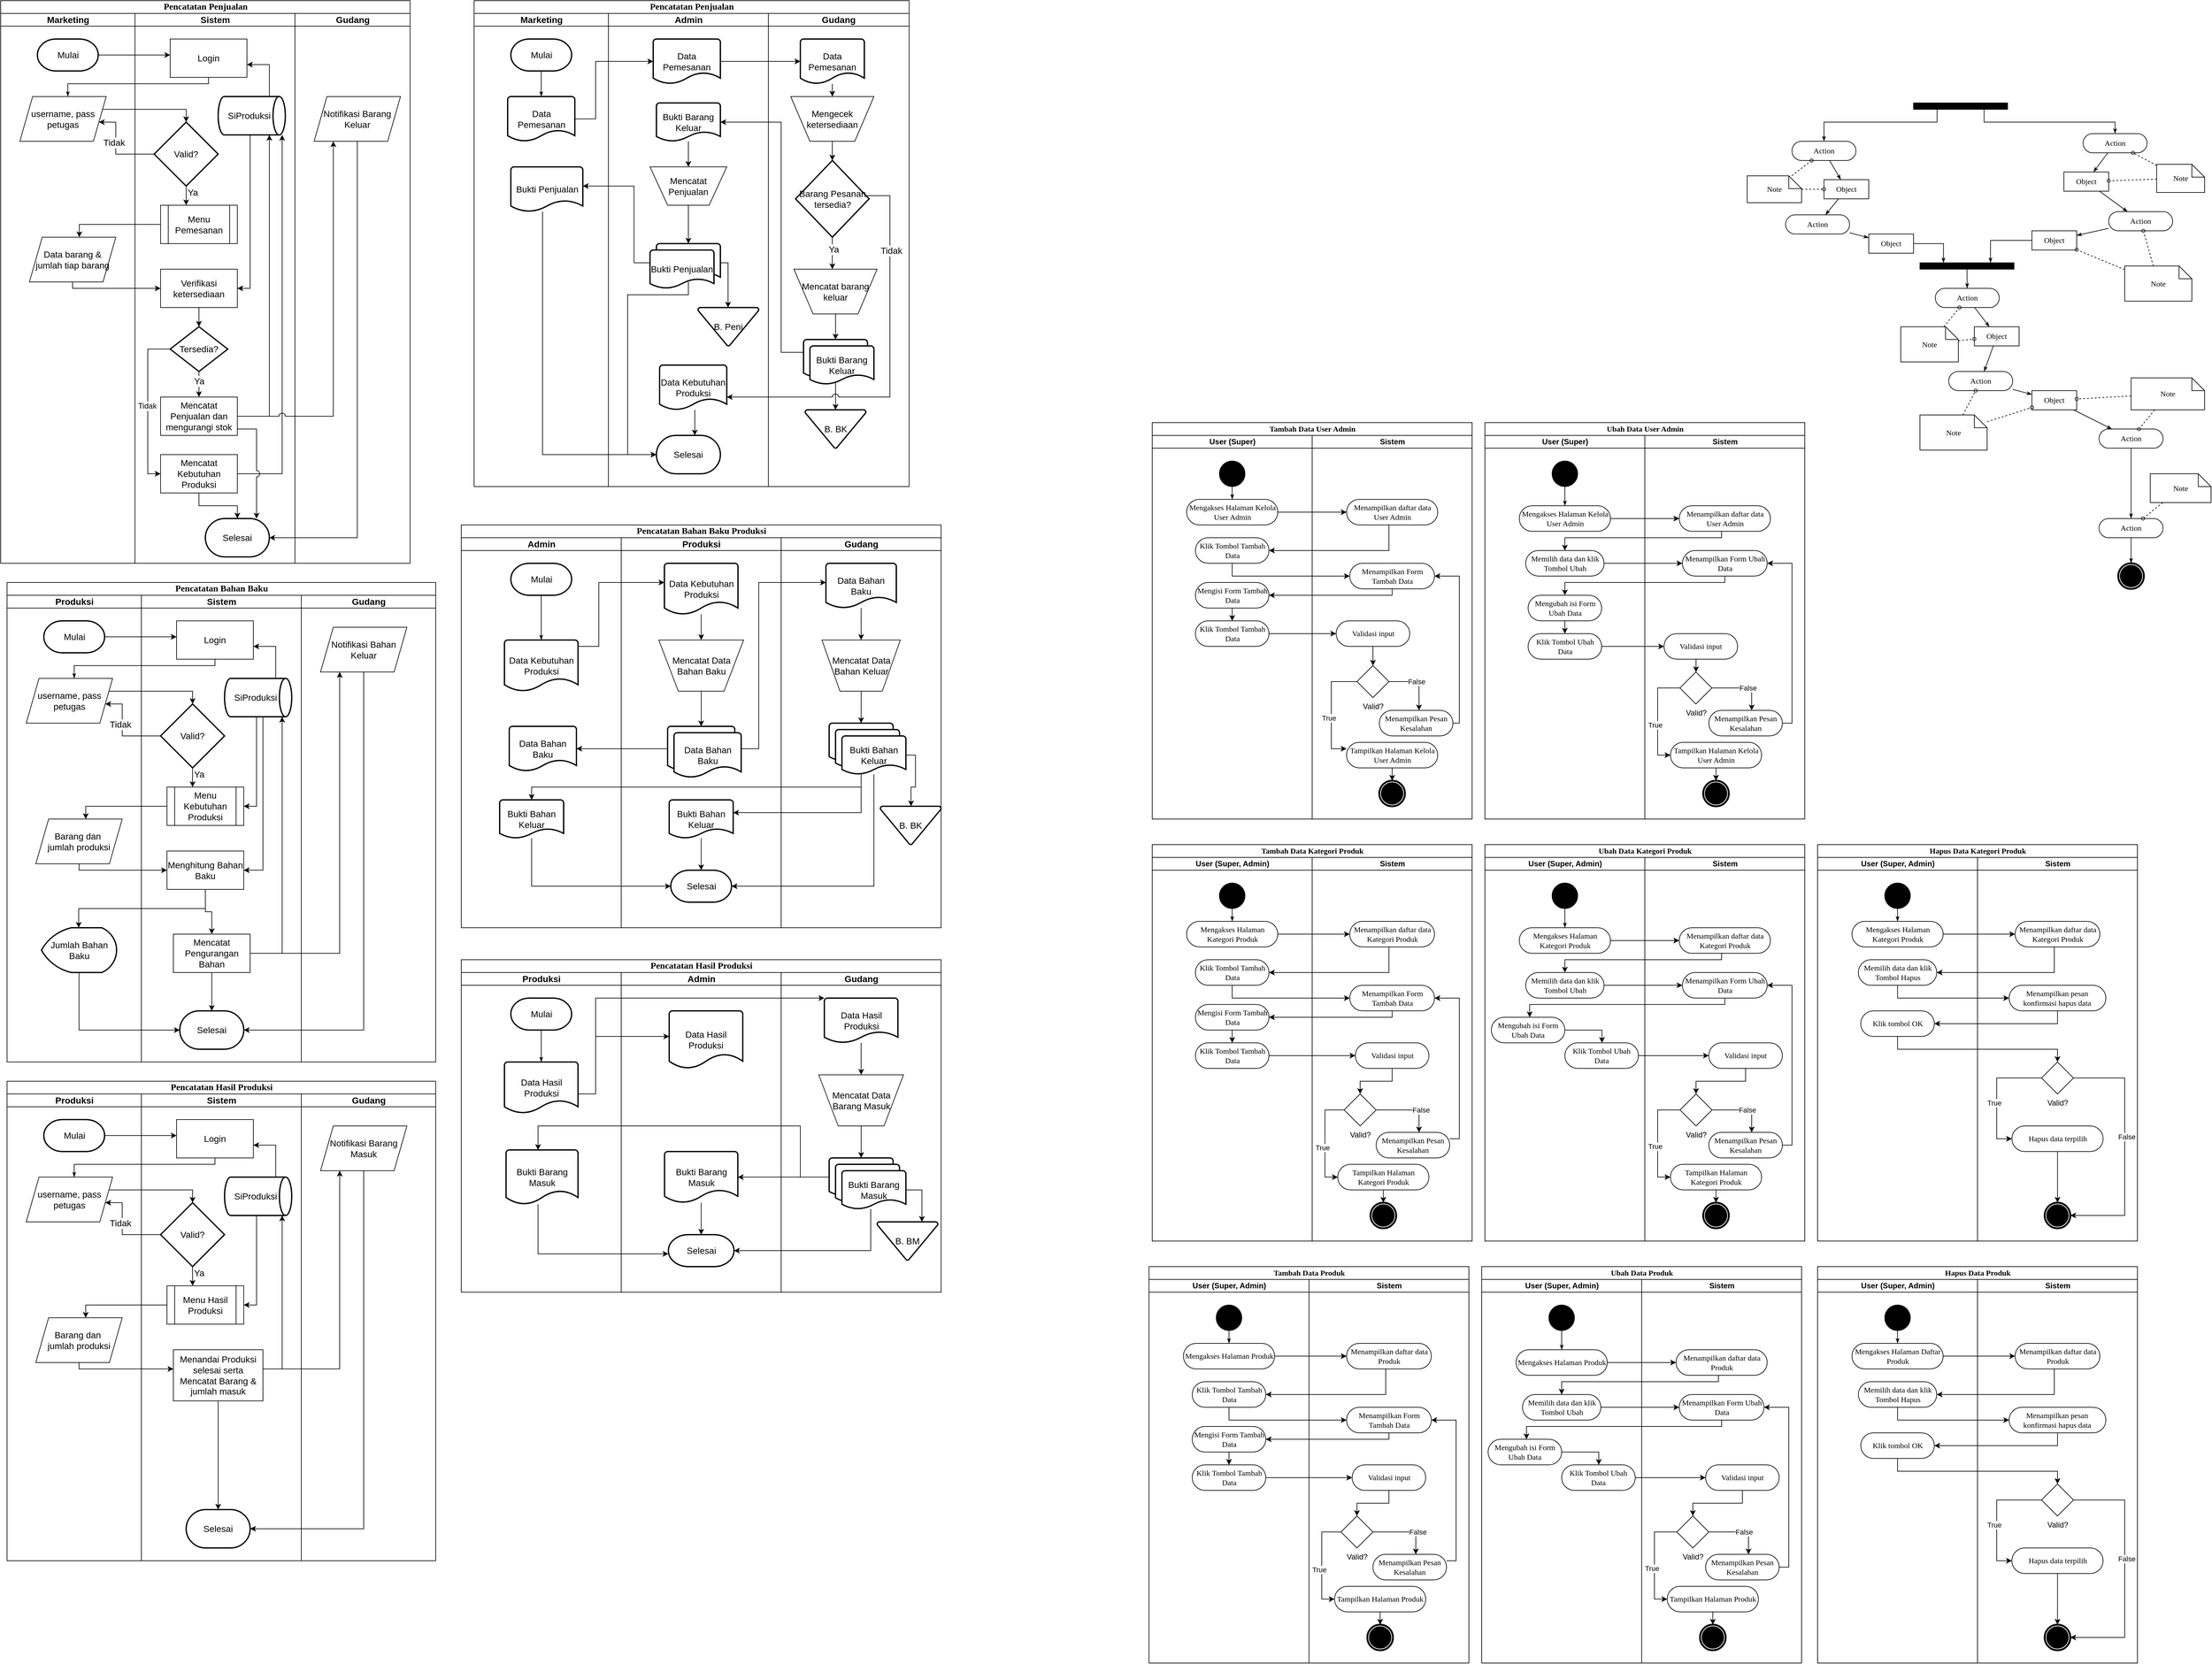 <mxfile version="24.8.0">
  <diagram name="Page-1" id="0783ab3e-0a74-02c8-0abd-f7b4e66b4bec">
    <mxGraphModel dx="4050" dy="861" grid="1" gridSize="10" guides="1" tooltips="1" connect="1" arrows="1" fold="1" page="1" pageScale="1" pageWidth="850" pageHeight="1100" background="none" math="0" shadow="0">
      <root>
        <mxCell id="0" />
        <mxCell id="1" parent="0" />
        <mxCell id="1c1d494c118603dd-34" style="edgeStyle=none;rounded=0;html=1;labelBackgroundColor=none;startArrow=none;startFill=0;startSize=5;endArrow=classicThin;endFill=1;endSize=5;jettySize=auto;orthogonalLoop=1;strokeWidth=1;fontFamily=Verdana;fontSize=12" parent="1" source="1c1d494c118603dd-6" target="1c1d494c118603dd-10" edge="1">
          <mxGeometry relative="1" as="geometry" />
        </mxCell>
        <mxCell id="1c1d494c118603dd-6" value="Action" style="rounded=1;whiteSpace=wrap;html=1;shadow=0;comic=0;labelBackgroundColor=none;strokeWidth=1;fontFamily=Verdana;fontSize=12;align=center;arcSize=50;" parent="1" vertex="1">
          <mxGeometry x="1040" y="240" width="100" height="30" as="geometry" />
        </mxCell>
        <mxCell id="1c1d494c118603dd-7" value="Action" style="rounded=1;whiteSpace=wrap;html=1;shadow=0;comic=0;labelBackgroundColor=none;strokeWidth=1;fontFamily=Verdana;fontSize=12;align=center;arcSize=50;" parent="1" vertex="1">
          <mxGeometry x="1030" y="355" width="100" height="30" as="geometry" />
        </mxCell>
        <mxCell id="1c1d494c118603dd-35" style="edgeStyle=none;rounded=0;html=1;labelBackgroundColor=none;startArrow=none;startFill=0;startSize=5;endArrow=classicThin;endFill=1;endSize=5;jettySize=auto;orthogonalLoop=1;strokeWidth=1;fontFamily=Verdana;fontSize=12" parent="1" source="1c1d494c118603dd-10" target="1c1d494c118603dd-7" edge="1">
          <mxGeometry relative="1" as="geometry" />
        </mxCell>
        <mxCell id="1c1d494c118603dd-10" value="Object" style="rounded=0;whiteSpace=wrap;html=1;shadow=0;comic=0;labelBackgroundColor=none;strokeWidth=1;fontFamily=Verdana;fontSize=12;align=center;arcSize=50;" parent="1" vertex="1">
          <mxGeometry x="1090" y="300" width="70" height="30" as="geometry" />
        </mxCell>
        <mxCell id="1c1d494c118603dd-46" style="edgeStyle=none;rounded=0;html=1;labelBackgroundColor=none;startArrow=none;startFill=0;startSize=5;endArrow=oval;endFill=0;endSize=5;jettySize=auto;orthogonalLoop=1;strokeWidth=1;fontFamily=Verdana;fontSize=12;dashed=1;" parent="1" source="1c1d494c118603dd-21" target="1c1d494c118603dd-6" edge="1">
          <mxGeometry relative="1" as="geometry" />
        </mxCell>
        <mxCell id="1c1d494c118603dd-47" style="edgeStyle=none;rounded=0;html=1;dashed=1;labelBackgroundColor=none;startArrow=none;startFill=0;startSize=5;endArrow=oval;endFill=0;endSize=5;jettySize=auto;orthogonalLoop=1;strokeWidth=1;fontFamily=Verdana;fontSize=12" parent="1" source="1c1d494c118603dd-21" target="1c1d494c118603dd-10" edge="1">
          <mxGeometry relative="1" as="geometry" />
        </mxCell>
        <mxCell id="60571a20871a0731-3" value="" style="whiteSpace=wrap;html=1;rounded=0;shadow=0;comic=0;labelBackgroundColor=none;strokeWidth=1;fillColor=#000000;fontFamily=Verdana;fontSize=12;align=center;rotation=0;" parent="1" vertex="1">
          <mxGeometry x="1230" y="180" width="147" height="10" as="geometry" />
        </mxCell>
        <mxCell id="1c1d494c118603dd-40" style="edgeStyle=none;rounded=0;html=1;labelBackgroundColor=none;startArrow=none;startFill=0;startSize=5;endArrow=classicThin;endFill=1;endSize=5;jettySize=auto;orthogonalLoop=1;strokeWidth=1;fontFamily=Verdana;fontSize=12" parent="1" source="1c1d494c118603dd-11" target="1c1d494c118603dd-15" edge="1">
          <mxGeometry relative="1" as="geometry" />
        </mxCell>
        <mxCell id="1c1d494c118603dd-11" value="Action" style="rounded=1;whiteSpace=wrap;html=1;shadow=0;comic=0;labelBackgroundColor=none;strokeWidth=1;fontFamily=Verdana;fontSize=12;align=center;arcSize=50;" parent="1" vertex="1">
          <mxGeometry x="1264" y="470" width="100" height="30" as="geometry" />
        </mxCell>
        <mxCell id="1c1d494c118603dd-39" style="edgeStyle=none;rounded=0;html=1;labelBackgroundColor=none;startArrow=none;startFill=0;startSize=5;endArrow=classicThin;endFill=1;endSize=5;jettySize=auto;orthogonalLoop=1;strokeWidth=1;fontFamily=Verdana;fontSize=12" parent="1" source="1c1d494c118603dd-12" target="1c1d494c118603dd-11" edge="1">
          <mxGeometry relative="1" as="geometry" />
        </mxCell>
        <mxCell id="1c1d494c118603dd-12" value="" style="whiteSpace=wrap;html=1;rounded=0;shadow=0;comic=0;labelBackgroundColor=none;strokeWidth=1;fillColor=#000000;fontFamily=Verdana;fontSize=12;align=center;rotation=0;" parent="1" vertex="1">
          <mxGeometry x="1240" y="430" width="147" height="10" as="geometry" />
        </mxCell>
        <mxCell id="1c1d494c118603dd-32" style="edgeStyle=orthogonalEdgeStyle;rounded=0;html=1;entryX=0.25;entryY=0;labelBackgroundColor=none;startArrow=none;startFill=0;startSize=5;endArrow=classicThin;endFill=1;endSize=5;jettySize=auto;orthogonalLoop=1;strokeWidth=1;fontFamily=Verdana;fontSize=12" parent="1" source="1c1d494c118603dd-14" target="1c1d494c118603dd-12" edge="1">
          <mxGeometry relative="1" as="geometry" />
        </mxCell>
        <mxCell id="1c1d494c118603dd-14" value="Object" style="rounded=0;whiteSpace=wrap;html=1;shadow=0;comic=0;labelBackgroundColor=none;strokeWidth=1;fontFamily=Verdana;fontSize=12;align=center;arcSize=50;" parent="1" vertex="1">
          <mxGeometry x="1160" y="385" width="70" height="30" as="geometry" />
        </mxCell>
        <mxCell id="1c1d494c118603dd-41" style="edgeStyle=none;rounded=0;html=1;labelBackgroundColor=none;startArrow=none;startFill=0;startSize=5;endArrow=classicThin;endFill=1;endSize=5;jettySize=auto;orthogonalLoop=1;strokeWidth=1;fontFamily=Verdana;fontSize=12" parent="1" source="1c1d494c118603dd-15" target="1c1d494c118603dd-16" edge="1">
          <mxGeometry relative="1" as="geometry" />
        </mxCell>
        <mxCell id="1c1d494c118603dd-15" value="Object" style="rounded=0;whiteSpace=wrap;html=1;shadow=0;comic=0;labelBackgroundColor=none;strokeWidth=1;fontFamily=Verdana;fontSize=12;align=center;arcSize=50;" parent="1" vertex="1">
          <mxGeometry x="1325" y="530" width="70" height="30" as="geometry" />
        </mxCell>
        <mxCell id="1c1d494c118603dd-16" value="Action" style="rounded=1;whiteSpace=wrap;html=1;shadow=0;comic=0;labelBackgroundColor=none;strokeWidth=1;fontFamily=Verdana;fontSize=12;align=center;arcSize=50;" parent="1" vertex="1">
          <mxGeometry x="1285" y="600" width="100" height="30" as="geometry" />
        </mxCell>
        <mxCell id="1c1d494c118603dd-52" style="edgeStyle=none;rounded=0;html=1;dashed=1;labelBackgroundColor=none;startArrow=none;startFill=0;startSize=5;endArrow=oval;endFill=0;endSize=5;jettySize=auto;orthogonalLoop=1;strokeWidth=1;fontFamily=Verdana;fontSize=12" parent="1" source="1c1d494c118603dd-23" target="1c1d494c118603dd-11" edge="1">
          <mxGeometry relative="1" as="geometry" />
        </mxCell>
        <mxCell id="1c1d494c118603dd-53" style="edgeStyle=none;rounded=0;html=1;dashed=1;labelBackgroundColor=none;startArrow=none;startFill=0;startSize=5;endArrow=oval;endFill=0;endSize=5;jettySize=auto;orthogonalLoop=1;strokeWidth=1;fontFamily=Verdana;fontSize=12" parent="1" source="1c1d494c118603dd-23" target="1c1d494c118603dd-15" edge="1">
          <mxGeometry relative="1" as="geometry" />
        </mxCell>
        <mxCell id="1c1d494c118603dd-23" value="Note" style="shape=note;whiteSpace=wrap;html=1;rounded=0;shadow=0;comic=0;labelBackgroundColor=none;strokeWidth=1;fontFamily=Verdana;fontSize=12;align=center;size=20;" parent="1" vertex="1">
          <mxGeometry x="1210" y="530" width="90" height="55" as="geometry" />
        </mxCell>
        <mxCell id="1c1d494c118603dd-54" style="edgeStyle=none;rounded=0;html=1;dashed=1;labelBackgroundColor=none;startArrow=none;startFill=0;startSize=5;endArrow=oval;endFill=0;endSize=5;jettySize=auto;orthogonalLoop=1;strokeWidth=1;fontFamily=Verdana;fontSize=12" parent="1" source="1c1d494c118603dd-24" target="1c1d494c118603dd-16" edge="1">
          <mxGeometry relative="1" as="geometry" />
        </mxCell>
        <mxCell id="1c1d494c118603dd-24" value="Note" style="shape=note;whiteSpace=wrap;html=1;rounded=0;shadow=0;comic=0;labelBackgroundColor=none;strokeWidth=1;fontFamily=Verdana;fontSize=12;align=center;size=20;" parent="1" vertex="1">
          <mxGeometry x="1240" y="668" width="105" height="55" as="geometry" />
        </mxCell>
        <mxCell id="1c1d494c118603dd-33" style="rounded=0;html=1;labelBackgroundColor=none;startArrow=none;startFill=0;startSize=5;endArrow=classicThin;endFill=1;endSize=5;jettySize=auto;orthogonalLoop=1;strokeWidth=1;fontFamily=Verdana;fontSize=12" parent="1" source="1c1d494c118603dd-5" target="1c1d494c118603dd-9" edge="1">
          <mxGeometry relative="1" as="geometry" />
        </mxCell>
        <mxCell id="1c1d494c118603dd-5" value="Action" style="rounded=1;whiteSpace=wrap;html=1;shadow=0;comic=0;labelBackgroundColor=none;strokeWidth=1;fontFamily=Verdana;fontSize=12;align=center;arcSize=50;" parent="1" vertex="1">
          <mxGeometry x="1495" y="228" width="100" height="30" as="geometry" />
        </mxCell>
        <mxCell id="1c1d494c118603dd-38" style="edgeStyle=none;rounded=0;html=1;labelBackgroundColor=none;startArrow=none;startFill=0;startSize=5;endArrow=classicThin;endFill=1;endSize=5;jettySize=auto;orthogonalLoop=1;strokeWidth=1;fontFamily=Verdana;fontSize=12" parent="1" source="1c1d494c118603dd-8" target="1c1d494c118603dd-13" edge="1">
          <mxGeometry relative="1" as="geometry" />
        </mxCell>
        <mxCell id="1c1d494c118603dd-8" value="Action" style="rounded=1;whiteSpace=wrap;html=1;shadow=0;comic=0;labelBackgroundColor=none;strokeWidth=1;fontFamily=Verdana;fontSize=12;align=center;arcSize=50;" parent="1" vertex="1">
          <mxGeometry x="1535" y="350" width="100" height="30" as="geometry" />
        </mxCell>
        <mxCell id="1c1d494c118603dd-37" style="edgeStyle=none;rounded=0;html=1;labelBackgroundColor=none;startArrow=none;startFill=0;startSize=5;endArrow=classicThin;endFill=1;endSize=5;jettySize=auto;orthogonalLoop=1;strokeWidth=1;fontFamily=Verdana;fontSize=12" parent="1" source="1c1d494c118603dd-9" target="1c1d494c118603dd-8" edge="1">
          <mxGeometry relative="1" as="geometry" />
        </mxCell>
        <mxCell id="1c1d494c118603dd-9" value="Object" style="rounded=0;whiteSpace=wrap;html=1;shadow=0;comic=0;labelBackgroundColor=none;strokeWidth=1;fontFamily=Verdana;fontSize=12;align=center;arcSize=50;" parent="1" vertex="1">
          <mxGeometry x="1465" y="288" width="70" height="30" as="geometry" />
        </mxCell>
        <mxCell id="1c1d494c118603dd-13" value="Object" style="rounded=0;whiteSpace=wrap;html=1;shadow=0;comic=0;labelBackgroundColor=none;strokeWidth=1;fontFamily=Verdana;fontSize=12;align=center;arcSize=50;" parent="1" vertex="1">
          <mxGeometry x="1415" y="380" width="70" height="30" as="geometry" />
        </mxCell>
        <mxCell id="1c1d494c118603dd-43" style="edgeStyle=none;rounded=0;html=1;labelBackgroundColor=none;startArrow=none;startFill=0;startSize=5;endArrow=classicThin;endFill=1;endSize=5;jettySize=auto;orthogonalLoop=1;strokeWidth=1;fontFamily=Verdana;fontSize=12" parent="1" source="1c1d494c118603dd-17" target="1c1d494c118603dd-18" edge="1">
          <mxGeometry relative="1" as="geometry" />
        </mxCell>
        <mxCell id="1c1d494c118603dd-17" value="Object" style="rounded=0;whiteSpace=wrap;html=1;shadow=0;comic=0;labelBackgroundColor=none;strokeWidth=1;fontFamily=Verdana;fontSize=12;align=center;arcSize=50;" parent="1" vertex="1">
          <mxGeometry x="1415" y="630" width="70" height="30" as="geometry" />
        </mxCell>
        <mxCell id="1c1d494c118603dd-44" style="edgeStyle=none;rounded=0;html=1;labelBackgroundColor=none;startArrow=none;startFill=0;startSize=5;endArrow=classicThin;endFill=1;endSize=5;jettySize=auto;orthogonalLoop=1;strokeWidth=1;fontFamily=Verdana;fontSize=12" parent="1" source="1c1d494c118603dd-18" target="1c1d494c118603dd-19" edge="1">
          <mxGeometry relative="1" as="geometry" />
        </mxCell>
        <mxCell id="1c1d494c118603dd-18" value="Action" style="rounded=1;whiteSpace=wrap;html=1;shadow=0;comic=0;labelBackgroundColor=none;strokeWidth=1;fontFamily=Verdana;fontSize=12;align=center;arcSize=50;" parent="1" vertex="1">
          <mxGeometry x="1520" y="690" width="100" height="30" as="geometry" />
        </mxCell>
        <mxCell id="1c1d494c118603dd-45" style="edgeStyle=none;rounded=0;html=1;labelBackgroundColor=none;startArrow=none;startFill=0;startSize=5;endArrow=classicThin;endFill=1;endSize=5;jettySize=auto;orthogonalLoop=1;strokeWidth=1;fontFamily=Verdana;fontSize=12" parent="1" source="1c1d494c118603dd-19" target="60571a20871a0731-5" edge="1">
          <mxGeometry relative="1" as="geometry" />
        </mxCell>
        <mxCell id="1c1d494c118603dd-19" value="Action" style="rounded=1;whiteSpace=wrap;html=1;shadow=0;comic=0;labelBackgroundColor=none;strokeWidth=1;fontFamily=Verdana;fontSize=12;align=center;arcSize=50;" parent="1" vertex="1">
          <mxGeometry x="1520" y="830" width="100" height="30" as="geometry" />
        </mxCell>
        <mxCell id="60571a20871a0731-5" value="" style="shape=mxgraph.bpmn.shape;html=1;verticalLabelPosition=bottom;labelBackgroundColor=#ffffff;verticalAlign=top;perimeter=ellipsePerimeter;outline=end;symbol=terminate;rounded=0;shadow=0;comic=0;strokeWidth=1;fontFamily=Verdana;fontSize=12;align=center;" parent="1" vertex="1">
          <mxGeometry x="1550" y="900" width="40" height="40" as="geometry" />
        </mxCell>
        <mxCell id="1c1d494c118603dd-48" style="edgeStyle=none;rounded=0;html=1;dashed=1;labelBackgroundColor=none;startArrow=none;startFill=0;startSize=5;endArrow=oval;endFill=0;endSize=5;jettySize=auto;orthogonalLoop=1;strokeWidth=1;fontFamily=Verdana;fontSize=12" parent="1" source="1c1d494c118603dd-20" target="1c1d494c118603dd-5" edge="1">
          <mxGeometry relative="1" as="geometry" />
        </mxCell>
        <mxCell id="1c1d494c118603dd-49" style="edgeStyle=none;rounded=0;html=1;dashed=1;labelBackgroundColor=none;startArrow=none;startFill=0;startSize=5;endArrow=oval;endFill=0;endSize=5;jettySize=auto;orthogonalLoop=1;strokeWidth=1;fontFamily=Verdana;fontSize=12" parent="1" source="1c1d494c118603dd-20" target="1c1d494c118603dd-9" edge="1">
          <mxGeometry relative="1" as="geometry" />
        </mxCell>
        <mxCell id="1c1d494c118603dd-20" value="Note" style="shape=note;whiteSpace=wrap;html=1;rounded=0;shadow=0;comic=0;labelBackgroundColor=none;strokeWidth=1;fontFamily=Verdana;fontSize=12;align=center;size=20;" parent="1" vertex="1">
          <mxGeometry x="1610" y="276" width="75" height="44" as="geometry" />
        </mxCell>
        <mxCell id="1c1d494c118603dd-50" style="edgeStyle=none;rounded=0;html=1;dashed=1;labelBackgroundColor=none;startArrow=none;startFill=0;startSize=5;endArrow=oval;endFill=0;endSize=5;jettySize=auto;orthogonalLoop=1;strokeWidth=1;fontFamily=Verdana;fontSize=12" parent="1" source="1c1d494c118603dd-22" target="1c1d494c118603dd-8" edge="1">
          <mxGeometry relative="1" as="geometry" />
        </mxCell>
        <mxCell id="1c1d494c118603dd-51" style="edgeStyle=none;rounded=0;html=1;dashed=1;labelBackgroundColor=none;startArrow=none;startFill=0;startSize=5;endArrow=oval;endFill=0;endSize=5;jettySize=auto;orthogonalLoop=1;strokeWidth=1;fontFamily=Verdana;fontSize=12" parent="1" source="1c1d494c118603dd-22" target="1c1d494c118603dd-13" edge="1">
          <mxGeometry relative="1" as="geometry" />
        </mxCell>
        <mxCell id="1c1d494c118603dd-22" value="Note" style="shape=note;whiteSpace=wrap;html=1;rounded=0;shadow=0;comic=0;labelBackgroundColor=none;strokeWidth=1;fontFamily=Verdana;fontSize=12;align=center;size=20;" parent="1" vertex="1">
          <mxGeometry x="1560" y="435" width="105" height="55" as="geometry" />
        </mxCell>
        <mxCell id="1c1d494c118603dd-56" style="edgeStyle=none;rounded=0;html=1;dashed=1;labelBackgroundColor=none;startArrow=none;startFill=0;startSize=5;endArrow=oval;endFill=0;endSize=5;jettySize=auto;orthogonalLoop=1;strokeWidth=1;fontFamily=Verdana;fontSize=12" parent="1" source="1c1d494c118603dd-25" target="1c1d494c118603dd-18" edge="1">
          <mxGeometry relative="1" as="geometry" />
        </mxCell>
        <mxCell id="1c1d494c118603dd-57" style="edgeStyle=none;rounded=0;html=1;dashed=1;labelBackgroundColor=none;startArrow=none;startFill=0;startSize=5;endArrow=oval;endFill=0;endSize=5;jettySize=auto;orthogonalLoop=1;strokeWidth=1;fontFamily=Verdana;fontSize=12" parent="1" source="1c1d494c118603dd-25" target="1c1d494c118603dd-17" edge="1">
          <mxGeometry relative="1" as="geometry" />
        </mxCell>
        <mxCell id="1c1d494c118603dd-25" value="Note" style="shape=note;whiteSpace=wrap;html=1;rounded=0;shadow=0;comic=0;labelBackgroundColor=none;strokeWidth=1;fontFamily=Verdana;fontSize=12;align=center;size=20;" parent="1" vertex="1">
          <mxGeometry x="1570" y="610" width="115" height="50" as="geometry" />
        </mxCell>
        <mxCell id="1c1d494c118603dd-58" style="edgeStyle=none;rounded=0;html=1;dashed=1;labelBackgroundColor=none;startArrow=none;startFill=0;startSize=5;endArrow=oval;endFill=0;endSize=5;jettySize=auto;orthogonalLoop=1;strokeWidth=1;fontFamily=Verdana;fontSize=12" parent="1" source="1c1d494c118603dd-26" target="1c1d494c118603dd-19" edge="1">
          <mxGeometry relative="1" as="geometry" />
        </mxCell>
        <mxCell id="1c1d494c118603dd-29" style="edgeStyle=orthogonalEdgeStyle;rounded=0;html=1;exitX=0.75;exitY=1;labelBackgroundColor=none;startArrow=none;startFill=0;startSize=5;endArrow=classicThin;endFill=1;endSize=5;jettySize=auto;orthogonalLoop=1;strokeWidth=1;fontFamily=Verdana;fontSize=12" parent="1" source="60571a20871a0731-3" target="1c1d494c118603dd-5" edge="1">
          <mxGeometry relative="1" as="geometry">
            <Array as="points">
              <mxPoint x="1340" y="210" />
              <mxPoint x="1545" y="210" />
            </Array>
          </mxGeometry>
        </mxCell>
        <mxCell id="1c1d494c118603dd-30" style="edgeStyle=orthogonalEdgeStyle;rounded=0;html=1;exitX=0.25;exitY=1;entryX=0.5;entryY=0;labelBackgroundColor=none;startArrow=none;startFill=0;startSize=5;endArrow=classicThin;endFill=1;endSize=5;jettySize=auto;orthogonalLoop=1;strokeWidth=1;fontFamily=Verdana;fontSize=12" parent="1" source="60571a20871a0731-3" target="1c1d494c118603dd-6" edge="1">
          <mxGeometry relative="1" as="geometry">
            <Array as="points">
              <mxPoint x="1267" y="210" />
              <mxPoint x="1090" y="210" />
            </Array>
          </mxGeometry>
        </mxCell>
        <mxCell id="1c1d494c118603dd-31" style="edgeStyle=orthogonalEdgeStyle;rounded=0;html=1;entryX=0.75;entryY=0;labelBackgroundColor=none;startArrow=none;startFill=0;startSize=5;endArrow=classicThin;endFill=1;endSize=5;jettySize=auto;orthogonalLoop=1;strokeWidth=1;fontFamily=Verdana;fontSize=12" parent="1" source="1c1d494c118603dd-13" target="1c1d494c118603dd-12" edge="1">
          <mxGeometry relative="1" as="geometry" />
        </mxCell>
        <mxCell id="1c1d494c118603dd-36" style="edgeStyle=none;rounded=0;html=1;labelBackgroundColor=none;startArrow=none;startFill=0;startSize=5;endArrow=classicThin;endFill=1;endSize=5;jettySize=auto;orthogonalLoop=1;strokeWidth=1;fontFamily=Verdana;fontSize=12" parent="1" source="1c1d494c118603dd-7" target="1c1d494c118603dd-14" edge="1">
          <mxGeometry relative="1" as="geometry" />
        </mxCell>
        <mxCell id="1c1d494c118603dd-42" style="edgeStyle=none;rounded=0;html=1;labelBackgroundColor=none;startArrow=none;startFill=0;startSize=5;endArrow=classicThin;endFill=1;endSize=5;jettySize=auto;orthogonalLoop=1;strokeWidth=1;fontFamily=Verdana;fontSize=12" parent="1" source="1c1d494c118603dd-16" target="1c1d494c118603dd-17" edge="1">
          <mxGeometry relative="1" as="geometry" />
        </mxCell>
        <mxCell id="1c1d494c118603dd-55" style="edgeStyle=none;rounded=0;html=1;dashed=1;labelBackgroundColor=none;startArrow=none;startFill=0;startSize=5;endArrow=oval;endFill=0;endSize=5;jettySize=auto;orthogonalLoop=1;strokeWidth=1;fontFamily=Verdana;fontSize=12" parent="1" source="1c1d494c118603dd-24" target="1c1d494c118603dd-17" edge="1">
          <mxGeometry relative="1" as="geometry" />
        </mxCell>
        <mxCell id="1c1d494c118603dd-26" value="Note" style="shape=note;whiteSpace=wrap;html=1;rounded=0;shadow=0;comic=0;labelBackgroundColor=none;strokeWidth=1;fontFamily=Verdana;fontSize=12;align=center;size=20;" parent="1" vertex="1">
          <mxGeometry x="1600" y="760" width="95" height="45" as="geometry" />
        </mxCell>
        <mxCell id="1c1d494c118603dd-21" value="Note" style="shape=note;whiteSpace=wrap;html=1;rounded=0;shadow=0;comic=0;labelBackgroundColor=none;strokeWidth=1;fontFamily=Verdana;fontSize=12;align=center;size=20;" parent="1" vertex="1">
          <mxGeometry x="970" y="294" width="85" height="42" as="geometry" />
        </mxCell>
        <mxCell id="EVS3zEjeQcRhhYnlzs17-1" value="Ubah Data User Admin" style="swimlane;html=1;childLayout=stackLayout;startSize=20;rounded=0;shadow=0;comic=0;labelBackgroundColor=none;strokeWidth=1;fontFamily=Verdana;fontSize=12;align=center;" parent="1" vertex="1">
          <mxGeometry x="560" y="680" width="500" height="620" as="geometry">
            <mxRectangle x="40" y="20" width="70" height="30" as="alternateBounds" />
          </mxGeometry>
        </mxCell>
        <mxCell id="EVS3zEjeQcRhhYnlzs17-2" value="User (Super)" style="swimlane;html=1;startSize=20;" parent="EVS3zEjeQcRhhYnlzs17-1" vertex="1">
          <mxGeometry y="20" width="250" height="600" as="geometry" />
        </mxCell>
        <mxCell id="EVS3zEjeQcRhhYnlzs17-3" value="" style="ellipse;whiteSpace=wrap;html=1;rounded=0;shadow=0;comic=0;labelBackgroundColor=none;strokeWidth=1;fillColor=#000000;fontFamily=Verdana;fontSize=12;align=center;" parent="EVS3zEjeQcRhhYnlzs17-2" vertex="1">
          <mxGeometry x="105" y="40" width="40" height="40" as="geometry" />
        </mxCell>
        <mxCell id="EVS3zEjeQcRhhYnlzs17-4" value="Mengakses Halaman Kelola User Admin" style="rounded=1;whiteSpace=wrap;html=1;shadow=0;comic=0;labelBackgroundColor=none;strokeWidth=1;fontFamily=Verdana;fontSize=12;align=center;arcSize=50;" parent="EVS3zEjeQcRhhYnlzs17-2" vertex="1">
          <mxGeometry x="53.75" y="110" width="142.5" height="40" as="geometry" />
        </mxCell>
        <mxCell id="EVS3zEjeQcRhhYnlzs17-5" style="edgeStyle=orthogonalEdgeStyle;rounded=0;html=1;labelBackgroundColor=none;startArrow=none;startFill=0;startSize=5;endArrow=classicThin;endFill=1;endSize=5;jettySize=auto;orthogonalLoop=1;strokeWidth=1;fontFamily=Verdana;fontSize=12" parent="EVS3zEjeQcRhhYnlzs17-2" source="EVS3zEjeQcRhhYnlzs17-3" target="EVS3zEjeQcRhhYnlzs17-4" edge="1">
          <mxGeometry relative="1" as="geometry" />
        </mxCell>
        <mxCell id="EVS3zEjeQcRhhYnlzs17-7" value="Memilih data dan klik Tombol Ubah" style="rounded=1;whiteSpace=wrap;html=1;shadow=0;comic=0;labelBackgroundColor=none;strokeWidth=1;fontFamily=Verdana;fontSize=12;align=center;arcSize=50;" parent="EVS3zEjeQcRhhYnlzs17-2" vertex="1">
          <mxGeometry x="63.75" y="180" width="122.5" height="40" as="geometry" />
        </mxCell>
        <mxCell id="EVS3zEjeQcRhhYnlzs17-62" value="Mengubah isi Form Ubah Data" style="rounded=1;whiteSpace=wrap;html=1;shadow=0;comic=0;labelBackgroundColor=none;strokeWidth=1;fontFamily=Verdana;fontSize=12;align=center;arcSize=50;" parent="EVS3zEjeQcRhhYnlzs17-2" vertex="1">
          <mxGeometry x="67.5" y="250" width="115" height="40" as="geometry" />
        </mxCell>
        <mxCell id="Ftfzk--W6nuzLrWudvyC-4" value="Klik Tombol Ubah Data" style="rounded=1;whiteSpace=wrap;html=1;shadow=0;comic=0;labelBackgroundColor=none;strokeWidth=1;fontFamily=Verdana;fontSize=12;align=center;arcSize=50;" parent="EVS3zEjeQcRhhYnlzs17-2" vertex="1">
          <mxGeometry x="67.5" y="310" width="115" height="40" as="geometry" />
        </mxCell>
        <mxCell id="EVS3zEjeQcRhhYnlzs17-25" style="edgeStyle=orthogonalEdgeStyle;rounded=0;orthogonalLoop=1;jettySize=auto;html=1;" parent="EVS3zEjeQcRhhYnlzs17-2" source="EVS3zEjeQcRhhYnlzs17-62" target="Ftfzk--W6nuzLrWudvyC-4" edge="1">
          <mxGeometry relative="1" as="geometry">
            <mxPoint x="155" y="270.0" as="sourcePoint" />
            <Array as="points" />
          </mxGeometry>
        </mxCell>
        <mxCell id="EVS3zEjeQcRhhYnlzs17-9" value="Sistem" style="swimlane;html=1;startSize=20;" parent="EVS3zEjeQcRhhYnlzs17-1" vertex="1">
          <mxGeometry x="250" y="20" width="250" height="600" as="geometry" />
        </mxCell>
        <mxCell id="EVS3zEjeQcRhhYnlzs17-10" value="Menampilkan daftar data User Admin" style="rounded=1;whiteSpace=wrap;html=1;shadow=0;comic=0;labelBackgroundColor=none;strokeWidth=1;fontFamily=Verdana;fontSize=12;align=center;arcSize=50;" parent="EVS3zEjeQcRhhYnlzs17-9" vertex="1">
          <mxGeometry x="53.75" y="110" width="142.5" height="40" as="geometry" />
        </mxCell>
        <mxCell id="EVS3zEjeQcRhhYnlzs17-11" style="edgeStyle=orthogonalEdgeStyle;rounded=0;orthogonalLoop=1;jettySize=auto;html=1;" parent="EVS3zEjeQcRhhYnlzs17-9" source="EVS3zEjeQcRhhYnlzs17-12" target="EVS3zEjeQcRhhYnlzs17-17" edge="1">
          <mxGeometry relative="1" as="geometry">
            <Array as="points">
              <mxPoint x="80" y="360" />
              <mxPoint x="80" y="360" />
            </Array>
          </mxGeometry>
        </mxCell>
        <mxCell id="EVS3zEjeQcRhhYnlzs17-12" value="Validasi input" style="rounded=1;whiteSpace=wrap;html=1;shadow=0;comic=0;labelBackgroundColor=none;strokeWidth=1;fontFamily=Verdana;fontSize=12;align=center;arcSize=50;" parent="EVS3zEjeQcRhhYnlzs17-9" vertex="1">
          <mxGeometry x="30" y="310" width="115" height="40" as="geometry" />
        </mxCell>
        <mxCell id="EVS3zEjeQcRhhYnlzs17-13" style="edgeStyle=orthogonalEdgeStyle;rounded=0;orthogonalLoop=1;jettySize=auto;html=1;" parent="EVS3zEjeQcRhhYnlzs17-9" source="EVS3zEjeQcRhhYnlzs17-17" target="EVS3zEjeQcRhhYnlzs17-19" edge="1">
          <mxGeometry relative="1" as="geometry">
            <Array as="points">
              <mxPoint x="167" y="395" />
            </Array>
          </mxGeometry>
        </mxCell>
        <mxCell id="EVS3zEjeQcRhhYnlzs17-14" value="False" style="edgeLabel;html=1;align=center;verticalAlign=middle;resizable=0;points=[];" parent="EVS3zEjeQcRhhYnlzs17-13" vertex="1" connectable="0">
          <mxGeometry x="-0.06" y="2" relative="1" as="geometry">
            <mxPoint x="10" y="2" as="offset" />
          </mxGeometry>
        </mxCell>
        <mxCell id="EVS3zEjeQcRhhYnlzs17-15" style="edgeStyle=orthogonalEdgeStyle;rounded=0;orthogonalLoop=1;jettySize=auto;html=1;" parent="EVS3zEjeQcRhhYnlzs17-9" source="EVS3zEjeQcRhhYnlzs17-17" target="EVS3zEjeQcRhhYnlzs17-21" edge="1">
          <mxGeometry relative="1" as="geometry">
            <Array as="points">
              <mxPoint x="20" y="395" />
              <mxPoint x="20" y="500" />
            </Array>
          </mxGeometry>
        </mxCell>
        <mxCell id="EVS3zEjeQcRhhYnlzs17-16" value="True" style="edgeLabel;html=1;align=center;verticalAlign=middle;resizable=0;points=[];" parent="EVS3zEjeQcRhhYnlzs17-15" vertex="1" connectable="0">
          <mxGeometry x="0.151" y="-4" relative="1" as="geometry">
            <mxPoint as="offset" />
          </mxGeometry>
        </mxCell>
        <mxCell id="EVS3zEjeQcRhhYnlzs17-17" value="Valid?" style="points=[[0.25,0.25,0],[0.5,0,0],[0.75,0.25,0],[1,0.5,0],[0.75,0.75,0],[0.5,1,0],[0.25,0.75,0],[0,0.5,0]];shape=mxgraph.bpmn.gateway2;html=1;verticalLabelPosition=bottom;labelBackgroundColor=#ffffff;verticalAlign=top;align=center;perimeter=rhombusPerimeter;outlineConnect=0;outline=none;symbol=none;rotation=0;" parent="EVS3zEjeQcRhhYnlzs17-9" vertex="1">
          <mxGeometry x="54.75" y="370" width="50" height="50" as="geometry" />
        </mxCell>
        <mxCell id="EVS3zEjeQcRhhYnlzs17-18" style="edgeStyle=orthogonalEdgeStyle;rounded=0;orthogonalLoop=1;jettySize=auto;html=1;" parent="EVS3zEjeQcRhhYnlzs17-9" source="EVS3zEjeQcRhhYnlzs17-19" target="EVS3zEjeQcRhhYnlzs17-61" edge="1">
          <mxGeometry relative="1" as="geometry">
            <Array as="points">
              <mxPoint x="230" y="450" />
              <mxPoint x="230" y="200" />
            </Array>
          </mxGeometry>
        </mxCell>
        <mxCell id="EVS3zEjeQcRhhYnlzs17-19" value="Menampilkan Pesan Kesalahan" style="rounded=1;whiteSpace=wrap;html=1;shadow=0;comic=0;labelBackgroundColor=none;strokeWidth=1;fontFamily=Verdana;fontSize=12;align=center;arcSize=50;" parent="EVS3zEjeQcRhhYnlzs17-9" vertex="1">
          <mxGeometry x="100" y="430" width="115" height="40" as="geometry" />
        </mxCell>
        <mxCell id="EVS3zEjeQcRhhYnlzs17-20" style="edgeStyle=orthogonalEdgeStyle;rounded=0;orthogonalLoop=1;jettySize=auto;html=1;entryX=0.5;entryY=0;entryDx=0;entryDy=0;" parent="EVS3zEjeQcRhhYnlzs17-9" source="EVS3zEjeQcRhhYnlzs17-21" target="EVS3zEjeQcRhhYnlzs17-22" edge="1">
          <mxGeometry relative="1" as="geometry" />
        </mxCell>
        <mxCell id="EVS3zEjeQcRhhYnlzs17-21" value="Tampilkan Halaman Kelola User Admin" style="rounded=1;whiteSpace=wrap;html=1;shadow=0;comic=0;labelBackgroundColor=none;strokeWidth=1;fontFamily=Verdana;fontSize=12;align=center;arcSize=50;" parent="EVS3zEjeQcRhhYnlzs17-9" vertex="1">
          <mxGeometry x="40" y="480" width="142.5" height="40" as="geometry" />
        </mxCell>
        <mxCell id="EVS3zEjeQcRhhYnlzs17-22" value="" style="shape=mxgraph.bpmn.shape;html=1;verticalLabelPosition=bottom;labelBackgroundColor=#ffffff;verticalAlign=top;perimeter=ellipsePerimeter;outline=end;symbol=terminate;rounded=0;shadow=0;comic=0;strokeWidth=1;fontFamily=Verdana;fontSize=12;align=center;" parent="EVS3zEjeQcRhhYnlzs17-9" vertex="1">
          <mxGeometry x="91.25" y="540" width="40" height="40" as="geometry" />
        </mxCell>
        <mxCell id="EVS3zEjeQcRhhYnlzs17-61" value="Menampilkan Form Ubah Data" style="rounded=1;whiteSpace=wrap;html=1;shadow=0;comic=0;labelBackgroundColor=none;strokeWidth=1;fontFamily=Verdana;fontSize=12;align=center;arcSize=50;" parent="EVS3zEjeQcRhhYnlzs17-9" vertex="1">
          <mxGeometry x="58.75" y="180" width="132.5" height="40" as="geometry" />
        </mxCell>
        <mxCell id="EVS3zEjeQcRhhYnlzs17-23" style="edgeStyle=orthogonalEdgeStyle;rounded=0;orthogonalLoop=1;jettySize=auto;html=1;" parent="EVS3zEjeQcRhhYnlzs17-1" source="EVS3zEjeQcRhhYnlzs17-4" target="EVS3zEjeQcRhhYnlzs17-10" edge="1">
          <mxGeometry relative="1" as="geometry">
            <mxPoint x="325" y="140" as="targetPoint" />
          </mxGeometry>
        </mxCell>
        <mxCell id="EVS3zEjeQcRhhYnlzs17-24" style="edgeStyle=orthogonalEdgeStyle;rounded=0;orthogonalLoop=1;jettySize=auto;html=1;" parent="EVS3zEjeQcRhhYnlzs17-1" source="EVS3zEjeQcRhhYnlzs17-10" target="EVS3zEjeQcRhhYnlzs17-7" edge="1">
          <mxGeometry relative="1" as="geometry">
            <mxPoint x="370.059" y="155" as="sourcePoint" />
            <Array as="points">
              <mxPoint x="370" y="180" />
              <mxPoint x="125" y="180" />
            </Array>
          </mxGeometry>
        </mxCell>
        <mxCell id="EVS3zEjeQcRhhYnlzs17-6" style="edgeStyle=orthogonalEdgeStyle;rounded=0;orthogonalLoop=1;jettySize=auto;html=1;" parent="EVS3zEjeQcRhhYnlzs17-1" source="EVS3zEjeQcRhhYnlzs17-7" target="EVS3zEjeQcRhhYnlzs17-61" edge="1">
          <mxGeometry relative="1" as="geometry">
            <mxPoint x="97.471" y="270.0" as="targetPoint" />
          </mxGeometry>
        </mxCell>
        <mxCell id="EVS3zEjeQcRhhYnlzs17-63" style="edgeStyle=orthogonalEdgeStyle;rounded=0;orthogonalLoop=1;jettySize=auto;html=1;" parent="EVS3zEjeQcRhhYnlzs17-1" source="EVS3zEjeQcRhhYnlzs17-61" target="EVS3zEjeQcRhhYnlzs17-62" edge="1">
          <mxGeometry relative="1" as="geometry">
            <Array as="points">
              <mxPoint x="375" y="250" />
              <mxPoint x="125" y="250" />
            </Array>
          </mxGeometry>
        </mxCell>
        <mxCell id="Ftfzk--W6nuzLrWudvyC-5" style="edgeStyle=orthogonalEdgeStyle;rounded=0;orthogonalLoop=1;jettySize=auto;html=1;" parent="EVS3zEjeQcRhhYnlzs17-1" source="Ftfzk--W6nuzLrWudvyC-4" target="EVS3zEjeQcRhhYnlzs17-12" edge="1">
          <mxGeometry relative="1" as="geometry" />
        </mxCell>
        <mxCell id="EVS3zEjeQcRhhYnlzs17-26" value="Tambah Data User Admin" style="swimlane;html=1;childLayout=stackLayout;startSize=20;rounded=0;shadow=0;comic=0;labelBackgroundColor=none;strokeWidth=1;fontFamily=Verdana;fontSize=12;align=center;" parent="1" vertex="1">
          <mxGeometry x="40" y="680" width="500" height="620" as="geometry">
            <mxRectangle x="40" y="20" width="70" height="30" as="alternateBounds" />
          </mxGeometry>
        </mxCell>
        <mxCell id="EVS3zEjeQcRhhYnlzs17-27" value="User (Super)" style="swimlane;html=1;startSize=20;" parent="EVS3zEjeQcRhhYnlzs17-26" vertex="1">
          <mxGeometry y="20" width="250" height="600" as="geometry" />
        </mxCell>
        <mxCell id="EVS3zEjeQcRhhYnlzs17-28" value="" style="ellipse;whiteSpace=wrap;html=1;rounded=0;shadow=0;comic=0;labelBackgroundColor=none;strokeWidth=1;fillColor=#000000;fontFamily=Verdana;fontSize=12;align=center;" parent="EVS3zEjeQcRhhYnlzs17-27" vertex="1">
          <mxGeometry x="105" y="40" width="40" height="40" as="geometry" />
        </mxCell>
        <mxCell id="EVS3zEjeQcRhhYnlzs17-29" value="Mengakses Halaman Kelola User Admin" style="rounded=1;whiteSpace=wrap;html=1;shadow=0;comic=0;labelBackgroundColor=none;strokeWidth=1;fontFamily=Verdana;fontSize=12;align=center;arcSize=50;" parent="EVS3zEjeQcRhhYnlzs17-27" vertex="1">
          <mxGeometry x="53.75" y="100" width="142.5" height="40" as="geometry" />
        </mxCell>
        <mxCell id="EVS3zEjeQcRhhYnlzs17-30" style="edgeStyle=orthogonalEdgeStyle;rounded=0;html=1;labelBackgroundColor=none;startArrow=none;startFill=0;startSize=5;endArrow=classicThin;endFill=1;endSize=5;jettySize=auto;orthogonalLoop=1;strokeWidth=1;fontFamily=Verdana;fontSize=12" parent="EVS3zEjeQcRhhYnlzs17-27" source="EVS3zEjeQcRhhYnlzs17-28" target="EVS3zEjeQcRhhYnlzs17-29" edge="1">
          <mxGeometry relative="1" as="geometry" />
        </mxCell>
        <mxCell id="EVS3zEjeQcRhhYnlzs17-32" value="Klik Tombol Tambah Data" style="rounded=1;whiteSpace=wrap;html=1;shadow=0;comic=0;labelBackgroundColor=none;strokeWidth=1;fontFamily=Verdana;fontSize=12;align=center;arcSize=50;" parent="EVS3zEjeQcRhhYnlzs17-27" vertex="1">
          <mxGeometry x="67.5" y="160" width="115" height="40" as="geometry" />
        </mxCell>
        <mxCell id="EVS3zEjeQcRhhYnlzs17-52" value="Mengisi Form Tambah Data" style="rounded=1;whiteSpace=wrap;html=1;shadow=0;comic=0;labelBackgroundColor=none;strokeWidth=1;fontFamily=Verdana;fontSize=12;align=center;arcSize=50;" parent="EVS3zEjeQcRhhYnlzs17-27" vertex="1">
          <mxGeometry x="67.5" y="230" width="115" height="40" as="geometry" />
        </mxCell>
        <mxCell id="Ftfzk--W6nuzLrWudvyC-1" value="Klik Tombol Tambah Data" style="rounded=1;whiteSpace=wrap;html=1;shadow=0;comic=0;labelBackgroundColor=none;strokeWidth=1;fontFamily=Verdana;fontSize=12;align=center;arcSize=50;" parent="EVS3zEjeQcRhhYnlzs17-27" vertex="1">
          <mxGeometry x="67.5" y="290" width="115" height="40" as="geometry" />
        </mxCell>
        <mxCell id="EVS3zEjeQcRhhYnlzs17-55" style="edgeStyle=orthogonalEdgeStyle;rounded=0;orthogonalLoop=1;jettySize=auto;html=1;" parent="EVS3zEjeQcRhhYnlzs17-27" source="EVS3zEjeQcRhhYnlzs17-52" target="Ftfzk--W6nuzLrWudvyC-1" edge="1">
          <mxGeometry relative="1" as="geometry">
            <Array as="points" />
          </mxGeometry>
        </mxCell>
        <mxCell id="EVS3zEjeQcRhhYnlzs17-34" value="Sistem" style="swimlane;html=1;startSize=20;" parent="EVS3zEjeQcRhhYnlzs17-26" vertex="1">
          <mxGeometry x="250" y="20" width="250" height="600" as="geometry" />
        </mxCell>
        <mxCell id="EVS3zEjeQcRhhYnlzs17-35" value="Menampilkan daftar data User Admin" style="rounded=1;whiteSpace=wrap;html=1;shadow=0;comic=0;labelBackgroundColor=none;strokeWidth=1;fontFamily=Verdana;fontSize=12;align=center;arcSize=50;" parent="EVS3zEjeQcRhhYnlzs17-34" vertex="1">
          <mxGeometry x="53.75" y="100" width="142.5" height="40" as="geometry" />
        </mxCell>
        <mxCell id="EVS3zEjeQcRhhYnlzs17-37" value="Menampilkan Form Tambah Data" style="rounded=1;whiteSpace=wrap;html=1;shadow=0;comic=0;labelBackgroundColor=none;strokeWidth=1;fontFamily=Verdana;fontSize=12;align=center;arcSize=50;" parent="EVS3zEjeQcRhhYnlzs17-34" vertex="1">
          <mxGeometry x="58.75" y="200" width="132.5" height="40" as="geometry" />
        </mxCell>
        <mxCell id="EVS3zEjeQcRhhYnlzs17-38" style="edgeStyle=orthogonalEdgeStyle;rounded=0;orthogonalLoop=1;jettySize=auto;html=1;" parent="EVS3zEjeQcRhhYnlzs17-34" source="EVS3zEjeQcRhhYnlzs17-42" target="EVS3zEjeQcRhhYnlzs17-44" edge="1">
          <mxGeometry relative="1" as="geometry">
            <Array as="points">
              <mxPoint x="167" y="385" />
            </Array>
          </mxGeometry>
        </mxCell>
        <mxCell id="EVS3zEjeQcRhhYnlzs17-39" value="False" style="edgeLabel;html=1;align=center;verticalAlign=middle;resizable=0;points=[];" parent="EVS3zEjeQcRhhYnlzs17-38" vertex="1" connectable="0">
          <mxGeometry x="-0.06" y="2" relative="1" as="geometry">
            <mxPoint y="2" as="offset" />
          </mxGeometry>
        </mxCell>
        <mxCell id="EVS3zEjeQcRhhYnlzs17-40" style="edgeStyle=orthogonalEdgeStyle;rounded=0;orthogonalLoop=1;jettySize=auto;html=1;" parent="EVS3zEjeQcRhhYnlzs17-34" source="EVS3zEjeQcRhhYnlzs17-42" target="EVS3zEjeQcRhhYnlzs17-46" edge="1">
          <mxGeometry relative="1" as="geometry">
            <Array as="points">
              <mxPoint x="30" y="385" />
              <mxPoint x="30" y="490" />
            </Array>
          </mxGeometry>
        </mxCell>
        <mxCell id="EVS3zEjeQcRhhYnlzs17-41" value="True" style="edgeLabel;html=1;align=center;verticalAlign=middle;resizable=0;points=[];" parent="EVS3zEjeQcRhhYnlzs17-40" vertex="1" connectable="0">
          <mxGeometry x="0.151" y="-4" relative="1" as="geometry">
            <mxPoint as="offset" />
          </mxGeometry>
        </mxCell>
        <mxCell id="EVS3zEjeQcRhhYnlzs17-42" value="Valid?" style="points=[[0.25,0.25,0],[0.5,0,0],[0.75,0.25,0],[1,0.5,0],[0.75,0.75,0],[0.5,1,0],[0.25,0.75,0],[0,0.5,0]];shape=mxgraph.bpmn.gateway2;html=1;verticalLabelPosition=bottom;labelBackgroundColor=#ffffff;verticalAlign=top;align=center;perimeter=rhombusPerimeter;outlineConnect=0;outline=none;symbol=none;rotation=0;" parent="EVS3zEjeQcRhhYnlzs17-34" vertex="1">
          <mxGeometry x="70.0" y="360" width="50" height="50" as="geometry" />
        </mxCell>
        <mxCell id="EVS3zEjeQcRhhYnlzs17-43" style="edgeStyle=orthogonalEdgeStyle;rounded=0;orthogonalLoop=1;jettySize=auto;html=1;" parent="EVS3zEjeQcRhhYnlzs17-34" source="EVS3zEjeQcRhhYnlzs17-44" target="EVS3zEjeQcRhhYnlzs17-37" edge="1">
          <mxGeometry relative="1" as="geometry">
            <Array as="points">
              <mxPoint x="230" y="450" />
              <mxPoint x="230" y="220" />
            </Array>
          </mxGeometry>
        </mxCell>
        <mxCell id="EVS3zEjeQcRhhYnlzs17-44" value="Menampilkan Pesan Kesalahan" style="rounded=1;whiteSpace=wrap;html=1;shadow=0;comic=0;labelBackgroundColor=none;strokeWidth=1;fontFamily=Verdana;fontSize=12;align=center;arcSize=50;" parent="EVS3zEjeQcRhhYnlzs17-34" vertex="1">
          <mxGeometry x="105" y="430" width="115" height="40" as="geometry" />
        </mxCell>
        <mxCell id="EVS3zEjeQcRhhYnlzs17-45" style="edgeStyle=orthogonalEdgeStyle;rounded=0;orthogonalLoop=1;jettySize=auto;html=1;entryX=0.5;entryY=0;entryDx=0;entryDy=0;" parent="EVS3zEjeQcRhhYnlzs17-34" source="EVS3zEjeQcRhhYnlzs17-46" target="EVS3zEjeQcRhhYnlzs17-47" edge="1">
          <mxGeometry relative="1" as="geometry" />
        </mxCell>
        <mxCell id="EVS3zEjeQcRhhYnlzs17-46" value="Tampilkan Halaman Kelola User Admin" style="rounded=1;whiteSpace=wrap;html=1;shadow=0;comic=0;labelBackgroundColor=none;strokeWidth=1;fontFamily=Verdana;fontSize=12;align=center;arcSize=50;" parent="EVS3zEjeQcRhhYnlzs17-34" vertex="1">
          <mxGeometry x="53.75" y="480" width="142.5" height="40" as="geometry" />
        </mxCell>
        <mxCell id="EVS3zEjeQcRhhYnlzs17-47" value="" style="shape=mxgraph.bpmn.shape;html=1;verticalLabelPosition=bottom;labelBackgroundColor=#ffffff;verticalAlign=top;perimeter=ellipsePerimeter;outline=end;symbol=terminate;rounded=0;shadow=0;comic=0;strokeWidth=1;fontFamily=Verdana;fontSize=12;align=center;" parent="EVS3zEjeQcRhhYnlzs17-34" vertex="1">
          <mxGeometry x="105" y="540" width="40" height="40" as="geometry" />
        </mxCell>
        <mxCell id="EVS3zEjeQcRhhYnlzs17-56" style="edgeStyle=orthogonalEdgeStyle;rounded=0;orthogonalLoop=1;jettySize=auto;html=1;" parent="EVS3zEjeQcRhhYnlzs17-34" source="EVS3zEjeQcRhhYnlzs17-53" target="EVS3zEjeQcRhhYnlzs17-42" edge="1">
          <mxGeometry relative="1" as="geometry" />
        </mxCell>
        <mxCell id="EVS3zEjeQcRhhYnlzs17-53" value="Validasi input" style="rounded=1;whiteSpace=wrap;html=1;shadow=0;comic=0;labelBackgroundColor=none;strokeWidth=1;fontFamily=Verdana;fontSize=12;align=center;arcSize=50;" parent="EVS3zEjeQcRhhYnlzs17-34" vertex="1">
          <mxGeometry x="37.5" y="290" width="115" height="40" as="geometry" />
        </mxCell>
        <mxCell id="EVS3zEjeQcRhhYnlzs17-48" style="edgeStyle=orthogonalEdgeStyle;rounded=0;orthogonalLoop=1;jettySize=auto;html=1;" parent="EVS3zEjeQcRhhYnlzs17-26" source="EVS3zEjeQcRhhYnlzs17-29" target="EVS3zEjeQcRhhYnlzs17-35" edge="1">
          <mxGeometry relative="1" as="geometry">
            <mxPoint x="325" y="140" as="targetPoint" />
          </mxGeometry>
        </mxCell>
        <mxCell id="EVS3zEjeQcRhhYnlzs17-49" style="edgeStyle=orthogonalEdgeStyle;rounded=0;orthogonalLoop=1;jettySize=auto;html=1;" parent="EVS3zEjeQcRhhYnlzs17-26" source="EVS3zEjeQcRhhYnlzs17-35" target="EVS3zEjeQcRhhYnlzs17-32" edge="1">
          <mxGeometry relative="1" as="geometry">
            <mxPoint x="370.059" y="155" as="sourcePoint" />
            <Array as="points">
              <mxPoint x="370" y="200" />
            </Array>
          </mxGeometry>
        </mxCell>
        <mxCell id="EVS3zEjeQcRhhYnlzs17-51" style="edgeStyle=orthogonalEdgeStyle;rounded=0;orthogonalLoop=1;jettySize=auto;html=1;" parent="EVS3zEjeQcRhhYnlzs17-26" source="EVS3zEjeQcRhhYnlzs17-32" target="EVS3zEjeQcRhhYnlzs17-37" edge="1">
          <mxGeometry relative="1" as="geometry">
            <Array as="points">
              <mxPoint x="125" y="240" />
            </Array>
          </mxGeometry>
        </mxCell>
        <mxCell id="EVS3zEjeQcRhhYnlzs17-36" style="edgeStyle=orthogonalEdgeStyle;rounded=0;orthogonalLoop=1;jettySize=auto;html=1;" parent="EVS3zEjeQcRhhYnlzs17-26" source="EVS3zEjeQcRhhYnlzs17-37" target="EVS3zEjeQcRhhYnlzs17-52" edge="1">
          <mxGeometry relative="1" as="geometry">
            <Array as="points">
              <mxPoint x="375" y="270" />
            </Array>
          </mxGeometry>
        </mxCell>
        <mxCell id="Ftfzk--W6nuzLrWudvyC-2" style="edgeStyle=orthogonalEdgeStyle;rounded=0;orthogonalLoop=1;jettySize=auto;html=1;" parent="EVS3zEjeQcRhhYnlzs17-26" source="Ftfzk--W6nuzLrWudvyC-1" target="EVS3zEjeQcRhhYnlzs17-53" edge="1">
          <mxGeometry relative="1" as="geometry" />
        </mxCell>
        <mxCell id="AIw0YnytM_WcK_We3Al_-55" value="Ubah Data Kategori Produk" style="swimlane;html=1;childLayout=stackLayout;startSize=20;rounded=0;shadow=0;comic=0;labelBackgroundColor=none;strokeWidth=1;fontFamily=Verdana;fontSize=12;align=center;" parent="1" vertex="1">
          <mxGeometry x="560" y="1340" width="500" height="620" as="geometry">
            <mxRectangle x="40" y="20" width="70" height="30" as="alternateBounds" />
          </mxGeometry>
        </mxCell>
        <mxCell id="AIw0YnytM_WcK_We3Al_-56" value="User (Super, Admin)" style="swimlane;html=1;startSize=20;" parent="AIw0YnytM_WcK_We3Al_-55" vertex="1">
          <mxGeometry y="20" width="250" height="600" as="geometry" />
        </mxCell>
        <mxCell id="AIw0YnytM_WcK_We3Al_-57" value="" style="ellipse;whiteSpace=wrap;html=1;rounded=0;shadow=0;comic=0;labelBackgroundColor=none;strokeWidth=1;fillColor=#000000;fontFamily=Verdana;fontSize=12;align=center;" parent="AIw0YnytM_WcK_We3Al_-56" vertex="1">
          <mxGeometry x="105" y="40" width="40" height="40" as="geometry" />
        </mxCell>
        <mxCell id="AIw0YnytM_WcK_We3Al_-58" value="Mengakses Halaman Kategori Produk" style="rounded=1;whiteSpace=wrap;html=1;shadow=0;comic=0;labelBackgroundColor=none;strokeWidth=1;fontFamily=Verdana;fontSize=12;align=center;arcSize=50;" parent="AIw0YnytM_WcK_We3Al_-56" vertex="1">
          <mxGeometry x="53.75" y="110" width="142.5" height="40" as="geometry" />
        </mxCell>
        <mxCell id="AIw0YnytM_WcK_We3Al_-59" style="edgeStyle=orthogonalEdgeStyle;rounded=0;html=1;labelBackgroundColor=none;startArrow=none;startFill=0;startSize=5;endArrow=classicThin;endFill=1;endSize=5;jettySize=auto;orthogonalLoop=1;strokeWidth=1;fontFamily=Verdana;fontSize=12" parent="AIw0YnytM_WcK_We3Al_-56" source="AIw0YnytM_WcK_We3Al_-57" target="AIw0YnytM_WcK_We3Al_-58" edge="1">
          <mxGeometry relative="1" as="geometry" />
        </mxCell>
        <mxCell id="AIw0YnytM_WcK_We3Al_-60" value="Memilih data dan klik Tombol Ubah" style="rounded=1;whiteSpace=wrap;html=1;shadow=0;comic=0;labelBackgroundColor=none;strokeWidth=1;fontFamily=Verdana;fontSize=12;align=center;arcSize=50;" parent="AIw0YnytM_WcK_We3Al_-56" vertex="1">
          <mxGeometry x="63.75" y="180" width="122.5" height="40" as="geometry" />
        </mxCell>
        <mxCell id="AIw0YnytM_WcK_We3Al_-61" value="Mengubah isi Form Ubah Data" style="rounded=1;whiteSpace=wrap;html=1;shadow=0;comic=0;labelBackgroundColor=none;strokeWidth=1;fontFamily=Verdana;fontSize=12;align=center;arcSize=50;" parent="AIw0YnytM_WcK_We3Al_-56" vertex="1">
          <mxGeometry x="10" y="250" width="115" height="40" as="geometry" />
        </mxCell>
        <mxCell id="Ftfzk--W6nuzLrWudvyC-6" value="Klik Tombol Ubah Data" style="rounded=1;whiteSpace=wrap;html=1;shadow=0;comic=0;labelBackgroundColor=none;strokeWidth=1;fontFamily=Verdana;fontSize=12;align=center;arcSize=50;" parent="AIw0YnytM_WcK_We3Al_-56" vertex="1">
          <mxGeometry x="125" y="290" width="115" height="40" as="geometry" />
        </mxCell>
        <mxCell id="AIw0YnytM_WcK_We3Al_-79" style="edgeStyle=orthogonalEdgeStyle;rounded=0;orthogonalLoop=1;jettySize=auto;html=1;" parent="AIw0YnytM_WcK_We3Al_-56" source="AIw0YnytM_WcK_We3Al_-61" target="Ftfzk--W6nuzLrWudvyC-6" edge="1">
          <mxGeometry relative="1" as="geometry">
            <mxPoint x="155" y="270.0" as="sourcePoint" />
            <Array as="points">
              <mxPoint x="183" y="270" />
            </Array>
          </mxGeometry>
        </mxCell>
        <mxCell id="AIw0YnytM_WcK_We3Al_-62" value="Sistem" style="swimlane;html=1;startSize=20;" parent="AIw0YnytM_WcK_We3Al_-55" vertex="1">
          <mxGeometry x="250" y="20" width="250" height="600" as="geometry" />
        </mxCell>
        <mxCell id="AIw0YnytM_WcK_We3Al_-63" value="Menampilkan daftar data Kategori Produk" style="rounded=1;whiteSpace=wrap;html=1;shadow=0;comic=0;labelBackgroundColor=none;strokeWidth=1;fontFamily=Verdana;fontSize=12;align=center;arcSize=50;" parent="AIw0YnytM_WcK_We3Al_-62" vertex="1">
          <mxGeometry x="53.75" y="110" width="142.5" height="40" as="geometry" />
        </mxCell>
        <mxCell id="AIw0YnytM_WcK_We3Al_-64" style="edgeStyle=orthogonalEdgeStyle;rounded=0;orthogonalLoop=1;jettySize=auto;html=1;" parent="AIw0YnytM_WcK_We3Al_-62" source="AIw0YnytM_WcK_We3Al_-65" target="AIw0YnytM_WcK_We3Al_-70" edge="1">
          <mxGeometry relative="1" as="geometry" />
        </mxCell>
        <mxCell id="AIw0YnytM_WcK_We3Al_-65" value="Validasi input" style="rounded=1;whiteSpace=wrap;html=1;shadow=0;comic=0;labelBackgroundColor=none;strokeWidth=1;fontFamily=Verdana;fontSize=12;align=center;arcSize=50;" parent="AIw0YnytM_WcK_We3Al_-62" vertex="1">
          <mxGeometry x="100" y="290" width="115" height="40" as="geometry" />
        </mxCell>
        <mxCell id="AIw0YnytM_WcK_We3Al_-66" style="edgeStyle=orthogonalEdgeStyle;rounded=0;orthogonalLoop=1;jettySize=auto;html=1;" parent="AIw0YnytM_WcK_We3Al_-62" source="AIw0YnytM_WcK_We3Al_-70" target="AIw0YnytM_WcK_We3Al_-72" edge="1">
          <mxGeometry relative="1" as="geometry">
            <Array as="points">
              <mxPoint x="167" y="395" />
            </Array>
          </mxGeometry>
        </mxCell>
        <mxCell id="AIw0YnytM_WcK_We3Al_-67" value="False" style="edgeLabel;html=1;align=center;verticalAlign=middle;resizable=0;points=[];" parent="AIw0YnytM_WcK_We3Al_-66" vertex="1" connectable="0">
          <mxGeometry x="-0.06" y="2" relative="1" as="geometry">
            <mxPoint x="9" y="2" as="offset" />
          </mxGeometry>
        </mxCell>
        <mxCell id="AIw0YnytM_WcK_We3Al_-68" style="edgeStyle=orthogonalEdgeStyle;rounded=0;orthogonalLoop=1;jettySize=auto;html=1;" parent="AIw0YnytM_WcK_We3Al_-62" source="AIw0YnytM_WcK_We3Al_-70" target="AIw0YnytM_WcK_We3Al_-74" edge="1">
          <mxGeometry relative="1" as="geometry">
            <Array as="points">
              <mxPoint x="20" y="395" />
              <mxPoint x="20" y="500" />
            </Array>
          </mxGeometry>
        </mxCell>
        <mxCell id="AIw0YnytM_WcK_We3Al_-69" value="True" style="edgeLabel;html=1;align=center;verticalAlign=middle;resizable=0;points=[];" parent="AIw0YnytM_WcK_We3Al_-68" vertex="1" connectable="0">
          <mxGeometry x="0.151" y="-4" relative="1" as="geometry">
            <mxPoint as="offset" />
          </mxGeometry>
        </mxCell>
        <mxCell id="AIw0YnytM_WcK_We3Al_-70" value="Valid?" style="points=[[0.25,0.25,0],[0.5,0,0],[0.75,0.25,0],[1,0.5,0],[0.75,0.75,0],[0.5,1,0],[0.25,0.75,0],[0,0.5,0]];shape=mxgraph.bpmn.gateway2;html=1;verticalLabelPosition=bottom;labelBackgroundColor=#ffffff;verticalAlign=top;align=center;perimeter=rhombusPerimeter;outlineConnect=0;outline=none;symbol=none;rotation=0;" parent="AIw0YnytM_WcK_We3Al_-62" vertex="1">
          <mxGeometry x="55.0" y="370" width="50" height="50" as="geometry" />
        </mxCell>
        <mxCell id="AIw0YnytM_WcK_We3Al_-71" style="edgeStyle=orthogonalEdgeStyle;rounded=0;orthogonalLoop=1;jettySize=auto;html=1;" parent="AIw0YnytM_WcK_We3Al_-62" source="AIw0YnytM_WcK_We3Al_-72" target="AIw0YnytM_WcK_We3Al_-76" edge="1">
          <mxGeometry relative="1" as="geometry">
            <Array as="points">
              <mxPoint x="230" y="450" />
              <mxPoint x="230" y="200" />
            </Array>
          </mxGeometry>
        </mxCell>
        <mxCell id="AIw0YnytM_WcK_We3Al_-72" value="Menampilkan Pesan Kesalahan" style="rounded=1;whiteSpace=wrap;html=1;shadow=0;comic=0;labelBackgroundColor=none;strokeWidth=1;fontFamily=Verdana;fontSize=12;align=center;arcSize=50;" parent="AIw0YnytM_WcK_We3Al_-62" vertex="1">
          <mxGeometry x="100" y="430" width="115" height="40" as="geometry" />
        </mxCell>
        <mxCell id="AIw0YnytM_WcK_We3Al_-73" style="edgeStyle=orthogonalEdgeStyle;rounded=0;orthogonalLoop=1;jettySize=auto;html=1;entryX=0.5;entryY=0;entryDx=0;entryDy=0;" parent="AIw0YnytM_WcK_We3Al_-62" source="AIw0YnytM_WcK_We3Al_-74" target="AIw0YnytM_WcK_We3Al_-75" edge="1">
          <mxGeometry relative="1" as="geometry" />
        </mxCell>
        <mxCell id="AIw0YnytM_WcK_We3Al_-74" value="Tampilkan Halaman Kategori Produk" style="rounded=1;whiteSpace=wrap;html=1;shadow=0;comic=0;labelBackgroundColor=none;strokeWidth=1;fontFamily=Verdana;fontSize=12;align=center;arcSize=50;" parent="AIw0YnytM_WcK_We3Al_-62" vertex="1">
          <mxGeometry x="40" y="480" width="142.5" height="40" as="geometry" />
        </mxCell>
        <mxCell id="AIw0YnytM_WcK_We3Al_-75" value="" style="shape=mxgraph.bpmn.shape;html=1;verticalLabelPosition=bottom;labelBackgroundColor=#ffffff;verticalAlign=top;perimeter=ellipsePerimeter;outline=end;symbol=terminate;rounded=0;shadow=0;comic=0;strokeWidth=1;fontFamily=Verdana;fontSize=12;align=center;" parent="AIw0YnytM_WcK_We3Al_-62" vertex="1">
          <mxGeometry x="91.25" y="540" width="40" height="40" as="geometry" />
        </mxCell>
        <mxCell id="AIw0YnytM_WcK_We3Al_-76" value="Menampilkan Form Ubah Data" style="rounded=1;whiteSpace=wrap;html=1;shadow=0;comic=0;labelBackgroundColor=none;strokeWidth=1;fontFamily=Verdana;fontSize=12;align=center;arcSize=50;" parent="AIw0YnytM_WcK_We3Al_-62" vertex="1">
          <mxGeometry x="58.75" y="180" width="132.5" height="40" as="geometry" />
        </mxCell>
        <mxCell id="AIw0YnytM_WcK_We3Al_-77" style="edgeStyle=orthogonalEdgeStyle;rounded=0;orthogonalLoop=1;jettySize=auto;html=1;" parent="AIw0YnytM_WcK_We3Al_-55" source="AIw0YnytM_WcK_We3Al_-58" target="AIw0YnytM_WcK_We3Al_-63" edge="1">
          <mxGeometry relative="1" as="geometry">
            <mxPoint x="325" y="140" as="targetPoint" />
          </mxGeometry>
        </mxCell>
        <mxCell id="AIw0YnytM_WcK_We3Al_-78" style="edgeStyle=orthogonalEdgeStyle;rounded=0;orthogonalLoop=1;jettySize=auto;html=1;" parent="AIw0YnytM_WcK_We3Al_-55" source="AIw0YnytM_WcK_We3Al_-63" target="AIw0YnytM_WcK_We3Al_-60" edge="1">
          <mxGeometry relative="1" as="geometry">
            <mxPoint x="370.059" y="155" as="sourcePoint" />
            <Array as="points">
              <mxPoint x="370" y="180" />
              <mxPoint x="125" y="180" />
            </Array>
          </mxGeometry>
        </mxCell>
        <mxCell id="AIw0YnytM_WcK_We3Al_-80" style="edgeStyle=orthogonalEdgeStyle;rounded=0;orthogonalLoop=1;jettySize=auto;html=1;" parent="AIw0YnytM_WcK_We3Al_-55" source="AIw0YnytM_WcK_We3Al_-60" target="AIw0YnytM_WcK_We3Al_-76" edge="1">
          <mxGeometry relative="1" as="geometry">
            <mxPoint x="97.471" y="270.0" as="targetPoint" />
          </mxGeometry>
        </mxCell>
        <mxCell id="AIw0YnytM_WcK_We3Al_-81" style="edgeStyle=orthogonalEdgeStyle;rounded=0;orthogonalLoop=1;jettySize=auto;html=1;" parent="AIw0YnytM_WcK_We3Al_-55" source="AIw0YnytM_WcK_We3Al_-76" target="AIw0YnytM_WcK_We3Al_-61" edge="1">
          <mxGeometry relative="1" as="geometry">
            <Array as="points">
              <mxPoint x="375" y="250" />
              <mxPoint x="70" y="250" />
            </Array>
          </mxGeometry>
        </mxCell>
        <mxCell id="Ftfzk--W6nuzLrWudvyC-7" style="edgeStyle=orthogonalEdgeStyle;rounded=0;orthogonalLoop=1;jettySize=auto;html=1;" parent="AIw0YnytM_WcK_We3Al_-55" source="Ftfzk--W6nuzLrWudvyC-6" target="AIw0YnytM_WcK_We3Al_-65" edge="1">
          <mxGeometry relative="1" as="geometry" />
        </mxCell>
        <mxCell id="AIw0YnytM_WcK_We3Al_-82" value="Tambah Data Kategori Produk" style="swimlane;html=1;childLayout=stackLayout;startSize=20;rounded=0;shadow=0;comic=0;labelBackgroundColor=none;strokeWidth=1;fontFamily=Verdana;fontSize=12;align=center;" parent="1" vertex="1">
          <mxGeometry x="40" y="1340" width="500" height="620" as="geometry">
            <mxRectangle x="40" y="20" width="70" height="30" as="alternateBounds" />
          </mxGeometry>
        </mxCell>
        <mxCell id="AIw0YnytM_WcK_We3Al_-83" value="User (Super, Admin)" style="swimlane;html=1;startSize=20;" parent="AIw0YnytM_WcK_We3Al_-82" vertex="1">
          <mxGeometry y="20" width="250" height="600" as="geometry" />
        </mxCell>
        <mxCell id="AIw0YnytM_WcK_We3Al_-84" value="" style="ellipse;whiteSpace=wrap;html=1;rounded=0;shadow=0;comic=0;labelBackgroundColor=none;strokeWidth=1;fillColor=#000000;fontFamily=Verdana;fontSize=12;align=center;" parent="AIw0YnytM_WcK_We3Al_-83" vertex="1">
          <mxGeometry x="105" y="40" width="40" height="40" as="geometry" />
        </mxCell>
        <mxCell id="AIw0YnytM_WcK_We3Al_-85" value="Mengakses Halaman Kategori Produk" style="rounded=1;whiteSpace=wrap;html=1;shadow=0;comic=0;labelBackgroundColor=none;strokeWidth=1;fontFamily=Verdana;fontSize=12;align=center;arcSize=50;" parent="AIw0YnytM_WcK_We3Al_-83" vertex="1">
          <mxGeometry x="53.75" y="100" width="142.5" height="40" as="geometry" />
        </mxCell>
        <mxCell id="AIw0YnytM_WcK_We3Al_-86" style="edgeStyle=orthogonalEdgeStyle;rounded=0;html=1;labelBackgroundColor=none;startArrow=none;startFill=0;startSize=5;endArrow=classicThin;endFill=1;endSize=5;jettySize=auto;orthogonalLoop=1;strokeWidth=1;fontFamily=Verdana;fontSize=12" parent="AIw0YnytM_WcK_We3Al_-83" source="AIw0YnytM_WcK_We3Al_-84" target="AIw0YnytM_WcK_We3Al_-85" edge="1">
          <mxGeometry relative="1" as="geometry" />
        </mxCell>
        <mxCell id="AIw0YnytM_WcK_We3Al_-87" value="Klik Tombol Tambah Data" style="rounded=1;whiteSpace=wrap;html=1;shadow=0;comic=0;labelBackgroundColor=none;strokeWidth=1;fontFamily=Verdana;fontSize=12;align=center;arcSize=50;" parent="AIw0YnytM_WcK_We3Al_-83" vertex="1">
          <mxGeometry x="67.5" y="160" width="115" height="40" as="geometry" />
        </mxCell>
        <mxCell id="AIw0YnytM_WcK_We3Al_-88" value="Mengisi Form Tambah Data" style="rounded=1;whiteSpace=wrap;html=1;shadow=0;comic=0;labelBackgroundColor=none;strokeWidth=1;fontFamily=Verdana;fontSize=12;align=center;arcSize=50;" parent="AIw0YnytM_WcK_We3Al_-83" vertex="1">
          <mxGeometry x="67.5" y="230" width="115" height="40" as="geometry" />
        </mxCell>
        <mxCell id="Ftfzk--W6nuzLrWudvyC-9" value="Klik Tombol Tambah Data" style="rounded=1;whiteSpace=wrap;html=1;shadow=0;comic=0;labelBackgroundColor=none;strokeWidth=1;fontFamily=Verdana;fontSize=12;align=center;arcSize=50;" parent="AIw0YnytM_WcK_We3Al_-83" vertex="1">
          <mxGeometry x="67.5" y="290" width="115" height="40" as="geometry" />
        </mxCell>
        <mxCell id="AIw0YnytM_WcK_We3Al_-108" style="edgeStyle=orthogonalEdgeStyle;rounded=0;orthogonalLoop=1;jettySize=auto;html=1;" parent="AIw0YnytM_WcK_We3Al_-83" source="AIw0YnytM_WcK_We3Al_-88" target="Ftfzk--W6nuzLrWudvyC-9" edge="1">
          <mxGeometry relative="1" as="geometry">
            <Array as="points" />
          </mxGeometry>
        </mxCell>
        <mxCell id="AIw0YnytM_WcK_We3Al_-89" value="Sistem" style="swimlane;html=1;startSize=20;" parent="AIw0YnytM_WcK_We3Al_-82" vertex="1">
          <mxGeometry x="250" y="20" width="250" height="600" as="geometry" />
        </mxCell>
        <mxCell id="AIw0YnytM_WcK_We3Al_-90" value="Menampilkan daftar data Kategori Produk" style="rounded=1;whiteSpace=wrap;html=1;shadow=0;comic=0;labelBackgroundColor=none;strokeWidth=1;fontFamily=Verdana;fontSize=12;align=center;arcSize=50;" parent="AIw0YnytM_WcK_We3Al_-89" vertex="1">
          <mxGeometry x="58.75" y="100" width="132.5" height="40" as="geometry" />
        </mxCell>
        <mxCell id="AIw0YnytM_WcK_We3Al_-91" value="Menampilkan Form Tambah Data" style="rounded=1;whiteSpace=wrap;html=1;shadow=0;comic=0;labelBackgroundColor=none;strokeWidth=1;fontFamily=Verdana;fontSize=12;align=center;arcSize=50;" parent="AIw0YnytM_WcK_We3Al_-89" vertex="1">
          <mxGeometry x="58.75" y="200" width="132.5" height="40" as="geometry" />
        </mxCell>
        <mxCell id="AIw0YnytM_WcK_We3Al_-92" style="edgeStyle=orthogonalEdgeStyle;rounded=0;orthogonalLoop=1;jettySize=auto;html=1;" parent="AIw0YnytM_WcK_We3Al_-89" source="AIw0YnytM_WcK_We3Al_-96" target="AIw0YnytM_WcK_We3Al_-98" edge="1">
          <mxGeometry relative="1" as="geometry">
            <Array as="points">
              <mxPoint x="167" y="395" />
            </Array>
          </mxGeometry>
        </mxCell>
        <mxCell id="AIw0YnytM_WcK_We3Al_-93" value="False" style="edgeLabel;html=1;align=center;verticalAlign=middle;resizable=0;points=[];" parent="AIw0YnytM_WcK_We3Al_-92" vertex="1" connectable="0">
          <mxGeometry x="-0.06" y="2" relative="1" as="geometry">
            <mxPoint x="22" y="2" as="offset" />
          </mxGeometry>
        </mxCell>
        <mxCell id="AIw0YnytM_WcK_We3Al_-94" style="edgeStyle=orthogonalEdgeStyle;rounded=0;orthogonalLoop=1;jettySize=auto;html=1;" parent="AIw0YnytM_WcK_We3Al_-89" source="AIw0YnytM_WcK_We3Al_-96" target="AIw0YnytM_WcK_We3Al_-100" edge="1">
          <mxGeometry relative="1" as="geometry">
            <Array as="points">
              <mxPoint x="20" y="395" />
              <mxPoint x="20" y="500" />
            </Array>
          </mxGeometry>
        </mxCell>
        <mxCell id="AIw0YnytM_WcK_We3Al_-95" value="True" style="edgeLabel;html=1;align=center;verticalAlign=middle;resizable=0;points=[];" parent="AIw0YnytM_WcK_We3Al_-94" vertex="1" connectable="0">
          <mxGeometry x="0.151" y="-4" relative="1" as="geometry">
            <mxPoint as="offset" />
          </mxGeometry>
        </mxCell>
        <mxCell id="AIw0YnytM_WcK_We3Al_-96" value="Valid?" style="points=[[0.25,0.25,0],[0.5,0,0],[0.75,0.25,0],[1,0.5,0],[0.75,0.75,0],[0.5,1,0],[0.25,0.75,0],[0,0.5,0]];shape=mxgraph.bpmn.gateway2;html=1;verticalLabelPosition=bottom;labelBackgroundColor=#ffffff;verticalAlign=top;align=center;perimeter=rhombusPerimeter;outlineConnect=0;outline=none;symbol=none;rotation=0;" parent="AIw0YnytM_WcK_We3Al_-89" vertex="1">
          <mxGeometry x="50.0" y="370" width="50" height="50" as="geometry" />
        </mxCell>
        <mxCell id="AIw0YnytM_WcK_We3Al_-97" style="edgeStyle=orthogonalEdgeStyle;rounded=0;orthogonalLoop=1;jettySize=auto;html=1;" parent="AIw0YnytM_WcK_We3Al_-89" source="AIw0YnytM_WcK_We3Al_-98" target="AIw0YnytM_WcK_We3Al_-91" edge="1">
          <mxGeometry relative="1" as="geometry">
            <Array as="points">
              <mxPoint x="230" y="440" />
              <mxPoint x="230" y="220" />
            </Array>
          </mxGeometry>
        </mxCell>
        <mxCell id="AIw0YnytM_WcK_We3Al_-98" value="Menampilkan Pesan Kesalahan" style="rounded=1;whiteSpace=wrap;html=1;shadow=0;comic=0;labelBackgroundColor=none;strokeWidth=1;fontFamily=Verdana;fontSize=12;align=center;arcSize=50;" parent="AIw0YnytM_WcK_We3Al_-89" vertex="1">
          <mxGeometry x="100" y="430" width="115" height="40" as="geometry" />
        </mxCell>
        <mxCell id="AIw0YnytM_WcK_We3Al_-99" style="edgeStyle=orthogonalEdgeStyle;rounded=0;orthogonalLoop=1;jettySize=auto;html=1;entryX=0.5;entryY=0;entryDx=0;entryDy=0;" parent="AIw0YnytM_WcK_We3Al_-89" source="AIw0YnytM_WcK_We3Al_-100" target="AIw0YnytM_WcK_We3Al_-101" edge="1">
          <mxGeometry relative="1" as="geometry" />
        </mxCell>
        <mxCell id="AIw0YnytM_WcK_We3Al_-100" value="Tampilkan Halaman Kategori Produk" style="rounded=1;whiteSpace=wrap;html=1;shadow=0;comic=0;labelBackgroundColor=none;strokeWidth=1;fontFamily=Verdana;fontSize=12;align=center;arcSize=50;" parent="AIw0YnytM_WcK_We3Al_-89" vertex="1">
          <mxGeometry x="40" y="480" width="142.5" height="40" as="geometry" />
        </mxCell>
        <mxCell id="AIw0YnytM_WcK_We3Al_-101" value="" style="shape=mxgraph.bpmn.shape;html=1;verticalLabelPosition=bottom;labelBackgroundColor=#ffffff;verticalAlign=top;perimeter=ellipsePerimeter;outline=end;symbol=terminate;rounded=0;shadow=0;comic=0;strokeWidth=1;fontFamily=Verdana;fontSize=12;align=center;" parent="AIw0YnytM_WcK_We3Al_-89" vertex="1">
          <mxGeometry x="91.25" y="540" width="40" height="40" as="geometry" />
        </mxCell>
        <mxCell id="AIw0YnytM_WcK_We3Al_-102" style="edgeStyle=orthogonalEdgeStyle;rounded=0;orthogonalLoop=1;jettySize=auto;html=1;" parent="AIw0YnytM_WcK_We3Al_-89" source="AIw0YnytM_WcK_We3Al_-103" target="AIw0YnytM_WcK_We3Al_-96" edge="1">
          <mxGeometry relative="1" as="geometry" />
        </mxCell>
        <mxCell id="AIw0YnytM_WcK_We3Al_-103" value="Validasi input" style="rounded=1;whiteSpace=wrap;html=1;shadow=0;comic=0;labelBackgroundColor=none;strokeWidth=1;fontFamily=Verdana;fontSize=12;align=center;arcSize=50;" parent="AIw0YnytM_WcK_We3Al_-89" vertex="1">
          <mxGeometry x="67.5" y="290" width="115" height="40" as="geometry" />
        </mxCell>
        <mxCell id="AIw0YnytM_WcK_We3Al_-104" style="edgeStyle=orthogonalEdgeStyle;rounded=0;orthogonalLoop=1;jettySize=auto;html=1;" parent="AIw0YnytM_WcK_We3Al_-82" source="AIw0YnytM_WcK_We3Al_-85" target="AIw0YnytM_WcK_We3Al_-90" edge="1">
          <mxGeometry relative="1" as="geometry">
            <mxPoint x="325" y="140" as="targetPoint" />
          </mxGeometry>
        </mxCell>
        <mxCell id="AIw0YnytM_WcK_We3Al_-105" style="edgeStyle=orthogonalEdgeStyle;rounded=0;orthogonalLoop=1;jettySize=auto;html=1;" parent="AIw0YnytM_WcK_We3Al_-82" source="AIw0YnytM_WcK_We3Al_-90" target="AIw0YnytM_WcK_We3Al_-87" edge="1">
          <mxGeometry relative="1" as="geometry">
            <mxPoint x="370.059" y="155" as="sourcePoint" />
            <Array as="points">
              <mxPoint x="370" y="200" />
            </Array>
          </mxGeometry>
        </mxCell>
        <mxCell id="AIw0YnytM_WcK_We3Al_-106" style="edgeStyle=orthogonalEdgeStyle;rounded=0;orthogonalLoop=1;jettySize=auto;html=1;" parent="AIw0YnytM_WcK_We3Al_-82" source="AIw0YnytM_WcK_We3Al_-87" target="AIw0YnytM_WcK_We3Al_-91" edge="1">
          <mxGeometry relative="1" as="geometry">
            <Array as="points">
              <mxPoint x="125" y="240" />
            </Array>
          </mxGeometry>
        </mxCell>
        <mxCell id="AIw0YnytM_WcK_We3Al_-107" style="edgeStyle=orthogonalEdgeStyle;rounded=0;orthogonalLoop=1;jettySize=auto;html=1;" parent="AIw0YnytM_WcK_We3Al_-82" source="AIw0YnytM_WcK_We3Al_-91" target="AIw0YnytM_WcK_We3Al_-88" edge="1">
          <mxGeometry relative="1" as="geometry">
            <Array as="points">
              <mxPoint x="375" y="270" />
            </Array>
          </mxGeometry>
        </mxCell>
        <mxCell id="Ftfzk--W6nuzLrWudvyC-10" style="edgeStyle=orthogonalEdgeStyle;rounded=0;orthogonalLoop=1;jettySize=auto;html=1;" parent="AIw0YnytM_WcK_We3Al_-82" source="Ftfzk--W6nuzLrWudvyC-9" target="AIw0YnytM_WcK_We3Al_-103" edge="1">
          <mxGeometry relative="1" as="geometry" />
        </mxCell>
        <mxCell id="AIw0YnytM_WcK_We3Al_-109" value="Hapus Data Kategori Produk" style="swimlane;html=1;childLayout=stackLayout;startSize=20;rounded=0;shadow=0;comic=0;labelBackgroundColor=none;strokeWidth=1;fontFamily=Verdana;fontSize=12;align=center;" parent="1" vertex="1">
          <mxGeometry x="1080" y="1340" width="500" height="620" as="geometry">
            <mxRectangle x="40" y="20" width="70" height="30" as="alternateBounds" />
          </mxGeometry>
        </mxCell>
        <mxCell id="AIw0YnytM_WcK_We3Al_-110" value="User (Super, Admin)" style="swimlane;html=1;startSize=20;" parent="AIw0YnytM_WcK_We3Al_-109" vertex="1">
          <mxGeometry y="20" width="250" height="600" as="geometry" />
        </mxCell>
        <mxCell id="AIw0YnytM_WcK_We3Al_-111" value="" style="ellipse;whiteSpace=wrap;html=1;rounded=0;shadow=0;comic=0;labelBackgroundColor=none;strokeWidth=1;fillColor=#000000;fontFamily=Verdana;fontSize=12;align=center;" parent="AIw0YnytM_WcK_We3Al_-110" vertex="1">
          <mxGeometry x="105" y="40" width="40" height="40" as="geometry" />
        </mxCell>
        <mxCell id="AIw0YnytM_WcK_We3Al_-112" value="Mengakses Halaman Kategori Produk" style="rounded=1;whiteSpace=wrap;html=1;shadow=0;comic=0;labelBackgroundColor=none;strokeWidth=1;fontFamily=Verdana;fontSize=12;align=center;arcSize=50;" parent="AIw0YnytM_WcK_We3Al_-110" vertex="1">
          <mxGeometry x="53.75" y="100" width="142.5" height="40" as="geometry" />
        </mxCell>
        <mxCell id="AIw0YnytM_WcK_We3Al_-113" style="edgeStyle=orthogonalEdgeStyle;rounded=0;html=1;labelBackgroundColor=none;startArrow=none;startFill=0;startSize=5;endArrow=classicThin;endFill=1;endSize=5;jettySize=auto;orthogonalLoop=1;strokeWidth=1;fontFamily=Verdana;fontSize=12" parent="AIw0YnytM_WcK_We3Al_-110" source="AIw0YnytM_WcK_We3Al_-111" target="AIw0YnytM_WcK_We3Al_-112" edge="1">
          <mxGeometry relative="1" as="geometry" />
        </mxCell>
        <mxCell id="AIw0YnytM_WcK_We3Al_-114" value="Memilih data dan klik Tombol Hapus" style="rounded=1;whiteSpace=wrap;html=1;shadow=0;comic=0;labelBackgroundColor=none;strokeWidth=1;fontFamily=Verdana;fontSize=12;align=center;arcSize=50;" parent="AIw0YnytM_WcK_We3Al_-110" vertex="1">
          <mxGeometry x="63.75" y="160" width="122.5" height="40" as="geometry" />
        </mxCell>
        <mxCell id="AIw0YnytM_WcK_We3Al_-115" value="Klik tombol OK" style="rounded=1;whiteSpace=wrap;html=1;shadow=0;comic=0;labelBackgroundColor=none;strokeWidth=1;fontFamily=Verdana;fontSize=12;align=center;arcSize=50;" parent="AIw0YnytM_WcK_We3Al_-110" vertex="1">
          <mxGeometry x="67.5" y="240" width="115" height="40" as="geometry" />
        </mxCell>
        <mxCell id="AIw0YnytM_WcK_We3Al_-116" value="Sistem" style="swimlane;html=1;startSize=20;" parent="AIw0YnytM_WcK_We3Al_-109" vertex="1">
          <mxGeometry x="250" y="20" width="250" height="600" as="geometry" />
        </mxCell>
        <mxCell id="AIw0YnytM_WcK_We3Al_-117" value="Menampilkan daftar data Kategori Produk" style="rounded=1;whiteSpace=wrap;html=1;shadow=0;comic=0;labelBackgroundColor=none;strokeWidth=1;fontFamily=Verdana;fontSize=12;align=center;arcSize=50;" parent="AIw0YnytM_WcK_We3Al_-116" vertex="1">
          <mxGeometry x="58.75" y="100" width="132.5" height="40" as="geometry" />
        </mxCell>
        <mxCell id="AIw0YnytM_WcK_We3Al_-118" value="Menampilkan pesan konfirmasi hapus data" style="rounded=1;whiteSpace=wrap;html=1;shadow=0;comic=0;labelBackgroundColor=none;strokeWidth=1;fontFamily=Verdana;fontSize=12;align=center;arcSize=50;" parent="AIw0YnytM_WcK_We3Al_-116" vertex="1">
          <mxGeometry x="49.38" y="200" width="151.25" height="40" as="geometry" />
        </mxCell>
        <mxCell id="AIw0YnytM_WcK_We3Al_-119" style="edgeStyle=orthogonalEdgeStyle;rounded=0;orthogonalLoop=1;jettySize=auto;html=1;exitX=1;exitY=0.5;exitDx=0;exitDy=0;exitPerimeter=0;entryX=1;entryY=0.5;entryDx=0;entryDy=0;" parent="AIw0YnytM_WcK_We3Al_-116" source="AIw0YnytM_WcK_We3Al_-123" target="AIw0YnytM_WcK_We3Al_-128" edge="1">
          <mxGeometry relative="1" as="geometry">
            <Array as="points">
              <mxPoint x="230" y="345" />
              <mxPoint x="230" y="560" />
            </Array>
            <mxPoint x="167" y="420" as="targetPoint" />
          </mxGeometry>
        </mxCell>
        <mxCell id="AIw0YnytM_WcK_We3Al_-120" value="False" style="edgeLabel;html=1;align=center;verticalAlign=middle;resizable=0;points=[];" parent="AIw0YnytM_WcK_We3Al_-119" vertex="1" connectable="0">
          <mxGeometry x="-0.06" y="2" relative="1" as="geometry">
            <mxPoint x="1" y="-7" as="offset" />
          </mxGeometry>
        </mxCell>
        <mxCell id="AIw0YnytM_WcK_We3Al_-121" style="edgeStyle=orthogonalEdgeStyle;rounded=0;orthogonalLoop=1;jettySize=auto;html=1;entryX=0;entryY=0.5;entryDx=0;entryDy=0;" parent="AIw0YnytM_WcK_We3Al_-116" source="AIw0YnytM_WcK_We3Al_-123" target="AIw0YnytM_WcK_We3Al_-127" edge="1">
          <mxGeometry relative="1" as="geometry">
            <Array as="points">
              <mxPoint x="30" y="345" />
              <mxPoint x="30" y="440" />
            </Array>
          </mxGeometry>
        </mxCell>
        <mxCell id="AIw0YnytM_WcK_We3Al_-122" value="True" style="edgeLabel;html=1;align=center;verticalAlign=middle;resizable=0;points=[];" parent="AIw0YnytM_WcK_We3Al_-121" vertex="1" connectable="0">
          <mxGeometry x="0.151" y="-4" relative="1" as="geometry">
            <mxPoint as="offset" />
          </mxGeometry>
        </mxCell>
        <mxCell id="AIw0YnytM_WcK_We3Al_-123" value="Valid?" style="points=[[0.25,0.25,0],[0.5,0,0],[0.75,0.25,0],[1,0.5,0],[0.75,0.75,0],[0.5,1,0],[0.25,0.75,0],[0,0.5,0]];shape=mxgraph.bpmn.gateway2;html=1;verticalLabelPosition=bottom;labelBackgroundColor=#ffffff;verticalAlign=top;align=center;perimeter=rhombusPerimeter;outlineConnect=0;outline=none;symbol=none;rotation=0;" parent="AIw0YnytM_WcK_We3Al_-116" vertex="1">
          <mxGeometry x="100.0" y="320" width="50" height="50" as="geometry" />
        </mxCell>
        <mxCell id="AIw0YnytM_WcK_We3Al_-126" style="edgeStyle=orthogonalEdgeStyle;rounded=0;orthogonalLoop=1;jettySize=auto;html=1;entryX=0.5;entryY=0;entryDx=0;entryDy=0;" parent="AIw0YnytM_WcK_We3Al_-116" source="AIw0YnytM_WcK_We3Al_-127" target="AIw0YnytM_WcK_We3Al_-128" edge="1">
          <mxGeometry relative="1" as="geometry" />
        </mxCell>
        <mxCell id="AIw0YnytM_WcK_We3Al_-127" value="Hapus data terpilih" style="rounded=1;whiteSpace=wrap;html=1;shadow=0;comic=0;labelBackgroundColor=none;strokeWidth=1;fontFamily=Verdana;fontSize=12;align=center;arcSize=50;" parent="AIw0YnytM_WcK_We3Al_-116" vertex="1">
          <mxGeometry x="53.75" y="420" width="142.5" height="40" as="geometry" />
        </mxCell>
        <mxCell id="AIw0YnytM_WcK_We3Al_-128" value="" style="shape=mxgraph.bpmn.shape;html=1;verticalLabelPosition=bottom;labelBackgroundColor=#ffffff;verticalAlign=top;perimeter=ellipsePerimeter;outline=end;symbol=terminate;rounded=0;shadow=0;comic=0;strokeWidth=1;fontFamily=Verdana;fontSize=12;align=center;" parent="AIw0YnytM_WcK_We3Al_-116" vertex="1">
          <mxGeometry x="105" y="540" width="40" height="40" as="geometry" />
        </mxCell>
        <mxCell id="AIw0YnytM_WcK_We3Al_-131" style="edgeStyle=orthogonalEdgeStyle;rounded=0;orthogonalLoop=1;jettySize=auto;html=1;" parent="AIw0YnytM_WcK_We3Al_-109" source="AIw0YnytM_WcK_We3Al_-112" target="AIw0YnytM_WcK_We3Al_-117" edge="1">
          <mxGeometry relative="1" as="geometry">
            <mxPoint x="325" y="140" as="targetPoint" />
          </mxGeometry>
        </mxCell>
        <mxCell id="AIw0YnytM_WcK_We3Al_-132" style="edgeStyle=orthogonalEdgeStyle;rounded=0;orthogonalLoop=1;jettySize=auto;html=1;" parent="AIw0YnytM_WcK_We3Al_-109" source="AIw0YnytM_WcK_We3Al_-117" target="AIw0YnytM_WcK_We3Al_-114" edge="1">
          <mxGeometry relative="1" as="geometry">
            <mxPoint x="370.059" y="155" as="sourcePoint" />
            <Array as="points">
              <mxPoint x="370" y="200" />
            </Array>
          </mxGeometry>
        </mxCell>
        <mxCell id="AIw0YnytM_WcK_We3Al_-133" style="edgeStyle=orthogonalEdgeStyle;rounded=0;orthogonalLoop=1;jettySize=auto;html=1;" parent="AIw0YnytM_WcK_We3Al_-109" source="AIw0YnytM_WcK_We3Al_-114" target="AIw0YnytM_WcK_We3Al_-118" edge="1">
          <mxGeometry relative="1" as="geometry">
            <Array as="points">
              <mxPoint x="125" y="240" />
            </Array>
          </mxGeometry>
        </mxCell>
        <mxCell id="AIw0YnytM_WcK_We3Al_-134" style="edgeStyle=orthogonalEdgeStyle;rounded=0;orthogonalLoop=1;jettySize=auto;html=1;" parent="AIw0YnytM_WcK_We3Al_-109" source="AIw0YnytM_WcK_We3Al_-118" target="AIw0YnytM_WcK_We3Al_-115" edge="1">
          <mxGeometry relative="1" as="geometry">
            <Array as="points">
              <mxPoint x="375" y="280" />
            </Array>
          </mxGeometry>
        </mxCell>
        <mxCell id="AIw0YnytM_WcK_We3Al_-135" style="edgeStyle=orthogonalEdgeStyle;rounded=0;orthogonalLoop=1;jettySize=auto;html=1;entryX=0.5;entryY=0;entryDx=0;entryDy=0;entryPerimeter=0;" parent="AIw0YnytM_WcK_We3Al_-109" source="AIw0YnytM_WcK_We3Al_-115" target="AIw0YnytM_WcK_We3Al_-123" edge="1">
          <mxGeometry relative="1" as="geometry">
            <Array as="points">
              <mxPoint x="125" y="320" />
            </Array>
            <mxPoint x="317.5" y="320" as="targetPoint" />
          </mxGeometry>
        </mxCell>
        <mxCell id="AIw0YnytM_WcK_We3Al_-191" value="Hapus Data Produk" style="swimlane;html=1;childLayout=stackLayout;startSize=20;rounded=0;shadow=0;comic=0;labelBackgroundColor=none;strokeWidth=1;fontFamily=Verdana;fontSize=12;align=center;" parent="1" vertex="1">
          <mxGeometry x="1080" y="2000" width="500" height="620" as="geometry">
            <mxRectangle x="40" y="20" width="70" height="30" as="alternateBounds" />
          </mxGeometry>
        </mxCell>
        <mxCell id="AIw0YnytM_WcK_We3Al_-192" value="User (Super, Admin)" style="swimlane;html=1;startSize=20;" parent="AIw0YnytM_WcK_We3Al_-191" vertex="1">
          <mxGeometry y="20" width="250" height="600" as="geometry" />
        </mxCell>
        <mxCell id="AIw0YnytM_WcK_We3Al_-193" value="" style="ellipse;whiteSpace=wrap;html=1;rounded=0;shadow=0;comic=0;labelBackgroundColor=none;strokeWidth=1;fillColor=#000000;fontFamily=Verdana;fontSize=12;align=center;" parent="AIw0YnytM_WcK_We3Al_-192" vertex="1">
          <mxGeometry x="105" y="40" width="40" height="40" as="geometry" />
        </mxCell>
        <mxCell id="AIw0YnytM_WcK_We3Al_-194" value="Mengakses Halaman Daftar Produk" style="rounded=1;whiteSpace=wrap;html=1;shadow=0;comic=0;labelBackgroundColor=none;strokeWidth=1;fontFamily=Verdana;fontSize=12;align=center;arcSize=50;" parent="AIw0YnytM_WcK_We3Al_-192" vertex="1">
          <mxGeometry x="53.75" y="100" width="142.5" height="40" as="geometry" />
        </mxCell>
        <mxCell id="AIw0YnytM_WcK_We3Al_-195" style="edgeStyle=orthogonalEdgeStyle;rounded=0;html=1;labelBackgroundColor=none;startArrow=none;startFill=0;startSize=5;endArrow=classicThin;endFill=1;endSize=5;jettySize=auto;orthogonalLoop=1;strokeWidth=1;fontFamily=Verdana;fontSize=12" parent="AIw0YnytM_WcK_We3Al_-192" source="AIw0YnytM_WcK_We3Al_-193" target="AIw0YnytM_WcK_We3Al_-194" edge="1">
          <mxGeometry relative="1" as="geometry" />
        </mxCell>
        <mxCell id="AIw0YnytM_WcK_We3Al_-196" value="Memilih data dan klik Tombol Hapus" style="rounded=1;whiteSpace=wrap;html=1;shadow=0;comic=0;labelBackgroundColor=none;strokeWidth=1;fontFamily=Verdana;fontSize=12;align=center;arcSize=50;" parent="AIw0YnytM_WcK_We3Al_-192" vertex="1">
          <mxGeometry x="63.75" y="160" width="122.5" height="40" as="geometry" />
        </mxCell>
        <mxCell id="AIw0YnytM_WcK_We3Al_-197" value="Klik tombol OK" style="rounded=1;whiteSpace=wrap;html=1;shadow=0;comic=0;labelBackgroundColor=none;strokeWidth=1;fontFamily=Verdana;fontSize=12;align=center;arcSize=50;" parent="AIw0YnytM_WcK_We3Al_-192" vertex="1">
          <mxGeometry x="67.5" y="240" width="115" height="40" as="geometry" />
        </mxCell>
        <mxCell id="AIw0YnytM_WcK_We3Al_-198" value="Sistem" style="swimlane;html=1;startSize=20;" parent="AIw0YnytM_WcK_We3Al_-191" vertex="1">
          <mxGeometry x="250" y="20" width="250" height="600" as="geometry" />
        </mxCell>
        <mxCell id="AIw0YnytM_WcK_We3Al_-199" value="Menampilkan daftar data Produk" style="rounded=1;whiteSpace=wrap;html=1;shadow=0;comic=0;labelBackgroundColor=none;strokeWidth=1;fontFamily=Verdana;fontSize=12;align=center;arcSize=50;" parent="AIw0YnytM_WcK_We3Al_-198" vertex="1">
          <mxGeometry x="58.75" y="100" width="132.5" height="40" as="geometry" />
        </mxCell>
        <mxCell id="AIw0YnytM_WcK_We3Al_-200" value="Menampilkan pesan konfirmasi hapus data" style="rounded=1;whiteSpace=wrap;html=1;shadow=0;comic=0;labelBackgroundColor=none;strokeWidth=1;fontFamily=Verdana;fontSize=12;align=center;arcSize=50;" parent="AIw0YnytM_WcK_We3Al_-198" vertex="1">
          <mxGeometry x="49.38" y="200" width="151.25" height="40" as="geometry" />
        </mxCell>
        <mxCell id="AIw0YnytM_WcK_We3Al_-201" style="edgeStyle=orthogonalEdgeStyle;rounded=0;orthogonalLoop=1;jettySize=auto;html=1;exitX=1;exitY=0.5;exitDx=0;exitDy=0;exitPerimeter=0;entryX=1;entryY=0.5;entryDx=0;entryDy=0;" parent="AIw0YnytM_WcK_We3Al_-198" source="AIw0YnytM_WcK_We3Al_-205" target="AIw0YnytM_WcK_We3Al_-208" edge="1">
          <mxGeometry relative="1" as="geometry">
            <Array as="points">
              <mxPoint x="230" y="345" />
              <mxPoint x="230" y="560" />
            </Array>
            <mxPoint x="167" y="420" as="targetPoint" />
          </mxGeometry>
        </mxCell>
        <mxCell id="AIw0YnytM_WcK_We3Al_-202" value="False" style="edgeLabel;html=1;align=center;verticalAlign=middle;resizable=0;points=[];" parent="AIw0YnytM_WcK_We3Al_-201" vertex="1" connectable="0">
          <mxGeometry x="-0.06" y="2" relative="1" as="geometry">
            <mxPoint x="1" y="-7" as="offset" />
          </mxGeometry>
        </mxCell>
        <mxCell id="AIw0YnytM_WcK_We3Al_-203" style="edgeStyle=orthogonalEdgeStyle;rounded=0;orthogonalLoop=1;jettySize=auto;html=1;entryX=0;entryY=0.5;entryDx=0;entryDy=0;" parent="AIw0YnytM_WcK_We3Al_-198" source="AIw0YnytM_WcK_We3Al_-205" target="AIw0YnytM_WcK_We3Al_-207" edge="1">
          <mxGeometry relative="1" as="geometry">
            <Array as="points">
              <mxPoint x="30" y="345" />
              <mxPoint x="30" y="440" />
            </Array>
          </mxGeometry>
        </mxCell>
        <mxCell id="AIw0YnytM_WcK_We3Al_-204" value="True" style="edgeLabel;html=1;align=center;verticalAlign=middle;resizable=0;points=[];" parent="AIw0YnytM_WcK_We3Al_-203" vertex="1" connectable="0">
          <mxGeometry x="0.151" y="-4" relative="1" as="geometry">
            <mxPoint as="offset" />
          </mxGeometry>
        </mxCell>
        <mxCell id="AIw0YnytM_WcK_We3Al_-205" value="Valid?" style="points=[[0.25,0.25,0],[0.5,0,0],[0.75,0.25,0],[1,0.5,0],[0.75,0.75,0],[0.5,1,0],[0.25,0.75,0],[0,0.5,0]];shape=mxgraph.bpmn.gateway2;html=1;verticalLabelPosition=bottom;labelBackgroundColor=#ffffff;verticalAlign=top;align=center;perimeter=rhombusPerimeter;outlineConnect=0;outline=none;symbol=none;rotation=0;" parent="AIw0YnytM_WcK_We3Al_-198" vertex="1">
          <mxGeometry x="100.0" y="320" width="50" height="50" as="geometry" />
        </mxCell>
        <mxCell id="AIw0YnytM_WcK_We3Al_-206" style="edgeStyle=orthogonalEdgeStyle;rounded=0;orthogonalLoop=1;jettySize=auto;html=1;entryX=0.5;entryY=0;entryDx=0;entryDy=0;" parent="AIw0YnytM_WcK_We3Al_-198" source="AIw0YnytM_WcK_We3Al_-207" target="AIw0YnytM_WcK_We3Al_-208" edge="1">
          <mxGeometry relative="1" as="geometry" />
        </mxCell>
        <mxCell id="AIw0YnytM_WcK_We3Al_-207" value="Hapus data terpilih" style="rounded=1;whiteSpace=wrap;html=1;shadow=0;comic=0;labelBackgroundColor=none;strokeWidth=1;fontFamily=Verdana;fontSize=12;align=center;arcSize=50;" parent="AIw0YnytM_WcK_We3Al_-198" vertex="1">
          <mxGeometry x="53.75" y="420" width="142.5" height="40" as="geometry" />
        </mxCell>
        <mxCell id="AIw0YnytM_WcK_We3Al_-208" value="" style="shape=mxgraph.bpmn.shape;html=1;verticalLabelPosition=bottom;labelBackgroundColor=#ffffff;verticalAlign=top;perimeter=ellipsePerimeter;outline=end;symbol=terminate;rounded=0;shadow=0;comic=0;strokeWidth=1;fontFamily=Verdana;fontSize=12;align=center;" parent="AIw0YnytM_WcK_We3Al_-198" vertex="1">
          <mxGeometry x="105" y="540" width="40" height="40" as="geometry" />
        </mxCell>
        <mxCell id="AIw0YnytM_WcK_We3Al_-209" style="edgeStyle=orthogonalEdgeStyle;rounded=0;orthogonalLoop=1;jettySize=auto;html=1;" parent="AIw0YnytM_WcK_We3Al_-191" source="AIw0YnytM_WcK_We3Al_-194" target="AIw0YnytM_WcK_We3Al_-199" edge="1">
          <mxGeometry relative="1" as="geometry">
            <mxPoint x="325" y="140" as="targetPoint" />
          </mxGeometry>
        </mxCell>
        <mxCell id="AIw0YnytM_WcK_We3Al_-210" style="edgeStyle=orthogonalEdgeStyle;rounded=0;orthogonalLoop=1;jettySize=auto;html=1;" parent="AIw0YnytM_WcK_We3Al_-191" source="AIw0YnytM_WcK_We3Al_-199" target="AIw0YnytM_WcK_We3Al_-196" edge="1">
          <mxGeometry relative="1" as="geometry">
            <mxPoint x="370.059" y="155" as="sourcePoint" />
            <Array as="points">
              <mxPoint x="370" y="200" />
            </Array>
          </mxGeometry>
        </mxCell>
        <mxCell id="AIw0YnytM_WcK_We3Al_-211" style="edgeStyle=orthogonalEdgeStyle;rounded=0;orthogonalLoop=1;jettySize=auto;html=1;" parent="AIw0YnytM_WcK_We3Al_-191" source="AIw0YnytM_WcK_We3Al_-196" target="AIw0YnytM_WcK_We3Al_-200" edge="1">
          <mxGeometry relative="1" as="geometry">
            <Array as="points">
              <mxPoint x="125" y="240" />
            </Array>
          </mxGeometry>
        </mxCell>
        <mxCell id="AIw0YnytM_WcK_We3Al_-212" style="edgeStyle=orthogonalEdgeStyle;rounded=0;orthogonalLoop=1;jettySize=auto;html=1;" parent="AIw0YnytM_WcK_We3Al_-191" source="AIw0YnytM_WcK_We3Al_-200" target="AIw0YnytM_WcK_We3Al_-197" edge="1">
          <mxGeometry relative="1" as="geometry">
            <Array as="points">
              <mxPoint x="375" y="280" />
            </Array>
          </mxGeometry>
        </mxCell>
        <mxCell id="AIw0YnytM_WcK_We3Al_-213" style="edgeStyle=orthogonalEdgeStyle;rounded=0;orthogonalLoop=1;jettySize=auto;html=1;entryX=0.5;entryY=0;entryDx=0;entryDy=0;entryPerimeter=0;" parent="AIw0YnytM_WcK_We3Al_-191" source="AIw0YnytM_WcK_We3Al_-197" target="AIw0YnytM_WcK_We3Al_-205" edge="1">
          <mxGeometry relative="1" as="geometry">
            <Array as="points">
              <mxPoint x="125" y="320" />
            </Array>
            <mxPoint x="317.5" y="320" as="targetPoint" />
          </mxGeometry>
        </mxCell>
        <mxCell id="Ftfzk--W6nuzLrWudvyC-11" value="Ubah Data Produk" style="swimlane;html=1;childLayout=stackLayout;startSize=20;rounded=0;shadow=0;comic=0;labelBackgroundColor=none;strokeWidth=1;fontFamily=Verdana;fontSize=12;align=center;" parent="1" vertex="1">
          <mxGeometry x="555" y="2000" width="500" height="620" as="geometry">
            <mxRectangle x="40" y="20" width="70" height="30" as="alternateBounds" />
          </mxGeometry>
        </mxCell>
        <mxCell id="Ftfzk--W6nuzLrWudvyC-12" value="User (Super, Admin)" style="swimlane;html=1;startSize=20;" parent="Ftfzk--W6nuzLrWudvyC-11" vertex="1">
          <mxGeometry y="20" width="250" height="600" as="geometry" />
        </mxCell>
        <mxCell id="Ftfzk--W6nuzLrWudvyC-13" value="" style="ellipse;whiteSpace=wrap;html=1;rounded=0;shadow=0;comic=0;labelBackgroundColor=none;strokeWidth=1;fillColor=#000000;fontFamily=Verdana;fontSize=12;align=center;" parent="Ftfzk--W6nuzLrWudvyC-12" vertex="1">
          <mxGeometry x="105" y="40" width="40" height="40" as="geometry" />
        </mxCell>
        <mxCell id="Ftfzk--W6nuzLrWudvyC-14" value="Mengakses Halaman Produk" style="rounded=1;whiteSpace=wrap;html=1;shadow=0;comic=0;labelBackgroundColor=none;strokeWidth=1;fontFamily=Verdana;fontSize=12;align=center;arcSize=50;" parent="Ftfzk--W6nuzLrWudvyC-12" vertex="1">
          <mxGeometry x="53.75" y="110" width="142.5" height="40" as="geometry" />
        </mxCell>
        <mxCell id="Ftfzk--W6nuzLrWudvyC-15" style="edgeStyle=orthogonalEdgeStyle;rounded=0;html=1;labelBackgroundColor=none;startArrow=none;startFill=0;startSize=5;endArrow=classicThin;endFill=1;endSize=5;jettySize=auto;orthogonalLoop=1;strokeWidth=1;fontFamily=Verdana;fontSize=12" parent="Ftfzk--W6nuzLrWudvyC-12" source="Ftfzk--W6nuzLrWudvyC-13" target="Ftfzk--W6nuzLrWudvyC-14" edge="1">
          <mxGeometry relative="1" as="geometry" />
        </mxCell>
        <mxCell id="Ftfzk--W6nuzLrWudvyC-16" value="Memilih data dan klik Tombol Ubah" style="rounded=1;whiteSpace=wrap;html=1;shadow=0;comic=0;labelBackgroundColor=none;strokeWidth=1;fontFamily=Verdana;fontSize=12;align=center;arcSize=50;" parent="Ftfzk--W6nuzLrWudvyC-12" vertex="1">
          <mxGeometry x="63.75" y="180" width="122.5" height="40" as="geometry" />
        </mxCell>
        <mxCell id="Ftfzk--W6nuzLrWudvyC-17" value="Mengubah isi Form Ubah Data" style="rounded=1;whiteSpace=wrap;html=1;shadow=0;comic=0;labelBackgroundColor=none;strokeWidth=1;fontFamily=Verdana;fontSize=12;align=center;arcSize=50;" parent="Ftfzk--W6nuzLrWudvyC-12" vertex="1">
          <mxGeometry x="10" y="250" width="115" height="40" as="geometry" />
        </mxCell>
        <mxCell id="Ftfzk--W6nuzLrWudvyC-18" value="Klik Tombol Ubah Data" style="rounded=1;whiteSpace=wrap;html=1;shadow=0;comic=0;labelBackgroundColor=none;strokeWidth=1;fontFamily=Verdana;fontSize=12;align=center;arcSize=50;" parent="Ftfzk--W6nuzLrWudvyC-12" vertex="1">
          <mxGeometry x="125" y="290" width="115" height="40" as="geometry" />
        </mxCell>
        <mxCell id="Ftfzk--W6nuzLrWudvyC-19" style="edgeStyle=orthogonalEdgeStyle;rounded=0;orthogonalLoop=1;jettySize=auto;html=1;" parent="Ftfzk--W6nuzLrWudvyC-12" source="Ftfzk--W6nuzLrWudvyC-17" target="Ftfzk--W6nuzLrWudvyC-18" edge="1">
          <mxGeometry relative="1" as="geometry">
            <mxPoint x="155" y="270.0" as="sourcePoint" />
            <Array as="points">
              <mxPoint x="183" y="270" />
            </Array>
          </mxGeometry>
        </mxCell>
        <mxCell id="Ftfzk--W6nuzLrWudvyC-20" value="Sistem" style="swimlane;html=1;startSize=20;" parent="Ftfzk--W6nuzLrWudvyC-11" vertex="1">
          <mxGeometry x="250" y="20" width="250" height="600" as="geometry" />
        </mxCell>
        <mxCell id="Ftfzk--W6nuzLrWudvyC-21" value="Menampilkan daftar data Produk" style="rounded=1;whiteSpace=wrap;html=1;shadow=0;comic=0;labelBackgroundColor=none;strokeWidth=1;fontFamily=Verdana;fontSize=12;align=center;arcSize=50;" parent="Ftfzk--W6nuzLrWudvyC-20" vertex="1">
          <mxGeometry x="53.75" y="110" width="142.5" height="40" as="geometry" />
        </mxCell>
        <mxCell id="Ftfzk--W6nuzLrWudvyC-22" style="edgeStyle=orthogonalEdgeStyle;rounded=0;orthogonalLoop=1;jettySize=auto;html=1;" parent="Ftfzk--W6nuzLrWudvyC-20" source="Ftfzk--W6nuzLrWudvyC-23" target="Ftfzk--W6nuzLrWudvyC-28" edge="1">
          <mxGeometry relative="1" as="geometry" />
        </mxCell>
        <mxCell id="Ftfzk--W6nuzLrWudvyC-23" value="Validasi input" style="rounded=1;whiteSpace=wrap;html=1;shadow=0;comic=0;labelBackgroundColor=none;strokeWidth=1;fontFamily=Verdana;fontSize=12;align=center;arcSize=50;" parent="Ftfzk--W6nuzLrWudvyC-20" vertex="1">
          <mxGeometry x="100" y="290" width="115" height="40" as="geometry" />
        </mxCell>
        <mxCell id="Ftfzk--W6nuzLrWudvyC-24" style="edgeStyle=orthogonalEdgeStyle;rounded=0;orthogonalLoop=1;jettySize=auto;html=1;" parent="Ftfzk--W6nuzLrWudvyC-20" source="Ftfzk--W6nuzLrWudvyC-28" target="Ftfzk--W6nuzLrWudvyC-30" edge="1">
          <mxGeometry relative="1" as="geometry">
            <Array as="points">
              <mxPoint x="167" y="395" />
            </Array>
          </mxGeometry>
        </mxCell>
        <mxCell id="Ftfzk--W6nuzLrWudvyC-25" value="False" style="edgeLabel;html=1;align=center;verticalAlign=middle;resizable=0;points=[];" parent="Ftfzk--W6nuzLrWudvyC-24" vertex="1" connectable="0">
          <mxGeometry x="-0.06" y="2" relative="1" as="geometry">
            <mxPoint x="9" y="2" as="offset" />
          </mxGeometry>
        </mxCell>
        <mxCell id="Ftfzk--W6nuzLrWudvyC-26" style="edgeStyle=orthogonalEdgeStyle;rounded=0;orthogonalLoop=1;jettySize=auto;html=1;" parent="Ftfzk--W6nuzLrWudvyC-20" source="Ftfzk--W6nuzLrWudvyC-28" target="Ftfzk--W6nuzLrWudvyC-32" edge="1">
          <mxGeometry relative="1" as="geometry">
            <Array as="points">
              <mxPoint x="20" y="395" />
              <mxPoint x="20" y="500" />
            </Array>
          </mxGeometry>
        </mxCell>
        <mxCell id="Ftfzk--W6nuzLrWudvyC-27" value="True" style="edgeLabel;html=1;align=center;verticalAlign=middle;resizable=0;points=[];" parent="Ftfzk--W6nuzLrWudvyC-26" vertex="1" connectable="0">
          <mxGeometry x="0.151" y="-4" relative="1" as="geometry">
            <mxPoint as="offset" />
          </mxGeometry>
        </mxCell>
        <mxCell id="Ftfzk--W6nuzLrWudvyC-28" value="Valid?" style="points=[[0.25,0.25,0],[0.5,0,0],[0.75,0.25,0],[1,0.5,0],[0.75,0.75,0],[0.5,1,0],[0.25,0.75,0],[0,0.5,0]];shape=mxgraph.bpmn.gateway2;html=1;verticalLabelPosition=bottom;labelBackgroundColor=#ffffff;verticalAlign=top;align=center;perimeter=rhombusPerimeter;outlineConnect=0;outline=none;symbol=none;rotation=0;" parent="Ftfzk--W6nuzLrWudvyC-20" vertex="1">
          <mxGeometry x="55.0" y="370" width="50" height="50" as="geometry" />
        </mxCell>
        <mxCell id="Ftfzk--W6nuzLrWudvyC-29" style="edgeStyle=orthogonalEdgeStyle;rounded=0;orthogonalLoop=1;jettySize=auto;html=1;" parent="Ftfzk--W6nuzLrWudvyC-20" source="Ftfzk--W6nuzLrWudvyC-30" target="Ftfzk--W6nuzLrWudvyC-34" edge="1">
          <mxGeometry relative="1" as="geometry">
            <Array as="points">
              <mxPoint x="230" y="450" />
              <mxPoint x="230" y="200" />
            </Array>
          </mxGeometry>
        </mxCell>
        <mxCell id="Ftfzk--W6nuzLrWudvyC-30" value="Menampilkan Pesan Kesalahan" style="rounded=1;whiteSpace=wrap;html=1;shadow=0;comic=0;labelBackgroundColor=none;strokeWidth=1;fontFamily=Verdana;fontSize=12;align=center;arcSize=50;" parent="Ftfzk--W6nuzLrWudvyC-20" vertex="1">
          <mxGeometry x="100" y="430" width="115" height="40" as="geometry" />
        </mxCell>
        <mxCell id="Ftfzk--W6nuzLrWudvyC-31" style="edgeStyle=orthogonalEdgeStyle;rounded=0;orthogonalLoop=1;jettySize=auto;html=1;entryX=0.5;entryY=0;entryDx=0;entryDy=0;" parent="Ftfzk--W6nuzLrWudvyC-20" source="Ftfzk--W6nuzLrWudvyC-32" target="Ftfzk--W6nuzLrWudvyC-33" edge="1">
          <mxGeometry relative="1" as="geometry" />
        </mxCell>
        <mxCell id="Ftfzk--W6nuzLrWudvyC-32" value="Tampilkan Halaman Produk" style="rounded=1;whiteSpace=wrap;html=1;shadow=0;comic=0;labelBackgroundColor=none;strokeWidth=1;fontFamily=Verdana;fontSize=12;align=center;arcSize=50;" parent="Ftfzk--W6nuzLrWudvyC-20" vertex="1">
          <mxGeometry x="40" y="480" width="142.5" height="40" as="geometry" />
        </mxCell>
        <mxCell id="Ftfzk--W6nuzLrWudvyC-33" value="" style="shape=mxgraph.bpmn.shape;html=1;verticalLabelPosition=bottom;labelBackgroundColor=#ffffff;verticalAlign=top;perimeter=ellipsePerimeter;outline=end;symbol=terminate;rounded=0;shadow=0;comic=0;strokeWidth=1;fontFamily=Verdana;fontSize=12;align=center;" parent="Ftfzk--W6nuzLrWudvyC-20" vertex="1">
          <mxGeometry x="91.25" y="540" width="40" height="40" as="geometry" />
        </mxCell>
        <mxCell id="Ftfzk--W6nuzLrWudvyC-34" value="Menampilkan Form Ubah Data" style="rounded=1;whiteSpace=wrap;html=1;shadow=0;comic=0;labelBackgroundColor=none;strokeWidth=1;fontFamily=Verdana;fontSize=12;align=center;arcSize=50;" parent="Ftfzk--W6nuzLrWudvyC-20" vertex="1">
          <mxGeometry x="58.75" y="180" width="132.5" height="40" as="geometry" />
        </mxCell>
        <mxCell id="Ftfzk--W6nuzLrWudvyC-35" style="edgeStyle=orthogonalEdgeStyle;rounded=0;orthogonalLoop=1;jettySize=auto;html=1;" parent="Ftfzk--W6nuzLrWudvyC-11" source="Ftfzk--W6nuzLrWudvyC-14" target="Ftfzk--W6nuzLrWudvyC-21" edge="1">
          <mxGeometry relative="1" as="geometry">
            <mxPoint x="325" y="140" as="targetPoint" />
          </mxGeometry>
        </mxCell>
        <mxCell id="Ftfzk--W6nuzLrWudvyC-36" style="edgeStyle=orthogonalEdgeStyle;rounded=0;orthogonalLoop=1;jettySize=auto;html=1;" parent="Ftfzk--W6nuzLrWudvyC-11" source="Ftfzk--W6nuzLrWudvyC-21" target="Ftfzk--W6nuzLrWudvyC-16" edge="1">
          <mxGeometry relative="1" as="geometry">
            <mxPoint x="370.059" y="155" as="sourcePoint" />
            <Array as="points">
              <mxPoint x="370" y="180" />
              <mxPoint x="125" y="180" />
            </Array>
          </mxGeometry>
        </mxCell>
        <mxCell id="Ftfzk--W6nuzLrWudvyC-37" style="edgeStyle=orthogonalEdgeStyle;rounded=0;orthogonalLoop=1;jettySize=auto;html=1;" parent="Ftfzk--W6nuzLrWudvyC-11" source="Ftfzk--W6nuzLrWudvyC-16" target="Ftfzk--W6nuzLrWudvyC-34" edge="1">
          <mxGeometry relative="1" as="geometry">
            <mxPoint x="97.471" y="270.0" as="targetPoint" />
          </mxGeometry>
        </mxCell>
        <mxCell id="Ftfzk--W6nuzLrWudvyC-38" style="edgeStyle=orthogonalEdgeStyle;rounded=0;orthogonalLoop=1;jettySize=auto;html=1;" parent="Ftfzk--W6nuzLrWudvyC-11" source="Ftfzk--W6nuzLrWudvyC-34" target="Ftfzk--W6nuzLrWudvyC-17" edge="1">
          <mxGeometry relative="1" as="geometry">
            <Array as="points">
              <mxPoint x="375" y="250" />
              <mxPoint x="70" y="250" />
            </Array>
          </mxGeometry>
        </mxCell>
        <mxCell id="Ftfzk--W6nuzLrWudvyC-39" style="edgeStyle=orthogonalEdgeStyle;rounded=0;orthogonalLoop=1;jettySize=auto;html=1;" parent="Ftfzk--W6nuzLrWudvyC-11" source="Ftfzk--W6nuzLrWudvyC-18" target="Ftfzk--W6nuzLrWudvyC-23" edge="1">
          <mxGeometry relative="1" as="geometry" />
        </mxCell>
        <mxCell id="Ftfzk--W6nuzLrWudvyC-40" value="Tambah Data Produk" style="swimlane;html=1;childLayout=stackLayout;startSize=20;rounded=0;shadow=0;comic=0;labelBackgroundColor=none;strokeWidth=1;fontFamily=Verdana;fontSize=12;align=center;" parent="1" vertex="1">
          <mxGeometry x="35" y="2000" width="500" height="620" as="geometry">
            <mxRectangle x="40" y="20" width="70" height="30" as="alternateBounds" />
          </mxGeometry>
        </mxCell>
        <mxCell id="Ftfzk--W6nuzLrWudvyC-41" value="User (Super, Admin)" style="swimlane;html=1;startSize=20;" parent="Ftfzk--W6nuzLrWudvyC-40" vertex="1">
          <mxGeometry y="20" width="250" height="600" as="geometry" />
        </mxCell>
        <mxCell id="Ftfzk--W6nuzLrWudvyC-42" value="" style="ellipse;whiteSpace=wrap;html=1;rounded=0;shadow=0;comic=0;labelBackgroundColor=none;strokeWidth=1;fillColor=#000000;fontFamily=Verdana;fontSize=12;align=center;" parent="Ftfzk--W6nuzLrWudvyC-41" vertex="1">
          <mxGeometry x="105" y="40" width="40" height="40" as="geometry" />
        </mxCell>
        <mxCell id="Ftfzk--W6nuzLrWudvyC-43" value="Mengakses Halaman Produk" style="rounded=1;whiteSpace=wrap;html=1;shadow=0;comic=0;labelBackgroundColor=none;strokeWidth=1;fontFamily=Verdana;fontSize=12;align=center;arcSize=50;" parent="Ftfzk--W6nuzLrWudvyC-41" vertex="1">
          <mxGeometry x="53.75" y="100" width="142.5" height="40" as="geometry" />
        </mxCell>
        <mxCell id="Ftfzk--W6nuzLrWudvyC-44" style="edgeStyle=orthogonalEdgeStyle;rounded=0;html=1;labelBackgroundColor=none;startArrow=none;startFill=0;startSize=5;endArrow=classicThin;endFill=1;endSize=5;jettySize=auto;orthogonalLoop=1;strokeWidth=1;fontFamily=Verdana;fontSize=12" parent="Ftfzk--W6nuzLrWudvyC-41" source="Ftfzk--W6nuzLrWudvyC-42" target="Ftfzk--W6nuzLrWudvyC-43" edge="1">
          <mxGeometry relative="1" as="geometry" />
        </mxCell>
        <mxCell id="Ftfzk--W6nuzLrWudvyC-45" value="Klik Tombol Tambah Data" style="rounded=1;whiteSpace=wrap;html=1;shadow=0;comic=0;labelBackgroundColor=none;strokeWidth=1;fontFamily=Verdana;fontSize=12;align=center;arcSize=50;" parent="Ftfzk--W6nuzLrWudvyC-41" vertex="1">
          <mxGeometry x="67.5" y="160" width="115" height="40" as="geometry" />
        </mxCell>
        <mxCell id="Ftfzk--W6nuzLrWudvyC-46" value="Mengisi Form Tambah Data" style="rounded=1;whiteSpace=wrap;html=1;shadow=0;comic=0;labelBackgroundColor=none;strokeWidth=1;fontFamily=Verdana;fontSize=12;align=center;arcSize=50;" parent="Ftfzk--W6nuzLrWudvyC-41" vertex="1">
          <mxGeometry x="67.5" y="230" width="115" height="40" as="geometry" />
        </mxCell>
        <mxCell id="Ftfzk--W6nuzLrWudvyC-47" value="Klik Tombol Tambah Data" style="rounded=1;whiteSpace=wrap;html=1;shadow=0;comic=0;labelBackgroundColor=none;strokeWidth=1;fontFamily=Verdana;fontSize=12;align=center;arcSize=50;" parent="Ftfzk--W6nuzLrWudvyC-41" vertex="1">
          <mxGeometry x="67.5" y="290" width="115" height="40" as="geometry" />
        </mxCell>
        <mxCell id="Ftfzk--W6nuzLrWudvyC-48" style="edgeStyle=orthogonalEdgeStyle;rounded=0;orthogonalLoop=1;jettySize=auto;html=1;" parent="Ftfzk--W6nuzLrWudvyC-41" source="Ftfzk--W6nuzLrWudvyC-46" target="Ftfzk--W6nuzLrWudvyC-47" edge="1">
          <mxGeometry relative="1" as="geometry">
            <Array as="points" />
          </mxGeometry>
        </mxCell>
        <mxCell id="Ftfzk--W6nuzLrWudvyC-49" value="Sistem" style="swimlane;html=1;startSize=20;" parent="Ftfzk--W6nuzLrWudvyC-40" vertex="1">
          <mxGeometry x="250" y="20" width="250" height="600" as="geometry" />
        </mxCell>
        <mxCell id="Ftfzk--W6nuzLrWudvyC-50" value="Menampilkan daftar data Produk" style="rounded=1;whiteSpace=wrap;html=1;shadow=0;comic=0;labelBackgroundColor=none;strokeWidth=1;fontFamily=Verdana;fontSize=12;align=center;arcSize=50;" parent="Ftfzk--W6nuzLrWudvyC-49" vertex="1">
          <mxGeometry x="58.75" y="100" width="132.5" height="40" as="geometry" />
        </mxCell>
        <mxCell id="Ftfzk--W6nuzLrWudvyC-51" value="Menampilkan Form Tambah Data" style="rounded=1;whiteSpace=wrap;html=1;shadow=0;comic=0;labelBackgroundColor=none;strokeWidth=1;fontFamily=Verdana;fontSize=12;align=center;arcSize=50;" parent="Ftfzk--W6nuzLrWudvyC-49" vertex="1">
          <mxGeometry x="58.75" y="200" width="132.5" height="40" as="geometry" />
        </mxCell>
        <mxCell id="Ftfzk--W6nuzLrWudvyC-52" style="edgeStyle=orthogonalEdgeStyle;rounded=0;orthogonalLoop=1;jettySize=auto;html=1;" parent="Ftfzk--W6nuzLrWudvyC-49" source="Ftfzk--W6nuzLrWudvyC-56" target="Ftfzk--W6nuzLrWudvyC-58" edge="1">
          <mxGeometry relative="1" as="geometry">
            <Array as="points">
              <mxPoint x="167" y="395" />
            </Array>
          </mxGeometry>
        </mxCell>
        <mxCell id="Ftfzk--W6nuzLrWudvyC-53" value="False" style="edgeLabel;html=1;align=center;verticalAlign=middle;resizable=0;points=[];" parent="Ftfzk--W6nuzLrWudvyC-52" vertex="1" connectable="0">
          <mxGeometry x="-0.06" y="2" relative="1" as="geometry">
            <mxPoint x="22" y="2" as="offset" />
          </mxGeometry>
        </mxCell>
        <mxCell id="Ftfzk--W6nuzLrWudvyC-54" style="edgeStyle=orthogonalEdgeStyle;rounded=0;orthogonalLoop=1;jettySize=auto;html=1;" parent="Ftfzk--W6nuzLrWudvyC-49" source="Ftfzk--W6nuzLrWudvyC-56" target="Ftfzk--W6nuzLrWudvyC-60" edge="1">
          <mxGeometry relative="1" as="geometry">
            <Array as="points">
              <mxPoint x="20" y="395" />
              <mxPoint x="20" y="500" />
            </Array>
          </mxGeometry>
        </mxCell>
        <mxCell id="Ftfzk--W6nuzLrWudvyC-55" value="True" style="edgeLabel;html=1;align=center;verticalAlign=middle;resizable=0;points=[];" parent="Ftfzk--W6nuzLrWudvyC-54" vertex="1" connectable="0">
          <mxGeometry x="0.151" y="-4" relative="1" as="geometry">
            <mxPoint as="offset" />
          </mxGeometry>
        </mxCell>
        <mxCell id="Ftfzk--W6nuzLrWudvyC-56" value="Valid?" style="points=[[0.25,0.25,0],[0.5,0,0],[0.75,0.25,0],[1,0.5,0],[0.75,0.75,0],[0.5,1,0],[0.25,0.75,0],[0,0.5,0]];shape=mxgraph.bpmn.gateway2;html=1;verticalLabelPosition=bottom;labelBackgroundColor=#ffffff;verticalAlign=top;align=center;perimeter=rhombusPerimeter;outlineConnect=0;outline=none;symbol=none;rotation=0;" parent="Ftfzk--W6nuzLrWudvyC-49" vertex="1">
          <mxGeometry x="50.0" y="370" width="50" height="50" as="geometry" />
        </mxCell>
        <mxCell id="Ftfzk--W6nuzLrWudvyC-57" style="edgeStyle=orthogonalEdgeStyle;rounded=0;orthogonalLoop=1;jettySize=auto;html=1;" parent="Ftfzk--W6nuzLrWudvyC-49" source="Ftfzk--W6nuzLrWudvyC-58" target="Ftfzk--W6nuzLrWudvyC-51" edge="1">
          <mxGeometry relative="1" as="geometry">
            <Array as="points">
              <mxPoint x="230" y="440" />
              <mxPoint x="230" y="220" />
            </Array>
          </mxGeometry>
        </mxCell>
        <mxCell id="Ftfzk--W6nuzLrWudvyC-58" value="Menampilkan Pesan Kesalahan" style="rounded=1;whiteSpace=wrap;html=1;shadow=0;comic=0;labelBackgroundColor=none;strokeWidth=1;fontFamily=Verdana;fontSize=12;align=center;arcSize=50;" parent="Ftfzk--W6nuzLrWudvyC-49" vertex="1">
          <mxGeometry x="100" y="430" width="115" height="40" as="geometry" />
        </mxCell>
        <mxCell id="Ftfzk--W6nuzLrWudvyC-59" style="edgeStyle=orthogonalEdgeStyle;rounded=0;orthogonalLoop=1;jettySize=auto;html=1;entryX=0.5;entryY=0;entryDx=0;entryDy=0;" parent="Ftfzk--W6nuzLrWudvyC-49" source="Ftfzk--W6nuzLrWudvyC-60" target="Ftfzk--W6nuzLrWudvyC-61" edge="1">
          <mxGeometry relative="1" as="geometry" />
        </mxCell>
        <mxCell id="Ftfzk--W6nuzLrWudvyC-60" value="Tampilkan Halaman Produk" style="rounded=1;whiteSpace=wrap;html=1;shadow=0;comic=0;labelBackgroundColor=none;strokeWidth=1;fontFamily=Verdana;fontSize=12;align=center;arcSize=50;" parent="Ftfzk--W6nuzLrWudvyC-49" vertex="1">
          <mxGeometry x="40" y="480" width="142.5" height="40" as="geometry" />
        </mxCell>
        <mxCell id="Ftfzk--W6nuzLrWudvyC-61" value="" style="shape=mxgraph.bpmn.shape;html=1;verticalLabelPosition=bottom;labelBackgroundColor=#ffffff;verticalAlign=top;perimeter=ellipsePerimeter;outline=end;symbol=terminate;rounded=0;shadow=0;comic=0;strokeWidth=1;fontFamily=Verdana;fontSize=12;align=center;" parent="Ftfzk--W6nuzLrWudvyC-49" vertex="1">
          <mxGeometry x="91.25" y="540" width="40" height="40" as="geometry" />
        </mxCell>
        <mxCell id="Ftfzk--W6nuzLrWudvyC-62" style="edgeStyle=orthogonalEdgeStyle;rounded=0;orthogonalLoop=1;jettySize=auto;html=1;" parent="Ftfzk--W6nuzLrWudvyC-49" source="Ftfzk--W6nuzLrWudvyC-63" target="Ftfzk--W6nuzLrWudvyC-56" edge="1">
          <mxGeometry relative="1" as="geometry" />
        </mxCell>
        <mxCell id="Ftfzk--W6nuzLrWudvyC-63" value="Validasi input" style="rounded=1;whiteSpace=wrap;html=1;shadow=0;comic=0;labelBackgroundColor=none;strokeWidth=1;fontFamily=Verdana;fontSize=12;align=center;arcSize=50;" parent="Ftfzk--W6nuzLrWudvyC-49" vertex="1">
          <mxGeometry x="67.5" y="290" width="115" height="40" as="geometry" />
        </mxCell>
        <mxCell id="Ftfzk--W6nuzLrWudvyC-64" style="edgeStyle=orthogonalEdgeStyle;rounded=0;orthogonalLoop=1;jettySize=auto;html=1;" parent="Ftfzk--W6nuzLrWudvyC-40" source="Ftfzk--W6nuzLrWudvyC-43" target="Ftfzk--W6nuzLrWudvyC-50" edge="1">
          <mxGeometry relative="1" as="geometry">
            <mxPoint x="325" y="140" as="targetPoint" />
          </mxGeometry>
        </mxCell>
        <mxCell id="Ftfzk--W6nuzLrWudvyC-65" style="edgeStyle=orthogonalEdgeStyle;rounded=0;orthogonalLoop=1;jettySize=auto;html=1;" parent="Ftfzk--W6nuzLrWudvyC-40" source="Ftfzk--W6nuzLrWudvyC-50" target="Ftfzk--W6nuzLrWudvyC-45" edge="1">
          <mxGeometry relative="1" as="geometry">
            <mxPoint x="370.059" y="155" as="sourcePoint" />
            <Array as="points">
              <mxPoint x="370" y="200" />
            </Array>
          </mxGeometry>
        </mxCell>
        <mxCell id="Ftfzk--W6nuzLrWudvyC-66" style="edgeStyle=orthogonalEdgeStyle;rounded=0;orthogonalLoop=1;jettySize=auto;html=1;" parent="Ftfzk--W6nuzLrWudvyC-40" source="Ftfzk--W6nuzLrWudvyC-45" target="Ftfzk--W6nuzLrWudvyC-51" edge="1">
          <mxGeometry relative="1" as="geometry">
            <Array as="points">
              <mxPoint x="125" y="240" />
            </Array>
          </mxGeometry>
        </mxCell>
        <mxCell id="Ftfzk--W6nuzLrWudvyC-67" style="edgeStyle=orthogonalEdgeStyle;rounded=0;orthogonalLoop=1;jettySize=auto;html=1;" parent="Ftfzk--W6nuzLrWudvyC-40" source="Ftfzk--W6nuzLrWudvyC-51" target="Ftfzk--W6nuzLrWudvyC-46" edge="1">
          <mxGeometry relative="1" as="geometry">
            <Array as="points">
              <mxPoint x="375" y="270" />
            </Array>
          </mxGeometry>
        </mxCell>
        <mxCell id="Ftfzk--W6nuzLrWudvyC-68" style="edgeStyle=orthogonalEdgeStyle;rounded=0;orthogonalLoop=1;jettySize=auto;html=1;" parent="Ftfzk--W6nuzLrWudvyC-40" source="Ftfzk--W6nuzLrWudvyC-47" target="Ftfzk--W6nuzLrWudvyC-63" edge="1">
          <mxGeometry relative="1" as="geometry" />
        </mxCell>
        <mxCell id="fp69gvyFRtcXAGcgECh_-50" value="Pencatatan Penjualan" style="swimlane;html=1;childLayout=stackLayout;startSize=20;rounded=0;shadow=0;comic=0;labelBackgroundColor=none;strokeWidth=1;fontFamily=Verdana;fontSize=14;align=center;" parent="1" vertex="1">
          <mxGeometry x="-1020" y="20" width="680" height="760" as="geometry">
            <mxRectangle x="40" y="20" width="70" height="30" as="alternateBounds" />
          </mxGeometry>
        </mxCell>
        <mxCell id="fp69gvyFRtcXAGcgECh_-51" value="Marketing" style="swimlane;html=1;startSize=20;fontSize=14;" parent="fp69gvyFRtcXAGcgECh_-50" vertex="1">
          <mxGeometry y="20" width="210" height="740" as="geometry" />
        </mxCell>
        <mxCell id="fp69gvyFRtcXAGcgECh_-52" style="edgeStyle=orthogonalEdgeStyle;rounded=0;html=1;labelBackgroundColor=none;startArrow=none;startFill=0;startSize=5;endArrow=classicThin;endFill=1;endSize=5;jettySize=auto;orthogonalLoop=1;strokeWidth=1;fontFamily=Verdana;fontSize=14;" parent="fp69gvyFRtcXAGcgECh_-51" source="fp69gvyFRtcXAGcgECh_-54" target="fp69gvyFRtcXAGcgECh_-55" edge="1">
          <mxGeometry relative="1" as="geometry">
            <mxPoint x="125" y="80" as="sourcePoint" />
            <mxPoint x="125" y="110" as="targetPoint" />
          </mxGeometry>
        </mxCell>
        <mxCell id="fp69gvyFRtcXAGcgECh_-54" value="Mulai" style="strokeWidth=2;html=1;shape=mxgraph.flowchart.terminator;whiteSpace=wrap;fontSize=14;" parent="fp69gvyFRtcXAGcgECh_-51" vertex="1">
          <mxGeometry x="57.5" y="40" width="95" height="50" as="geometry" />
        </mxCell>
        <mxCell id="fp69gvyFRtcXAGcgECh_-55" value="Data Pemesanan" style="strokeWidth=2;html=1;shape=mxgraph.flowchart.document2;whiteSpace=wrap;size=0.25;fontSize=14;" parent="fp69gvyFRtcXAGcgECh_-51" vertex="1">
          <mxGeometry x="52.5" y="130" width="105" height="70" as="geometry" />
        </mxCell>
        <mxCell id="F3RIhZDvnx_ehqNOSVsK-61" value="Bukti Penjualan" style="strokeWidth=2;html=1;shape=mxgraph.flowchart.document2;whiteSpace=wrap;size=0.25;fontSize=14;" parent="fp69gvyFRtcXAGcgECh_-51" vertex="1">
          <mxGeometry x="57.5" y="240" width="112.5" height="70" as="geometry" />
        </mxCell>
        <mxCell id="fp69gvyFRtcXAGcgECh_-56" value="Admin" style="swimlane;html=1;startSize=20;fontSize=14;" parent="fp69gvyFRtcXAGcgECh_-50" vertex="1">
          <mxGeometry x="210" y="20" width="250" height="740" as="geometry" />
        </mxCell>
        <mxCell id="F3RIhZDvnx_ehqNOSVsK-52" style="edgeStyle=orthogonalEdgeStyle;rounded=0;orthogonalLoop=1;jettySize=auto;html=1;fontSize=14;" parent="fp69gvyFRtcXAGcgECh_-56" source="F3RIhZDvnx_ehqNOSVsK-39" target="F3RIhZDvnx_ehqNOSVsK-51" edge="1">
          <mxGeometry relative="1" as="geometry" />
        </mxCell>
        <mxCell id="F3RIhZDvnx_ehqNOSVsK-39" value="Bukti Barang Keluar" style="strokeWidth=2;html=1;shape=mxgraph.flowchart.document2;whiteSpace=wrap;size=0.25;fontSize=14;" parent="fp69gvyFRtcXAGcgECh_-56" vertex="1">
          <mxGeometry x="75" y="140" width="100" height="60" as="geometry" />
        </mxCell>
        <mxCell id="F3RIhZDvnx_ehqNOSVsK-60" style="edgeStyle=orthogonalEdgeStyle;rounded=0;orthogonalLoop=1;jettySize=auto;html=1;fontSize=14;" parent="fp69gvyFRtcXAGcgECh_-56" source="F3RIhZDvnx_ehqNOSVsK-51" target="F3RIhZDvnx_ehqNOSVsK-59" edge="1">
          <mxGeometry relative="1" as="geometry" />
        </mxCell>
        <mxCell id="F3RIhZDvnx_ehqNOSVsK-51" value="Mencatat&lt;div style=&quot;font-size: 14px;&quot;&gt;Penjualan&lt;/div&gt;" style="verticalLabelPosition=middle;verticalAlign=middle;html=1;shape=trapezoid;perimeter=trapezoidPerimeter;whiteSpace=wrap;size=0.23;arcSize=10;flipV=1;labelPosition=center;align=center;fontSize=14;" parent="fp69gvyFRtcXAGcgECh_-56" vertex="1">
          <mxGeometry x="65" y="240" width="120" height="60" as="geometry" />
        </mxCell>
        <mxCell id="F3RIhZDvnx_ehqNOSVsK-68" style="edgeStyle=orthogonalEdgeStyle;rounded=0;orthogonalLoop=1;jettySize=auto;html=1;fontSize=14;" parent="fp69gvyFRtcXAGcgECh_-56" source="F3RIhZDvnx_ehqNOSVsK-59" target="F3RIhZDvnx_ehqNOSVsK-66" edge="1">
          <mxGeometry relative="1" as="geometry">
            <Array as="points">
              <mxPoint x="125" y="440" />
              <mxPoint x="30" y="440" />
              <mxPoint x="30" y="690" />
            </Array>
          </mxGeometry>
        </mxCell>
        <mxCell id="F3RIhZDvnx_ehqNOSVsK-72" style="edgeStyle=orthogonalEdgeStyle;rounded=0;orthogonalLoop=1;jettySize=auto;html=1;fontSize=14;" parent="fp69gvyFRtcXAGcgECh_-56" source="F3RIhZDvnx_ehqNOSVsK-59" target="F3RIhZDvnx_ehqNOSVsK-71" edge="1">
          <mxGeometry relative="1" as="geometry">
            <Array as="points">
              <mxPoint x="187" y="390" />
            </Array>
          </mxGeometry>
        </mxCell>
        <mxCell id="F3RIhZDvnx_ehqNOSVsK-59" value="" style="strokeWidth=2;html=1;shape=mxgraph.flowchart.document2;whiteSpace=wrap;size=0.25;fontSize=14;" parent="fp69gvyFRtcXAGcgECh_-56" vertex="1">
          <mxGeometry x="75" y="360" width="100" height="60" as="geometry" />
        </mxCell>
        <mxCell id="F3RIhZDvnx_ehqNOSVsK-67" style="edgeStyle=orthogonalEdgeStyle;rounded=0;orthogonalLoop=1;jettySize=auto;html=1;fontSize=14;" parent="fp69gvyFRtcXAGcgECh_-56" source="F3RIhZDvnx_ehqNOSVsK-30" target="F3RIhZDvnx_ehqNOSVsK-66" edge="1">
          <mxGeometry relative="1" as="geometry">
            <Array as="points">
              <mxPoint x="135" y="630" />
              <mxPoint x="135" y="630" />
            </Array>
          </mxGeometry>
        </mxCell>
        <mxCell id="F3RIhZDvnx_ehqNOSVsK-30" value="Data Kebutuhan Produksi" style="strokeWidth=2;html=1;shape=mxgraph.flowchart.document2;whiteSpace=wrap;size=0.25;fontSize=14;" parent="fp69gvyFRtcXAGcgECh_-56" vertex="1">
          <mxGeometry x="80" y="550" width="105" height="70" as="geometry" />
        </mxCell>
        <mxCell id="F3RIhZDvnx_ehqNOSVsK-66" value="Selesai" style="strokeWidth=2;html=1;shape=mxgraph.flowchart.terminator;whiteSpace=wrap;fontSize=14;" parent="fp69gvyFRtcXAGcgECh_-56" vertex="1">
          <mxGeometry x="75" y="660" width="100" height="60" as="geometry" />
        </mxCell>
        <mxCell id="F3RIhZDvnx_ehqNOSVsK-71" value="B. Penj" style="strokeWidth=2;html=1;shape=mxgraph.flowchart.merge_or_storage;whiteSpace=wrap;fontSize=14;" parent="fp69gvyFRtcXAGcgECh_-56" vertex="1">
          <mxGeometry x="140" y="460" width="95" height="60" as="geometry" />
        </mxCell>
        <mxCell id="F3RIhZDvnx_ehqNOSVsK-91" value="Bukti Penjualan" style="strokeWidth=2;html=1;shape=mxgraph.flowchart.document2;whiteSpace=wrap;size=0.25;fontSize=14;" parent="fp69gvyFRtcXAGcgECh_-56" vertex="1">
          <mxGeometry x="65" y="370" width="100" height="60" as="geometry" />
        </mxCell>
        <mxCell id="ug5BvsU_tukQlsbdimgg-97" value="Data Pemesanan" style="strokeWidth=2;html=1;shape=mxgraph.flowchart.document2;whiteSpace=wrap;size=0.25;fontSize=14;" vertex="1" parent="fp69gvyFRtcXAGcgECh_-56">
          <mxGeometry x="70" y="40" width="105" height="70" as="geometry" />
        </mxCell>
        <mxCell id="fp69gvyFRtcXAGcgECh_-66" value="Gudang" style="swimlane;whiteSpace=wrap;html=1;startSize=20;fontSize=14;" parent="fp69gvyFRtcXAGcgECh_-50" vertex="1">
          <mxGeometry x="460" y="20" width="220" height="740" as="geometry" />
        </mxCell>
        <mxCell id="F3RIhZDvnx_ehqNOSVsK-37" style="edgeStyle=orthogonalEdgeStyle;rounded=0;orthogonalLoop=1;jettySize=auto;html=1;fontSize=14;" parent="fp69gvyFRtcXAGcgECh_-66" source="F3RIhZDvnx_ehqNOSVsK-24" target="F3RIhZDvnx_ehqNOSVsK-36" edge="1">
          <mxGeometry relative="1" as="geometry" />
        </mxCell>
        <mxCell id="F3RIhZDvnx_ehqNOSVsK-24" value="Data Pemesanan" style="strokeWidth=2;html=1;shape=mxgraph.flowchart.document2;whiteSpace=wrap;size=0.25;fontSize=14;" parent="fp69gvyFRtcXAGcgECh_-66" vertex="1">
          <mxGeometry x="50" y="40" width="100" height="70" as="geometry" />
        </mxCell>
        <mxCell id="F3RIhZDvnx_ehqNOSVsK-26" value="Barang Pesanan tersedia?" style="rhombus;whiteSpace=wrap;html=1;strokeWidth=2;fontSize=14;" parent="fp69gvyFRtcXAGcgECh_-66" vertex="1">
          <mxGeometry x="42.5" y="230" width="115" height="120" as="geometry" />
        </mxCell>
        <mxCell id="F3RIhZDvnx_ehqNOSVsK-38" style="edgeStyle=orthogonalEdgeStyle;rounded=0;orthogonalLoop=1;jettySize=auto;html=1;fontSize=14;" parent="fp69gvyFRtcXAGcgECh_-66" source="F3RIhZDvnx_ehqNOSVsK-36" target="F3RIhZDvnx_ehqNOSVsK-26" edge="1">
          <mxGeometry relative="1" as="geometry" />
        </mxCell>
        <mxCell id="F3RIhZDvnx_ehqNOSVsK-36" value="Mengecek ketersediaan" style="verticalLabelPosition=middle;verticalAlign=middle;html=1;shape=trapezoid;perimeter=trapezoidPerimeter;whiteSpace=wrap;size=0.23;arcSize=10;flipV=1;labelPosition=center;align=center;fontSize=14;" parent="fp69gvyFRtcXAGcgECh_-66" vertex="1">
          <mxGeometry x="35" y="130" width="130" height="70" as="geometry" />
        </mxCell>
        <mxCell id="F3RIhZDvnx_ehqNOSVsK-32" value="Mencatat barang keluar" style="verticalLabelPosition=middle;verticalAlign=middle;html=1;shape=trapezoid;perimeter=trapezoidPerimeter;whiteSpace=wrap;size=0.23;arcSize=10;flipV=1;labelPosition=center;align=center;fontSize=14;" parent="fp69gvyFRtcXAGcgECh_-66" vertex="1">
          <mxGeometry x="40" y="400" width="130" height="70" as="geometry" />
        </mxCell>
        <mxCell id="F3RIhZDvnx_ehqNOSVsK-33" style="edgeStyle=orthogonalEdgeStyle;rounded=0;orthogonalLoop=1;jettySize=auto;html=1;fontSize=14;" parent="fp69gvyFRtcXAGcgECh_-66" source="F3RIhZDvnx_ehqNOSVsK-26" target="F3RIhZDvnx_ehqNOSVsK-32" edge="1">
          <mxGeometry relative="1" as="geometry">
            <Array as="points">
              <mxPoint x="100" y="340" />
              <mxPoint x="100" y="340" />
            </Array>
          </mxGeometry>
        </mxCell>
        <mxCell id="F3RIhZDvnx_ehqNOSVsK-65" value="Ya" style="edgeLabel;html=1;align=center;verticalAlign=middle;resizable=0;points=[];fontSize=14;" parent="F3RIhZDvnx_ehqNOSVsK-33" vertex="1" connectable="0">
          <mxGeometry x="-0.266" y="2" relative="1" as="geometry">
            <mxPoint as="offset" />
          </mxGeometry>
        </mxCell>
        <mxCell id="ug5BvsU_tukQlsbdimgg-102" style="edgeStyle=orthogonalEdgeStyle;rounded=0;orthogonalLoop=1;jettySize=auto;html=1;jumpStyle=arc;" edge="1" parent="fp69gvyFRtcXAGcgECh_-66" source="F3RIhZDvnx_ehqNOSVsK-34" target="ug5BvsU_tukQlsbdimgg-101">
          <mxGeometry relative="1" as="geometry" />
        </mxCell>
        <mxCell id="F3RIhZDvnx_ehqNOSVsK-34" value="Bukti Barang Keluar" style="strokeWidth=2;html=1;shape=mxgraph.flowchart.document2;whiteSpace=wrap;size=0.25;fontSize=14;" parent="fp69gvyFRtcXAGcgECh_-66" vertex="1">
          <mxGeometry x="55" y="510" width="100" height="60" as="geometry" />
        </mxCell>
        <mxCell id="F3RIhZDvnx_ehqNOSVsK-35" style="edgeStyle=orthogonalEdgeStyle;rounded=0;orthogonalLoop=1;jettySize=auto;html=1;fontSize=14;" parent="fp69gvyFRtcXAGcgECh_-66" source="F3RIhZDvnx_ehqNOSVsK-32" target="F3RIhZDvnx_ehqNOSVsK-34" edge="1">
          <mxGeometry relative="1" as="geometry" />
        </mxCell>
        <mxCell id="ug5BvsU_tukQlsbdimgg-101" value="B. BK" style="strokeWidth=2;html=1;shape=mxgraph.flowchart.merge_or_storage;whiteSpace=wrap;fontSize=14;" vertex="1" parent="fp69gvyFRtcXAGcgECh_-66">
          <mxGeometry x="57.5" y="620" width="95" height="60" as="geometry" />
        </mxCell>
        <mxCell id="F3RIhZDvnx_ehqNOSVsK-40" style="edgeStyle=orthogonalEdgeStyle;rounded=0;orthogonalLoop=1;jettySize=auto;html=1;fontSize=14;" parent="fp69gvyFRtcXAGcgECh_-50" source="F3RIhZDvnx_ehqNOSVsK-34" target="F3RIhZDvnx_ehqNOSVsK-39" edge="1">
          <mxGeometry relative="1" as="geometry">
            <Array as="points">
              <mxPoint x="480" y="550" />
              <mxPoint x="480" y="190" />
            </Array>
          </mxGeometry>
        </mxCell>
        <mxCell id="F3RIhZDvnx_ehqNOSVsK-62" style="edgeStyle=orthogonalEdgeStyle;rounded=0;orthogonalLoop=1;jettySize=auto;html=1;fontSize=14;" parent="fp69gvyFRtcXAGcgECh_-50" source="F3RIhZDvnx_ehqNOSVsK-91" target="F3RIhZDvnx_ehqNOSVsK-61" edge="1">
          <mxGeometry relative="1" as="geometry">
            <Array as="points">
              <mxPoint x="250" y="410" />
              <mxPoint x="250" y="290" />
            </Array>
          </mxGeometry>
        </mxCell>
        <mxCell id="F3RIhZDvnx_ehqNOSVsK-63" style="edgeStyle=orthogonalEdgeStyle;rounded=0;orthogonalLoop=1;jettySize=auto;html=1;fontSize=14;jumpStyle=arc;jumpSize=10;" parent="fp69gvyFRtcXAGcgECh_-50" source="F3RIhZDvnx_ehqNOSVsK-26" target="F3RIhZDvnx_ehqNOSVsK-30" edge="1">
          <mxGeometry relative="1" as="geometry">
            <Array as="points">
              <mxPoint x="650" y="305" />
              <mxPoint x="650" y="620" />
            </Array>
          </mxGeometry>
        </mxCell>
        <mxCell id="F3RIhZDvnx_ehqNOSVsK-64" value="Tidak" style="edgeLabel;html=1;align=center;verticalAlign=middle;resizable=0;points=[];fontSize=14;" parent="F3RIhZDvnx_ehqNOSVsK-63" vertex="1" connectable="0">
          <mxGeometry x="-0.595" y="2" relative="1" as="geometry">
            <mxPoint as="offset" />
          </mxGeometry>
        </mxCell>
        <mxCell id="F3RIhZDvnx_ehqNOSVsK-70" style="edgeStyle=orthogonalEdgeStyle;rounded=0;orthogonalLoop=1;jettySize=auto;html=1;fontSize=14;" parent="fp69gvyFRtcXAGcgECh_-50" source="F3RIhZDvnx_ehqNOSVsK-61" target="F3RIhZDvnx_ehqNOSVsK-66" edge="1">
          <mxGeometry relative="1" as="geometry">
            <Array as="points">
              <mxPoint x="107" y="710" />
            </Array>
          </mxGeometry>
        </mxCell>
        <mxCell id="ug5BvsU_tukQlsbdimgg-99" style="edgeStyle=orthogonalEdgeStyle;rounded=0;orthogonalLoop=1;jettySize=auto;html=1;" edge="1" parent="fp69gvyFRtcXAGcgECh_-50" source="fp69gvyFRtcXAGcgECh_-55" target="ug5BvsU_tukQlsbdimgg-97">
          <mxGeometry relative="1" as="geometry">
            <Array as="points">
              <mxPoint x="190" y="185" />
              <mxPoint x="190" y="95" />
            </Array>
          </mxGeometry>
        </mxCell>
        <mxCell id="ug5BvsU_tukQlsbdimgg-100" style="edgeStyle=orthogonalEdgeStyle;rounded=0;orthogonalLoop=1;jettySize=auto;html=1;" edge="1" parent="fp69gvyFRtcXAGcgECh_-50" source="ug5BvsU_tukQlsbdimgg-97" target="F3RIhZDvnx_ehqNOSVsK-24">
          <mxGeometry relative="1" as="geometry" />
        </mxCell>
        <mxCell id="F3RIhZDvnx_ehqNOSVsK-73" value="Pencatatan Bahan Baku Produksi" style="swimlane;html=1;childLayout=stackLayout;startSize=20;rounded=0;shadow=0;comic=0;labelBackgroundColor=none;strokeWidth=1;fontFamily=Verdana;fontSize=14;align=center;" parent="1" vertex="1">
          <mxGeometry x="-1040" y="840" width="750" height="630" as="geometry">
            <mxRectangle x="40" y="20" width="70" height="30" as="alternateBounds" />
          </mxGeometry>
        </mxCell>
        <mxCell id="F3RIhZDvnx_ehqNOSVsK-74" value="Admin" style="swimlane;html=1;startSize=20;fontSize=14;" parent="F3RIhZDvnx_ehqNOSVsK-73" vertex="1">
          <mxGeometry y="20" width="250" height="610" as="geometry" />
        </mxCell>
        <mxCell id="F3RIhZDvnx_ehqNOSVsK-75" style="edgeStyle=orthogonalEdgeStyle;rounded=0;html=1;labelBackgroundColor=none;startArrow=none;startFill=0;startSize=5;endArrow=classicThin;endFill=1;endSize=5;jettySize=auto;orthogonalLoop=1;strokeWidth=1;fontFamily=Verdana;fontSize=14;" parent="F3RIhZDvnx_ehqNOSVsK-74" source="F3RIhZDvnx_ehqNOSVsK-76" target="F3RIhZDvnx_ehqNOSVsK-77" edge="1">
          <mxGeometry relative="1" as="geometry">
            <mxPoint x="125" y="80" as="sourcePoint" />
            <mxPoint x="125" y="110" as="targetPoint" />
          </mxGeometry>
        </mxCell>
        <mxCell id="F3RIhZDvnx_ehqNOSVsK-76" value="Mulai" style="strokeWidth=2;html=1;shape=mxgraph.flowchart.terminator;whiteSpace=wrap;fontSize=14;" parent="F3RIhZDvnx_ehqNOSVsK-74" vertex="1">
          <mxGeometry x="77.5" y="40" width="95" height="50" as="geometry" />
        </mxCell>
        <mxCell id="F3RIhZDvnx_ehqNOSVsK-77" value="Data Kebutuhan&lt;div style=&quot;font-size: 14px;&quot;&gt;Produksi&lt;/div&gt;" style="strokeWidth=2;html=1;shape=mxgraph.flowchart.document2;whiteSpace=wrap;size=0.25;fontSize=14;" parent="F3RIhZDvnx_ehqNOSVsK-74" vertex="1">
          <mxGeometry x="67.5" y="160" width="115" height="80" as="geometry" />
        </mxCell>
        <mxCell id="F3RIhZDvnx_ehqNOSVsK-102" value="Bukti Bahan Keluar" style="strokeWidth=2;html=1;shape=mxgraph.flowchart.document2;whiteSpace=wrap;size=0.25;fontSize=14;" parent="F3RIhZDvnx_ehqNOSVsK-74" vertex="1">
          <mxGeometry x="60" y="410" width="100" height="60" as="geometry" />
        </mxCell>
        <mxCell id="F3RIhZDvnx_ehqNOSVsK-106" value="Data Bahan Baku" style="strokeWidth=2;html=1;shape=mxgraph.flowchart.document2;whiteSpace=wrap;size=0.25;fontSize=14;" parent="F3RIhZDvnx_ehqNOSVsK-74" vertex="1">
          <mxGeometry x="75" y="295" width="105" height="70" as="geometry" />
        </mxCell>
        <mxCell id="F3RIhZDvnx_ehqNOSVsK-78" value="Produksi" style="swimlane;html=1;startSize=20;fontSize=14;" parent="F3RIhZDvnx_ehqNOSVsK-73" vertex="1">
          <mxGeometry x="250" y="20" width="250" height="610" as="geometry" />
        </mxCell>
        <mxCell id="F3RIhZDvnx_ehqNOSVsK-79" value="Data Kebutuhan&lt;div style=&quot;font-size: 14px;&quot;&gt;Produksi&lt;/div&gt;" style="strokeWidth=2;html=1;shape=mxgraph.flowchart.document2;whiteSpace=wrap;size=0.25;fontSize=14;" parent="F3RIhZDvnx_ehqNOSVsK-78" vertex="1">
          <mxGeometry x="67.5" y="40" width="115" height="80" as="geometry" />
        </mxCell>
        <mxCell id="F3RIhZDvnx_ehqNOSVsK-80" value="Selesai" style="strokeWidth=2;html=1;shape=mxgraph.flowchart.terminator;whiteSpace=wrap;fontSize=14;" parent="F3RIhZDvnx_ehqNOSVsK-78" vertex="1">
          <mxGeometry x="77.5" y="520" width="95" height="50" as="geometry" />
        </mxCell>
        <mxCell id="F3RIhZDvnx_ehqNOSVsK-82" style="edgeStyle=orthogonalEdgeStyle;rounded=0;orthogonalLoop=1;jettySize=auto;html=1;fontSize=14;" parent="F3RIhZDvnx_ehqNOSVsK-78" source="F3RIhZDvnx_ehqNOSVsK-83" target="F3RIhZDvnx_ehqNOSVsK-85" edge="1">
          <mxGeometry relative="1" as="geometry" />
        </mxCell>
        <mxCell id="F3RIhZDvnx_ehqNOSVsK-83" value="Mencatat Data Bahan Baku" style="verticalLabelPosition=middle;verticalAlign=middle;html=1;shape=trapezoid;perimeter=trapezoidPerimeter;whiteSpace=wrap;size=0.23;arcSize=10;flipV=1;labelPosition=center;align=center;fontSize=14;" parent="F3RIhZDvnx_ehqNOSVsK-78" vertex="1">
          <mxGeometry x="58.75" y="160" width="132.5" height="80" as="geometry" />
        </mxCell>
        <mxCell id="F3RIhZDvnx_ehqNOSVsK-84" value="" style="edgeStyle=orthogonalEdgeStyle;rounded=0;orthogonalLoop=1;jettySize=auto;html=1;fontSize=14;" parent="F3RIhZDvnx_ehqNOSVsK-78" source="F3RIhZDvnx_ehqNOSVsK-79" target="F3RIhZDvnx_ehqNOSVsK-83" edge="1">
          <mxGeometry relative="1" as="geometry">
            <mxPoint x="410" y="200" as="sourcePoint" />
            <Array as="points" />
            <mxPoint x="445" y="460" as="targetPoint" />
          </mxGeometry>
        </mxCell>
        <mxCell id="F3RIhZDvnx_ehqNOSVsK-85" value="Data Bahan Baku" style="strokeWidth=2;html=1;shape=mxgraph.flowchart.document2;whiteSpace=wrap;size=0.25;fontSize=14;" parent="F3RIhZDvnx_ehqNOSVsK-78" vertex="1">
          <mxGeometry x="72.5" y="295" width="105" height="70" as="geometry" />
        </mxCell>
        <mxCell id="F3RIhZDvnx_ehqNOSVsK-109" style="edgeStyle=orthogonalEdgeStyle;rounded=0;orthogonalLoop=1;jettySize=auto;html=1;fontSize=14;" parent="F3RIhZDvnx_ehqNOSVsK-78" source="F3RIhZDvnx_ehqNOSVsK-101" target="F3RIhZDvnx_ehqNOSVsK-80" edge="1">
          <mxGeometry relative="1" as="geometry" />
        </mxCell>
        <mxCell id="F3RIhZDvnx_ehqNOSVsK-101" value="Bukti Bahan Keluar" style="strokeWidth=2;html=1;shape=mxgraph.flowchart.document2;whiteSpace=wrap;size=0.25;fontSize=14;" parent="F3RIhZDvnx_ehqNOSVsK-78" vertex="1">
          <mxGeometry x="75" y="410" width="100" height="60" as="geometry" />
        </mxCell>
        <mxCell id="F3RIhZDvnx_ehqNOSVsK-86" style="edgeStyle=orthogonalEdgeStyle;rounded=0;orthogonalLoop=1;jettySize=auto;html=1;fontSize=14;" parent="F3RIhZDvnx_ehqNOSVsK-73" source="F3RIhZDvnx_ehqNOSVsK-77" target="F3RIhZDvnx_ehqNOSVsK-79" edge="1">
          <mxGeometry relative="1" as="geometry">
            <mxPoint x="317.5" y="150.0" as="targetPoint" />
            <mxPoint x="182.5" y="150" as="sourcePoint" />
            <Array as="points">
              <mxPoint x="215" y="190" />
              <mxPoint x="215" y="90" />
            </Array>
          </mxGeometry>
        </mxCell>
        <mxCell id="F3RIhZDvnx_ehqNOSVsK-87" value="Gudang" style="swimlane;html=1;startSize=20;fontSize=14;" parent="F3RIhZDvnx_ehqNOSVsK-73" vertex="1">
          <mxGeometry x="500" y="20" width="250" height="610" as="geometry" />
        </mxCell>
        <mxCell id="F3RIhZDvnx_ehqNOSVsK-93" style="edgeStyle=orthogonalEdgeStyle;rounded=0;orthogonalLoop=1;jettySize=auto;html=1;fontSize=14;" parent="F3RIhZDvnx_ehqNOSVsK-87" source="F3RIhZDvnx_ehqNOSVsK-88" target="F3RIhZDvnx_ehqNOSVsK-92" edge="1">
          <mxGeometry relative="1" as="geometry" />
        </mxCell>
        <mxCell id="F3RIhZDvnx_ehqNOSVsK-88" value="Data Bahan Baku" style="strokeWidth=2;html=1;shape=mxgraph.flowchart.document2;whiteSpace=wrap;size=0.25;fontSize=14;" parent="F3RIhZDvnx_ehqNOSVsK-87" vertex="1">
          <mxGeometry x="70" y="40" width="110" height="70" as="geometry" />
        </mxCell>
        <mxCell id="F3RIhZDvnx_ehqNOSVsK-92" value="Mencatat Data Bahan Keluar" style="verticalLabelPosition=middle;verticalAlign=middle;html=1;shape=trapezoid;perimeter=trapezoidPerimeter;whiteSpace=wrap;size=0.23;arcSize=10;flipV=1;labelPosition=center;align=center;fontSize=14;" parent="F3RIhZDvnx_ehqNOSVsK-87" vertex="1">
          <mxGeometry x="63.75" y="160" width="122.5" height="80" as="geometry" />
        </mxCell>
        <mxCell id="F3RIhZDvnx_ehqNOSVsK-94" value="Bukti Bahan Keluar" style="strokeWidth=2;html=1;shape=mxgraph.flowchart.document2;whiteSpace=wrap;size=0.25;fontSize=14;" parent="F3RIhZDvnx_ehqNOSVsK-87" vertex="1">
          <mxGeometry x="75" y="290" width="100" height="60" as="geometry" />
        </mxCell>
        <mxCell id="F3RIhZDvnx_ehqNOSVsK-95" style="edgeStyle=orthogonalEdgeStyle;rounded=0;orthogonalLoop=1;jettySize=auto;html=1;entryX=0.5;entryY=0;entryDx=0;entryDy=0;entryPerimeter=0;fontSize=14;" parent="F3RIhZDvnx_ehqNOSVsK-87" source="F3RIhZDvnx_ehqNOSVsK-92" target="F3RIhZDvnx_ehqNOSVsK-94" edge="1">
          <mxGeometry relative="1" as="geometry" />
        </mxCell>
        <mxCell id="ug5BvsU_tukQlsbdimgg-105" value="B. BK" style="strokeWidth=2;html=1;shape=mxgraph.flowchart.merge_or_storage;whiteSpace=wrap;fontSize=14;" vertex="1" parent="F3RIhZDvnx_ehqNOSVsK-87">
          <mxGeometry x="155" y="420" width="95" height="60" as="geometry" />
        </mxCell>
        <mxCell id="F3RIhZDvnx_ehqNOSVsK-90" style="edgeStyle=orthogonalEdgeStyle;rounded=0;orthogonalLoop=1;jettySize=auto;html=1;fontSize=14;" parent="F3RIhZDvnx_ehqNOSVsK-73" source="F3RIhZDvnx_ehqNOSVsK-85" target="F3RIhZDvnx_ehqNOSVsK-88" edge="1">
          <mxGeometry relative="1" as="geometry">
            <Array as="points">
              <mxPoint x="465" y="350" />
              <mxPoint x="465" y="90" />
            </Array>
          </mxGeometry>
        </mxCell>
        <mxCell id="F3RIhZDvnx_ehqNOSVsK-97" style="edgeStyle=orthogonalEdgeStyle;rounded=0;orthogonalLoop=1;jettySize=auto;html=1;fontSize=14;" parent="F3RIhZDvnx_ehqNOSVsK-73" source="F3RIhZDvnx_ehqNOSVsK-94" target="F3RIhZDvnx_ehqNOSVsK-101" edge="1">
          <mxGeometry relative="1" as="geometry">
            <mxPoint x="425" y="450" as="targetPoint" />
            <Array as="points">
              <mxPoint x="625" y="450" />
            </Array>
          </mxGeometry>
        </mxCell>
        <mxCell id="F3RIhZDvnx_ehqNOSVsK-103" style="edgeStyle=orthogonalEdgeStyle;rounded=0;orthogonalLoop=1;jettySize=auto;html=1;fontSize=14;" parent="F3RIhZDvnx_ehqNOSVsK-73" source="F3RIhZDvnx_ehqNOSVsK-94" target="F3RIhZDvnx_ehqNOSVsK-102" edge="1">
          <mxGeometry relative="1" as="geometry">
            <Array as="points">
              <mxPoint x="625" y="410" />
              <mxPoint x="110" y="410" />
            </Array>
          </mxGeometry>
        </mxCell>
        <mxCell id="F3RIhZDvnx_ehqNOSVsK-107" style="edgeStyle=orthogonalEdgeStyle;rounded=0;orthogonalLoop=1;jettySize=auto;html=1;fontSize=14;" parent="F3RIhZDvnx_ehqNOSVsK-73" source="F3RIhZDvnx_ehqNOSVsK-85" target="F3RIhZDvnx_ehqNOSVsK-106" edge="1">
          <mxGeometry relative="1" as="geometry" />
        </mxCell>
        <mxCell id="F3RIhZDvnx_ehqNOSVsK-110" style="edgeStyle=orthogonalEdgeStyle;rounded=0;orthogonalLoop=1;jettySize=auto;html=1;fontSize=14;" parent="F3RIhZDvnx_ehqNOSVsK-73" source="F3RIhZDvnx_ehqNOSVsK-102" target="F3RIhZDvnx_ehqNOSVsK-80" edge="1">
          <mxGeometry relative="1" as="geometry">
            <Array as="points">
              <mxPoint x="110" y="565" />
            </Array>
          </mxGeometry>
        </mxCell>
        <mxCell id="F3RIhZDvnx_ehqNOSVsK-99" value="Bukti Bahan Keluar" style="strokeWidth=2;html=1;shape=mxgraph.flowchart.document2;whiteSpace=wrap;size=0.25;fontSize=14;" parent="1" vertex="1">
          <mxGeometry x="-455" y="1160" width="100" height="60" as="geometry" />
        </mxCell>
        <mxCell id="F3RIhZDvnx_ehqNOSVsK-108" style="edgeStyle=orthogonalEdgeStyle;rounded=0;orthogonalLoop=1;jettySize=auto;html=1;fontSize=14;" parent="1" source="F3RIhZDvnx_ehqNOSVsK-100" target="F3RIhZDvnx_ehqNOSVsK-80" edge="1">
          <mxGeometry relative="1" as="geometry">
            <Array as="points">
              <mxPoint x="-395" y="1405" />
            </Array>
          </mxGeometry>
        </mxCell>
        <mxCell id="ug5BvsU_tukQlsbdimgg-106" style="edgeStyle=orthogonalEdgeStyle;rounded=0;orthogonalLoop=1;jettySize=auto;html=1;" edge="1" parent="1" source="F3RIhZDvnx_ehqNOSVsK-100" target="ug5BvsU_tukQlsbdimgg-105">
          <mxGeometry relative="1" as="geometry">
            <Array as="points">
              <mxPoint x="-330" y="1200" />
              <mxPoint x="-330" y="1250" />
              <mxPoint x="-337" y="1250" />
            </Array>
          </mxGeometry>
        </mxCell>
        <mxCell id="F3RIhZDvnx_ehqNOSVsK-100" value="Bukti Bahan Keluar" style="strokeWidth=2;html=1;shape=mxgraph.flowchart.document2;whiteSpace=wrap;size=0.25;fontSize=14;" parent="1" vertex="1">
          <mxGeometry x="-445" y="1170" width="100" height="60" as="geometry" />
        </mxCell>
        <mxCell id="ug5BvsU_tukQlsbdimgg-63" value="Pencatatan Hasil Produksi" style="swimlane;html=1;childLayout=stackLayout;startSize=20;rounded=0;shadow=0;comic=0;labelBackgroundColor=none;strokeWidth=1;fontFamily=Verdana;fontSize=14;align=center;" vertex="1" parent="1">
          <mxGeometry x="-1040" y="1520" width="750" height="520" as="geometry">
            <mxRectangle x="40" y="20" width="70" height="30" as="alternateBounds" />
          </mxGeometry>
        </mxCell>
        <mxCell id="ug5BvsU_tukQlsbdimgg-64" value="Produksi" style="swimlane;html=1;startSize=20;fontSize=14;" vertex="1" parent="ug5BvsU_tukQlsbdimgg-63">
          <mxGeometry y="20" width="250" height="500" as="geometry" />
        </mxCell>
        <mxCell id="ug5BvsU_tukQlsbdimgg-65" style="edgeStyle=orthogonalEdgeStyle;rounded=0;html=1;labelBackgroundColor=none;startArrow=none;startFill=0;startSize=5;endArrow=classicThin;endFill=1;endSize=5;jettySize=auto;orthogonalLoop=1;strokeWidth=1;fontFamily=Verdana;fontSize=14;" edge="1" parent="ug5BvsU_tukQlsbdimgg-64" source="ug5BvsU_tukQlsbdimgg-66" target="ug5BvsU_tukQlsbdimgg-67">
          <mxGeometry relative="1" as="geometry">
            <mxPoint x="125" y="80" as="sourcePoint" />
            <mxPoint x="125" y="110" as="targetPoint" />
          </mxGeometry>
        </mxCell>
        <mxCell id="ug5BvsU_tukQlsbdimgg-66" value="Mulai" style="strokeWidth=2;html=1;shape=mxgraph.flowchart.terminator;whiteSpace=wrap;fontSize=14;" vertex="1" parent="ug5BvsU_tukQlsbdimgg-64">
          <mxGeometry x="77.5" y="40" width="95" height="50" as="geometry" />
        </mxCell>
        <mxCell id="ug5BvsU_tukQlsbdimgg-67" value="Data Hasil Produksi" style="strokeWidth=2;html=1;shape=mxgraph.flowchart.document2;whiteSpace=wrap;size=0.25;fontSize=14;" vertex="1" parent="ug5BvsU_tukQlsbdimgg-64">
          <mxGeometry x="67.5" y="140" width="115" height="80" as="geometry" />
        </mxCell>
        <mxCell id="ug5BvsU_tukQlsbdimgg-68" value="Bukti Barang Masuk" style="strokeWidth=2;html=1;shape=mxgraph.flowchart.document2;whiteSpace=wrap;size=0.25;fontSize=14;" vertex="1" parent="ug5BvsU_tukQlsbdimgg-64">
          <mxGeometry x="70" y="277.5" width="112.5" height="85" as="geometry" />
        </mxCell>
        <mxCell id="ug5BvsU_tukQlsbdimgg-70" value="Admin" style="swimlane;html=1;startSize=20;fontSize=14;" vertex="1" parent="ug5BvsU_tukQlsbdimgg-63">
          <mxGeometry x="250" y="20" width="250" height="500" as="geometry" />
        </mxCell>
        <mxCell id="ug5BvsU_tukQlsbdimgg-71" value="Data Hasil Produksi" style="strokeWidth=2;html=1;shape=mxgraph.flowchart.document2;whiteSpace=wrap;size=0.25;fontSize=14;" vertex="1" parent="ug5BvsU_tukQlsbdimgg-70">
          <mxGeometry x="75" y="60" width="115" height="90" as="geometry" />
        </mxCell>
        <mxCell id="ug5BvsU_tukQlsbdimgg-72" value="Selesai" style="strokeWidth=2;html=1;shape=mxgraph.flowchart.terminator;whiteSpace=wrap;fontSize=14;" vertex="1" parent="ug5BvsU_tukQlsbdimgg-70">
          <mxGeometry x="73.75" y="410" width="102.5" height="50" as="geometry" />
        </mxCell>
        <mxCell id="ug5BvsU_tukQlsbdimgg-77" style="edgeStyle=orthogonalEdgeStyle;rounded=0;orthogonalLoop=1;jettySize=auto;html=1;fontSize=14;" edge="1" parent="ug5BvsU_tukQlsbdimgg-70" source="ug5BvsU_tukQlsbdimgg-78" target="ug5BvsU_tukQlsbdimgg-72">
          <mxGeometry relative="1" as="geometry" />
        </mxCell>
        <mxCell id="ug5BvsU_tukQlsbdimgg-78" value="Bukti Barang Masuk" style="strokeWidth=2;html=1;shape=mxgraph.flowchart.document2;whiteSpace=wrap;size=0.25;fontSize=14;" vertex="1" parent="ug5BvsU_tukQlsbdimgg-70">
          <mxGeometry x="67.75" y="280" width="114.5" height="80" as="geometry" />
        </mxCell>
        <mxCell id="ug5BvsU_tukQlsbdimgg-79" style="edgeStyle=orthogonalEdgeStyle;rounded=0;orthogonalLoop=1;jettySize=auto;html=1;fontSize=14;" edge="1" parent="ug5BvsU_tukQlsbdimgg-63" source="ug5BvsU_tukQlsbdimgg-67" target="ug5BvsU_tukQlsbdimgg-71">
          <mxGeometry relative="1" as="geometry">
            <mxPoint x="317.5" y="150.0" as="targetPoint" />
            <mxPoint x="182.5" y="150" as="sourcePoint" />
            <Array as="points">
              <mxPoint x="210" y="210" />
              <mxPoint x="210" y="120" />
            </Array>
          </mxGeometry>
        </mxCell>
        <mxCell id="ug5BvsU_tukQlsbdimgg-80" value="Gudang" style="swimlane;html=1;startSize=20;fontSize=14;" vertex="1" parent="ug5BvsU_tukQlsbdimgg-63">
          <mxGeometry x="500" y="20" width="250" height="500" as="geometry" />
        </mxCell>
        <mxCell id="ug5BvsU_tukQlsbdimgg-81" style="edgeStyle=orthogonalEdgeStyle;rounded=0;orthogonalLoop=1;jettySize=auto;html=1;fontSize=14;" edge="1" parent="ug5BvsU_tukQlsbdimgg-80" source="ug5BvsU_tukQlsbdimgg-82" target="ug5BvsU_tukQlsbdimgg-83">
          <mxGeometry relative="1" as="geometry" />
        </mxCell>
        <mxCell id="ug5BvsU_tukQlsbdimgg-82" value="Data Hasil Produksi" style="strokeWidth=2;html=1;shape=mxgraph.flowchart.document2;whiteSpace=wrap;size=0.25;fontSize=14;" vertex="1" parent="ug5BvsU_tukQlsbdimgg-80">
          <mxGeometry x="67.5" y="40" width="115" height="70" as="geometry" />
        </mxCell>
        <mxCell id="ug5BvsU_tukQlsbdimgg-83" value="Mencatat Data Barang Masuk" style="verticalLabelPosition=middle;verticalAlign=middle;html=1;shape=trapezoid;perimeter=trapezoidPerimeter;whiteSpace=wrap;size=0.23;arcSize=10;flipV=1;labelPosition=center;align=center;fontSize=14;" vertex="1" parent="ug5BvsU_tukQlsbdimgg-80">
          <mxGeometry x="58.75" y="160" width="132.5" height="80" as="geometry" />
        </mxCell>
        <mxCell id="ug5BvsU_tukQlsbdimgg-84" value="Bukti Bahan Keluar" style="strokeWidth=2;html=1;shape=mxgraph.flowchart.document2;whiteSpace=wrap;size=0.25;fontSize=14;" vertex="1" parent="ug5BvsU_tukQlsbdimgg-80">
          <mxGeometry x="75" y="290" width="100" height="60" as="geometry" />
        </mxCell>
        <mxCell id="ug5BvsU_tukQlsbdimgg-85" style="edgeStyle=orthogonalEdgeStyle;rounded=0;orthogonalLoop=1;jettySize=auto;html=1;entryX=0.5;entryY=0;entryDx=0;entryDy=0;entryPerimeter=0;fontSize=14;" edge="1" parent="ug5BvsU_tukQlsbdimgg-80" source="ug5BvsU_tukQlsbdimgg-83" target="ug5BvsU_tukQlsbdimgg-84">
          <mxGeometry relative="1" as="geometry" />
        </mxCell>
        <mxCell id="ug5BvsU_tukQlsbdimgg-107" value="B. BM" style="strokeWidth=2;html=1;shape=mxgraph.flowchart.merge_or_storage;whiteSpace=wrap;fontSize=14;" vertex="1" parent="ug5BvsU_tukQlsbdimgg-80">
          <mxGeometry x="150" y="390" width="95" height="60" as="geometry" />
        </mxCell>
        <mxCell id="ug5BvsU_tukQlsbdimgg-87" style="edgeStyle=orthogonalEdgeStyle;rounded=0;orthogonalLoop=1;jettySize=auto;html=1;fontSize=14;" edge="1" parent="ug5BvsU_tukQlsbdimgg-63" source="ug5BvsU_tukQlsbdimgg-84" target="ug5BvsU_tukQlsbdimgg-78">
          <mxGeometry relative="1" as="geometry">
            <mxPoint x="425" y="450" as="targetPoint" />
            <Array as="points">
              <mxPoint x="500" y="340" />
              <mxPoint x="500" y="340" />
            </Array>
          </mxGeometry>
        </mxCell>
        <mxCell id="ug5BvsU_tukQlsbdimgg-88" style="edgeStyle=orthogonalEdgeStyle;rounded=0;orthogonalLoop=1;jettySize=auto;html=1;fontSize=14;" edge="1" parent="ug5BvsU_tukQlsbdimgg-63" source="ug5BvsU_tukQlsbdimgg-84" target="ug5BvsU_tukQlsbdimgg-68">
          <mxGeometry relative="1" as="geometry">
            <Array as="points">
              <mxPoint x="530" y="340" />
              <mxPoint x="530" y="260" />
              <mxPoint x="120" y="260" />
            </Array>
          </mxGeometry>
        </mxCell>
        <mxCell id="ug5BvsU_tukQlsbdimgg-90" style="edgeStyle=orthogonalEdgeStyle;rounded=0;orthogonalLoop=1;jettySize=auto;html=1;fontSize=14;" edge="1" parent="ug5BvsU_tukQlsbdimgg-63" source="ug5BvsU_tukQlsbdimgg-68" target="ug5BvsU_tukQlsbdimgg-72">
          <mxGeometry relative="1" as="geometry">
            <Array as="points">
              <mxPoint x="120" y="460" />
            </Array>
          </mxGeometry>
        </mxCell>
        <mxCell id="ug5BvsU_tukQlsbdimgg-94" style="edgeStyle=orthogonalEdgeStyle;rounded=0;orthogonalLoop=1;jettySize=auto;html=1;fontSize=14;" edge="1" parent="ug5BvsU_tukQlsbdimgg-63" source="ug5BvsU_tukQlsbdimgg-67" target="ug5BvsU_tukQlsbdimgg-82">
          <mxGeometry relative="1" as="geometry">
            <Array as="points">
              <mxPoint x="210" y="210" />
              <mxPoint x="210" y="60" />
            </Array>
          </mxGeometry>
        </mxCell>
        <mxCell id="ug5BvsU_tukQlsbdimgg-91" value="Bukti Bahan Keluar" style="strokeWidth=2;html=1;shape=mxgraph.flowchart.document2;whiteSpace=wrap;size=0.25;fontSize=14;" vertex="1" parent="1">
          <mxGeometry x="-455" y="1840" width="100" height="60" as="geometry" />
        </mxCell>
        <mxCell id="ug5BvsU_tukQlsbdimgg-92" style="edgeStyle=orthogonalEdgeStyle;rounded=0;orthogonalLoop=1;jettySize=auto;html=1;fontSize=14;" edge="1" parent="1" source="ug5BvsU_tukQlsbdimgg-93" target="ug5BvsU_tukQlsbdimgg-72">
          <mxGeometry relative="1" as="geometry">
            <Array as="points">
              <mxPoint x="-400" y="1975" />
            </Array>
          </mxGeometry>
        </mxCell>
        <mxCell id="ug5BvsU_tukQlsbdimgg-108" style="edgeStyle=orthogonalEdgeStyle;rounded=0;orthogonalLoop=1;jettySize=auto;html=1;" edge="1" parent="1" source="ug5BvsU_tukQlsbdimgg-93" target="ug5BvsU_tukQlsbdimgg-107">
          <mxGeometry relative="1" as="geometry">
            <Array as="points">
              <mxPoint x="-320" y="1880" />
            </Array>
          </mxGeometry>
        </mxCell>
        <mxCell id="ug5BvsU_tukQlsbdimgg-93" value="Bukti Barang Masuk" style="strokeWidth=2;html=1;shape=mxgraph.flowchart.document2;whiteSpace=wrap;size=0.25;fontSize=14;" vertex="1" parent="1">
          <mxGeometry x="-445" y="1850" width="100" height="60" as="geometry" />
        </mxCell>
        <mxCell id="ug5BvsU_tukQlsbdimgg-103" value="Bukti Barang Keluar" style="strokeWidth=2;html=1;shape=mxgraph.flowchart.document2;whiteSpace=wrap;size=0.25;fontSize=14;" vertex="1" parent="1">
          <mxGeometry x="-495" y="560" width="100" height="60" as="geometry" />
        </mxCell>
        <mxCell id="ug5BvsU_tukQlsbdimgg-109" value="Data Bahan Baku" style="strokeWidth=2;html=1;shape=mxgraph.flowchart.document2;whiteSpace=wrap;size=0.25;fontSize=14;" vertex="1" parent="1">
          <mxGeometry x="-707.5" y="1165" width="105" height="70" as="geometry" />
        </mxCell>
        <mxCell id="ug5BvsU_tukQlsbdimgg-111" value="Pencatatan Penjualan" style="swimlane;html=1;childLayout=stackLayout;startSize=20;rounded=0;shadow=0;comic=0;labelBackgroundColor=none;strokeWidth=1;fontFamily=Verdana;fontSize=14;align=center;" vertex="1" parent="1">
          <mxGeometry x="-1760" y="20" width="640" height="880" as="geometry">
            <mxRectangle x="40" y="20" width="70" height="30" as="alternateBounds" />
          </mxGeometry>
        </mxCell>
        <mxCell id="ug5BvsU_tukQlsbdimgg-112" value="Marketing" style="swimlane;html=1;startSize=20;fontSize=14;" vertex="1" parent="ug5BvsU_tukQlsbdimgg-111">
          <mxGeometry y="20" width="210" height="860" as="geometry" />
        </mxCell>
        <mxCell id="ug5BvsU_tukQlsbdimgg-114" value="Mulai" style="strokeWidth=2;html=1;shape=mxgraph.flowchart.terminator;whiteSpace=wrap;fontSize=14;" vertex="1" parent="ug5BvsU_tukQlsbdimgg-112">
          <mxGeometry x="57.5" y="40" width="95" height="50" as="geometry" />
        </mxCell>
        <mxCell id="ug5BvsU_tukQlsbdimgg-153" value="username, pass petugas" style="shape=parallelogram;perimeter=parallelogramPerimeter;whiteSpace=wrap;html=1;fixedSize=1;fontSize=14;" vertex="1" parent="ug5BvsU_tukQlsbdimgg-112">
          <mxGeometry x="30" y="130" width="135" height="70" as="geometry" />
        </mxCell>
        <mxCell id="ug5BvsU_tukQlsbdimgg-163" value="Data barang &amp;amp;&lt;div style=&quot;font-size: 14px;&quot;&gt;jumlah tiap barang&lt;/div&gt;" style="shape=parallelogram;perimeter=parallelogramPerimeter;whiteSpace=wrap;html=1;fixedSize=1;fontSize=14;" vertex="1" parent="ug5BvsU_tukQlsbdimgg-112">
          <mxGeometry x="45" y="350" width="135" height="70" as="geometry" />
        </mxCell>
        <mxCell id="ug5BvsU_tukQlsbdimgg-117" value="Sistem" style="swimlane;html=1;startSize=20;fontSize=14;" vertex="1" parent="ug5BvsU_tukQlsbdimgg-111">
          <mxGeometry x="210" y="20" width="250" height="860" as="geometry" />
        </mxCell>
        <mxCell id="ug5BvsU_tukQlsbdimgg-127" value="Selesai" style="strokeWidth=2;html=1;shape=mxgraph.flowchart.terminator;whiteSpace=wrap;fontSize=14;" vertex="1" parent="ug5BvsU_tukQlsbdimgg-117">
          <mxGeometry x="110" y="790" width="100" height="60" as="geometry" />
        </mxCell>
        <mxCell id="ug5BvsU_tukQlsbdimgg-152" value="Login" style="rounded=0;whiteSpace=wrap;html=1;fontSize=14;" vertex="1" parent="ug5BvsU_tukQlsbdimgg-117">
          <mxGeometry x="55" y="40" width="120" height="60" as="geometry" />
        </mxCell>
        <mxCell id="ug5BvsU_tukQlsbdimgg-156" style="edgeStyle=orthogonalEdgeStyle;rounded=0;orthogonalLoop=1;jettySize=auto;html=1;fontSize=14;" edge="1" parent="ug5BvsU_tukQlsbdimgg-117" source="ug5BvsU_tukQlsbdimgg-154" target="ug5BvsU_tukQlsbdimgg-152">
          <mxGeometry relative="1" as="geometry">
            <Array as="points">
              <mxPoint x="210" y="80" />
            </Array>
          </mxGeometry>
        </mxCell>
        <mxCell id="ug5BvsU_tukQlsbdimgg-154" value="SiProduksi&amp;nbsp;&amp;nbsp;" style="strokeWidth=2;html=1;shape=mxgraph.flowchart.direct_data;whiteSpace=wrap;fontSize=14;" vertex="1" parent="ug5BvsU_tukQlsbdimgg-117">
          <mxGeometry x="130" y="130" width="105" height="60" as="geometry" />
        </mxCell>
        <mxCell id="ug5BvsU_tukQlsbdimgg-165" style="edgeStyle=orthogonalEdgeStyle;rounded=0;orthogonalLoop=1;jettySize=auto;html=1;fontSize=14;" edge="1" parent="ug5BvsU_tukQlsbdimgg-117" source="ug5BvsU_tukQlsbdimgg-157" target="ug5BvsU_tukQlsbdimgg-162">
          <mxGeometry relative="1" as="geometry">
            <Array as="points">
              <mxPoint x="80" y="290" />
              <mxPoint x="80" y="290" />
            </Array>
          </mxGeometry>
        </mxCell>
        <mxCell id="ug5BvsU_tukQlsbdimgg-166" value="Ya" style="edgeLabel;html=1;align=center;verticalAlign=middle;resizable=0;points=[];fontSize=14;" vertex="1" connectable="0" parent="ug5BvsU_tukQlsbdimgg-165">
          <mxGeometry x="-0.306" y="-3" relative="1" as="geometry">
            <mxPoint x="13" y="-1" as="offset" />
          </mxGeometry>
        </mxCell>
        <mxCell id="ug5BvsU_tukQlsbdimgg-157" value="Valid?" style="strokeWidth=2;html=1;shape=mxgraph.flowchart.decision;whiteSpace=wrap;fontSize=14;" vertex="1" parent="ug5BvsU_tukQlsbdimgg-117">
          <mxGeometry x="30" y="170" width="100" height="100" as="geometry" />
        </mxCell>
        <mxCell id="ug5BvsU_tukQlsbdimgg-162" value="Menu Pemesanan" style="shape=process;whiteSpace=wrap;html=1;backgroundOutline=1;fontSize=14;" vertex="1" parent="ug5BvsU_tukQlsbdimgg-117">
          <mxGeometry x="40" y="300" width="120" height="60" as="geometry" />
        </mxCell>
        <mxCell id="ug5BvsU_tukQlsbdimgg-171" style="edgeStyle=orthogonalEdgeStyle;rounded=0;orthogonalLoop=1;jettySize=auto;html=1;endArrow=none;endFill=0;startArrow=classic;startFill=1;" edge="1" parent="ug5BvsU_tukQlsbdimgg-117" source="ug5BvsU_tukQlsbdimgg-168" target="ug5BvsU_tukQlsbdimgg-154">
          <mxGeometry relative="1" as="geometry">
            <Array as="points">
              <mxPoint x="180" y="430" />
            </Array>
          </mxGeometry>
        </mxCell>
        <mxCell id="ug5BvsU_tukQlsbdimgg-173" style="edgeStyle=orthogonalEdgeStyle;rounded=0;orthogonalLoop=1;jettySize=auto;html=1;" edge="1" parent="ug5BvsU_tukQlsbdimgg-117" source="ug5BvsU_tukQlsbdimgg-168" target="ug5BvsU_tukQlsbdimgg-172">
          <mxGeometry relative="1" as="geometry" />
        </mxCell>
        <mxCell id="ug5BvsU_tukQlsbdimgg-168" value="Verifikasi ketersediaan" style="rounded=0;whiteSpace=wrap;html=1;fontSize=14;" vertex="1" parent="ug5BvsU_tukQlsbdimgg-117">
          <mxGeometry x="40" y="400" width="120" height="60" as="geometry" />
        </mxCell>
        <mxCell id="ug5BvsU_tukQlsbdimgg-175" style="edgeStyle=orthogonalEdgeStyle;rounded=0;orthogonalLoop=1;jettySize=auto;html=1;" edge="1" parent="ug5BvsU_tukQlsbdimgg-117" source="ug5BvsU_tukQlsbdimgg-172" target="ug5BvsU_tukQlsbdimgg-174">
          <mxGeometry relative="1" as="geometry" />
        </mxCell>
        <mxCell id="ug5BvsU_tukQlsbdimgg-176" value="Ya" style="edgeLabel;html=1;align=center;verticalAlign=middle;resizable=0;points=[];fontSize=14;" vertex="1" connectable="0" parent="ug5BvsU_tukQlsbdimgg-175">
          <mxGeometry x="-0.626" y="1" relative="1" as="geometry">
            <mxPoint x="-1" y="7" as="offset" />
          </mxGeometry>
        </mxCell>
        <mxCell id="ug5BvsU_tukQlsbdimgg-181" style="edgeStyle=orthogonalEdgeStyle;rounded=0;orthogonalLoop=1;jettySize=auto;html=1;" edge="1" parent="ug5BvsU_tukQlsbdimgg-117" source="ug5BvsU_tukQlsbdimgg-172" target="ug5BvsU_tukQlsbdimgg-178">
          <mxGeometry relative="1" as="geometry">
            <Array as="points">
              <mxPoint x="20" y="525" />
              <mxPoint x="20" y="720" />
            </Array>
          </mxGeometry>
        </mxCell>
        <mxCell id="ug5BvsU_tukQlsbdimgg-182" value="&lt;font style=&quot;font-size: 12px;&quot;&gt;Tidak&lt;/font&gt;" style="edgeLabel;html=1;align=center;verticalAlign=middle;resizable=0;points=[];" vertex="1" connectable="0" parent="ug5BvsU_tukQlsbdimgg-181">
          <mxGeometry x="-0.009" y="-1" relative="1" as="geometry">
            <mxPoint as="offset" />
          </mxGeometry>
        </mxCell>
        <mxCell id="ug5BvsU_tukQlsbdimgg-172" value="Tersedia?" style="strokeWidth=2;html=1;shape=mxgraph.flowchart.decision;whiteSpace=wrap;fontSize=14;" vertex="1" parent="ug5BvsU_tukQlsbdimgg-117">
          <mxGeometry x="55" y="490" width="90" height="70" as="geometry" />
        </mxCell>
        <mxCell id="ug5BvsU_tukQlsbdimgg-177" style="edgeStyle=orthogonalEdgeStyle;rounded=0;orthogonalLoop=1;jettySize=auto;html=1;" edge="1" parent="ug5BvsU_tukQlsbdimgg-117" source="ug5BvsU_tukQlsbdimgg-174" target="ug5BvsU_tukQlsbdimgg-154">
          <mxGeometry relative="1" as="geometry">
            <Array as="points">
              <mxPoint x="210" y="630" />
            </Array>
          </mxGeometry>
        </mxCell>
        <mxCell id="ug5BvsU_tukQlsbdimgg-174" value="&lt;font style=&quot;font-size: 14px;&quot;&gt;Mencatat Penjualan dan mengurangi stok&lt;/font&gt;" style="rounded=0;whiteSpace=wrap;html=1;" vertex="1" parent="ug5BvsU_tukQlsbdimgg-117">
          <mxGeometry x="40" y="600" width="120" height="60" as="geometry" />
        </mxCell>
        <mxCell id="ug5BvsU_tukQlsbdimgg-180" style="edgeStyle=orthogonalEdgeStyle;rounded=0;orthogonalLoop=1;jettySize=auto;html=1;" edge="1" parent="ug5BvsU_tukQlsbdimgg-117" source="ug5BvsU_tukQlsbdimgg-178" target="ug5BvsU_tukQlsbdimgg-154">
          <mxGeometry relative="1" as="geometry">
            <Array as="points">
              <mxPoint x="230" y="720" />
            </Array>
          </mxGeometry>
        </mxCell>
        <mxCell id="ug5BvsU_tukQlsbdimgg-184" style="edgeStyle=orthogonalEdgeStyle;rounded=0;orthogonalLoop=1;jettySize=auto;html=1;" edge="1" parent="ug5BvsU_tukQlsbdimgg-117" source="ug5BvsU_tukQlsbdimgg-178" target="ug5BvsU_tukQlsbdimgg-127">
          <mxGeometry relative="1" as="geometry" />
        </mxCell>
        <mxCell id="ug5BvsU_tukQlsbdimgg-178" value="&lt;font style=&quot;font-size: 14px;&quot;&gt;Mencatat Kebutuhan Produksi&lt;/font&gt;" style="rounded=0;whiteSpace=wrap;html=1;" vertex="1" parent="ug5BvsU_tukQlsbdimgg-117">
          <mxGeometry x="40" y="690" width="120" height="60" as="geometry" />
        </mxCell>
        <mxCell id="ug5BvsU_tukQlsbdimgg-183" style="edgeStyle=orthogonalEdgeStyle;rounded=0;orthogonalLoop=1;jettySize=auto;html=1;jumpStyle=arc;jumpSize=10;" edge="1" parent="ug5BvsU_tukQlsbdimgg-117" source="ug5BvsU_tukQlsbdimgg-174" target="ug5BvsU_tukQlsbdimgg-127">
          <mxGeometry relative="1" as="geometry">
            <Array as="points">
              <mxPoint x="190" y="650" />
            </Array>
          </mxGeometry>
        </mxCell>
        <mxCell id="ug5BvsU_tukQlsbdimgg-149" style="edgeStyle=orthogonalEdgeStyle;rounded=0;orthogonalLoop=1;jettySize=auto;html=1;fontSize=14;" edge="1" parent="ug5BvsU_tukQlsbdimgg-111" source="ug5BvsU_tukQlsbdimgg-114" target="ug5BvsU_tukQlsbdimgg-152">
          <mxGeometry relative="1" as="geometry">
            <Array as="points">
              <mxPoint x="150" y="95" />
              <mxPoint x="150" y="95" />
            </Array>
            <mxPoint x="280" y="95" as="targetPoint" />
          </mxGeometry>
        </mxCell>
        <mxCell id="ug5BvsU_tukQlsbdimgg-113" style="edgeStyle=orthogonalEdgeStyle;rounded=0;html=1;labelBackgroundColor=none;startArrow=none;startFill=0;startSize=5;endArrow=classicThin;endFill=1;endSize=5;jettySize=auto;orthogonalLoop=1;strokeWidth=1;fontFamily=Verdana;fontSize=14;" edge="1" parent="ug5BvsU_tukQlsbdimgg-111" source="ug5BvsU_tukQlsbdimgg-152" target="ug5BvsU_tukQlsbdimgg-153">
          <mxGeometry relative="1" as="geometry">
            <mxPoint x="125" y="100" as="sourcePoint" />
            <mxPoint x="105" y="150" as="targetPoint" />
            <Array as="points">
              <mxPoint x="325" y="130" />
              <mxPoint x="105" y="130" />
            </Array>
          </mxGeometry>
        </mxCell>
        <mxCell id="ug5BvsU_tukQlsbdimgg-158" style="edgeStyle=orthogonalEdgeStyle;rounded=0;orthogonalLoop=1;jettySize=auto;html=1;fontSize=14;" edge="1" parent="ug5BvsU_tukQlsbdimgg-111" source="ug5BvsU_tukQlsbdimgg-153" target="ug5BvsU_tukQlsbdimgg-157">
          <mxGeometry relative="1" as="geometry">
            <Array as="points">
              <mxPoint x="280" y="170" />
              <mxPoint x="280" y="170" />
            </Array>
          </mxGeometry>
        </mxCell>
        <mxCell id="ug5BvsU_tukQlsbdimgg-159" style="edgeStyle=orthogonalEdgeStyle;rounded=0;orthogonalLoop=1;jettySize=auto;html=1;fontSize=14;" edge="1" parent="ug5BvsU_tukQlsbdimgg-111" source="ug5BvsU_tukQlsbdimgg-157" target="ug5BvsU_tukQlsbdimgg-153">
          <mxGeometry relative="1" as="geometry">
            <Array as="points">
              <mxPoint x="180" y="240" />
              <mxPoint x="180" y="190" />
            </Array>
          </mxGeometry>
        </mxCell>
        <mxCell id="ug5BvsU_tukQlsbdimgg-160" value="Tidak" style="edgeLabel;html=1;align=center;verticalAlign=middle;resizable=0;points=[];fontSize=14;" vertex="1" connectable="0" parent="ug5BvsU_tukQlsbdimgg-159">
          <mxGeometry x="0.151" y="3" relative="1" as="geometry">
            <mxPoint as="offset" />
          </mxGeometry>
        </mxCell>
        <mxCell id="ug5BvsU_tukQlsbdimgg-164" style="edgeStyle=orthogonalEdgeStyle;rounded=0;orthogonalLoop=1;jettySize=auto;html=1;fontSize=14;" edge="1" parent="ug5BvsU_tukQlsbdimgg-111" source="ug5BvsU_tukQlsbdimgg-162" target="ug5BvsU_tukQlsbdimgg-163">
          <mxGeometry relative="1" as="geometry">
            <Array as="points">
              <mxPoint x="123" y="350" />
            </Array>
          </mxGeometry>
        </mxCell>
        <mxCell id="ug5BvsU_tukQlsbdimgg-169" style="edgeStyle=orthogonalEdgeStyle;rounded=0;orthogonalLoop=1;jettySize=auto;html=1;" edge="1" parent="ug5BvsU_tukQlsbdimgg-111" source="ug5BvsU_tukQlsbdimgg-163" target="ug5BvsU_tukQlsbdimgg-168">
          <mxGeometry relative="1" as="geometry">
            <Array as="points">
              <mxPoint x="113" y="450" />
            </Array>
          </mxGeometry>
        </mxCell>
        <mxCell id="ug5BvsU_tukQlsbdimgg-245" value="Gudang" style="swimlane;html=1;startSize=20;fontSize=14;" vertex="1" parent="ug5BvsU_tukQlsbdimgg-111">
          <mxGeometry x="460" y="20" width="180" height="860" as="geometry" />
        </mxCell>
        <mxCell id="ug5BvsU_tukQlsbdimgg-247" value="Notifikasi Barang Keluar" style="shape=parallelogram;perimeter=parallelogramPerimeter;whiteSpace=wrap;html=1;fixedSize=1;fontSize=14;" vertex="1" parent="ug5BvsU_tukQlsbdimgg-245">
          <mxGeometry x="30" y="130" width="135" height="70" as="geometry" />
        </mxCell>
        <mxCell id="ug5BvsU_tukQlsbdimgg-249" style="edgeStyle=orthogonalEdgeStyle;rounded=0;orthogonalLoop=1;jettySize=auto;html=1;jumpStyle=arc;jumpSize=10;" edge="1" parent="ug5BvsU_tukQlsbdimgg-111" source="ug5BvsU_tukQlsbdimgg-174" target="ug5BvsU_tukQlsbdimgg-247">
          <mxGeometry relative="1" as="geometry">
            <Array as="points">
              <mxPoint x="520" y="650" />
            </Array>
          </mxGeometry>
        </mxCell>
        <mxCell id="ug5BvsU_tukQlsbdimgg-250" style="edgeStyle=orthogonalEdgeStyle;rounded=0;orthogonalLoop=1;jettySize=auto;html=1;" edge="1" parent="ug5BvsU_tukQlsbdimgg-111" source="ug5BvsU_tukQlsbdimgg-247" target="ug5BvsU_tukQlsbdimgg-127">
          <mxGeometry relative="1" as="geometry">
            <Array as="points">
              <mxPoint x="558" y="840" />
            </Array>
          </mxGeometry>
        </mxCell>
        <mxCell id="ug5BvsU_tukQlsbdimgg-186" value="Pencatatan Bahan Baku" style="swimlane;html=1;childLayout=stackLayout;startSize=20;rounded=0;shadow=0;comic=0;labelBackgroundColor=none;strokeWidth=1;fontFamily=Verdana;fontSize=14;align=center;" vertex="1" parent="1">
          <mxGeometry x="-1750" y="930" width="670" height="750" as="geometry">
            <mxRectangle x="40" y="20" width="70" height="30" as="alternateBounds" />
          </mxGeometry>
        </mxCell>
        <mxCell id="ug5BvsU_tukQlsbdimgg-187" value="Produksi" style="swimlane;html=1;startSize=20;fontSize=14;" vertex="1" parent="ug5BvsU_tukQlsbdimgg-186">
          <mxGeometry y="20" width="210" height="730" as="geometry" />
        </mxCell>
        <mxCell id="ug5BvsU_tukQlsbdimgg-188" value="Mulai" style="strokeWidth=2;html=1;shape=mxgraph.flowchart.terminator;whiteSpace=wrap;fontSize=14;" vertex="1" parent="ug5BvsU_tukQlsbdimgg-187">
          <mxGeometry x="57.5" y="40" width="95" height="50" as="geometry" />
        </mxCell>
        <mxCell id="ug5BvsU_tukQlsbdimgg-189" value="username, pass petugas" style="shape=parallelogram;perimeter=parallelogramPerimeter;whiteSpace=wrap;html=1;fixedSize=1;fontSize=14;" vertex="1" parent="ug5BvsU_tukQlsbdimgg-187">
          <mxGeometry x="30" y="130" width="135" height="70" as="geometry" />
        </mxCell>
        <mxCell id="ug5BvsU_tukQlsbdimgg-190" value="Barang dan&amp;nbsp;&lt;div&gt;jumlah produksi&lt;/div&gt;" style="shape=parallelogram;perimeter=parallelogramPerimeter;whiteSpace=wrap;html=1;fixedSize=1;fontSize=14;" vertex="1" parent="ug5BvsU_tukQlsbdimgg-187">
          <mxGeometry x="45" y="350" width="135" height="70" as="geometry" />
        </mxCell>
        <mxCell id="ug5BvsU_tukQlsbdimgg-298" value="&lt;span style=&quot;font-size: 14px;&quot;&gt;Jumlah Bahan&lt;/span&gt;&lt;div style=&quot;font-size: 14px;&quot;&gt;Baku&lt;/div&gt;" style="strokeWidth=2;html=1;shape=mxgraph.flowchart.display;whiteSpace=wrap;" vertex="1" parent="ug5BvsU_tukQlsbdimgg-187">
          <mxGeometry x="53.75" y="520" width="117.5" height="70" as="geometry" />
        </mxCell>
        <mxCell id="ug5BvsU_tukQlsbdimgg-191" value="Sistem" style="swimlane;html=1;startSize=20;fontSize=14;" vertex="1" parent="ug5BvsU_tukQlsbdimgg-186">
          <mxGeometry x="210" y="20" width="250" height="730" as="geometry" />
        </mxCell>
        <mxCell id="ug5BvsU_tukQlsbdimgg-192" value="Selesai" style="strokeWidth=2;html=1;shape=mxgraph.flowchart.terminator;whiteSpace=wrap;fontSize=14;" vertex="1" parent="ug5BvsU_tukQlsbdimgg-191">
          <mxGeometry x="60" y="650" width="100" height="60" as="geometry" />
        </mxCell>
        <mxCell id="ug5BvsU_tukQlsbdimgg-193" value="Login" style="rounded=0;whiteSpace=wrap;html=1;fontSize=14;" vertex="1" parent="ug5BvsU_tukQlsbdimgg-191">
          <mxGeometry x="55" y="40" width="120" height="60" as="geometry" />
        </mxCell>
        <mxCell id="ug5BvsU_tukQlsbdimgg-194" style="edgeStyle=orthogonalEdgeStyle;rounded=0;orthogonalLoop=1;jettySize=auto;html=1;fontSize=14;" edge="1" parent="ug5BvsU_tukQlsbdimgg-191" source="ug5BvsU_tukQlsbdimgg-195" target="ug5BvsU_tukQlsbdimgg-193">
          <mxGeometry relative="1" as="geometry">
            <Array as="points">
              <mxPoint x="210" y="80" />
            </Array>
          </mxGeometry>
        </mxCell>
        <mxCell id="ug5BvsU_tukQlsbdimgg-221" style="edgeStyle=orthogonalEdgeStyle;rounded=0;orthogonalLoop=1;jettySize=auto;html=1;" edge="1" parent="ug5BvsU_tukQlsbdimgg-191" source="ug5BvsU_tukQlsbdimgg-195" target="ug5BvsU_tukQlsbdimgg-202">
          <mxGeometry relative="1" as="geometry">
            <Array as="points">
              <mxPoint x="190" y="430" />
            </Array>
          </mxGeometry>
        </mxCell>
        <mxCell id="ug5BvsU_tukQlsbdimgg-195" value="SiProduksi&amp;nbsp;&amp;nbsp;" style="strokeWidth=2;html=1;shape=mxgraph.flowchart.direct_data;whiteSpace=wrap;fontSize=14;" vertex="1" parent="ug5BvsU_tukQlsbdimgg-191">
          <mxGeometry x="130" y="130" width="105" height="60" as="geometry" />
        </mxCell>
        <mxCell id="ug5BvsU_tukQlsbdimgg-196" style="edgeStyle=orthogonalEdgeStyle;rounded=0;orthogonalLoop=1;jettySize=auto;html=1;fontSize=14;" edge="1" parent="ug5BvsU_tukQlsbdimgg-191" source="ug5BvsU_tukQlsbdimgg-198" target="ug5BvsU_tukQlsbdimgg-199">
          <mxGeometry relative="1" as="geometry">
            <Array as="points">
              <mxPoint x="80" y="290" />
              <mxPoint x="80" y="290" />
            </Array>
          </mxGeometry>
        </mxCell>
        <mxCell id="ug5BvsU_tukQlsbdimgg-197" value="Ya" style="edgeLabel;html=1;align=center;verticalAlign=middle;resizable=0;points=[];fontSize=14;" vertex="1" connectable="0" parent="ug5BvsU_tukQlsbdimgg-196">
          <mxGeometry x="-0.306" y="-3" relative="1" as="geometry">
            <mxPoint x="13" y="-1" as="offset" />
          </mxGeometry>
        </mxCell>
        <mxCell id="ug5BvsU_tukQlsbdimgg-198" value="Valid?" style="strokeWidth=2;html=1;shape=mxgraph.flowchart.decision;whiteSpace=wrap;fontSize=14;" vertex="1" parent="ug5BvsU_tukQlsbdimgg-191">
          <mxGeometry x="30" y="170" width="100" height="100" as="geometry" />
        </mxCell>
        <mxCell id="ug5BvsU_tukQlsbdimgg-199" value="Menu Kebutuhan Produksi" style="shape=process;whiteSpace=wrap;html=1;backgroundOutline=1;fontSize=14;" vertex="1" parent="ug5BvsU_tukQlsbdimgg-191">
          <mxGeometry x="40" y="300" width="120" height="60" as="geometry" />
        </mxCell>
        <mxCell id="ug5BvsU_tukQlsbdimgg-200" style="edgeStyle=orthogonalEdgeStyle;rounded=0;orthogonalLoop=1;jettySize=auto;html=1;endArrow=none;endFill=0;startArrow=classic;startFill=1;" edge="1" parent="ug5BvsU_tukQlsbdimgg-191" source="ug5BvsU_tukQlsbdimgg-199" target="ug5BvsU_tukQlsbdimgg-195">
          <mxGeometry relative="1" as="geometry">
            <Array as="points">
              <mxPoint x="180" y="330" />
            </Array>
          </mxGeometry>
        </mxCell>
        <mxCell id="ug5BvsU_tukQlsbdimgg-255" style="edgeStyle=orthogonalEdgeStyle;rounded=0;orthogonalLoop=1;jettySize=auto;html=1;" edge="1" parent="ug5BvsU_tukQlsbdimgg-191" source="ug5BvsU_tukQlsbdimgg-202" target="ug5BvsU_tukQlsbdimgg-212">
          <mxGeometry relative="1" as="geometry" />
        </mxCell>
        <mxCell id="ug5BvsU_tukQlsbdimgg-202" value="Menghitung Bahan Baku" style="rounded=0;whiteSpace=wrap;html=1;fontSize=14;" vertex="1" parent="ug5BvsU_tukQlsbdimgg-191">
          <mxGeometry x="40" y="400" width="120" height="60" as="geometry" />
        </mxCell>
        <mxCell id="ug5BvsU_tukQlsbdimgg-210" style="edgeStyle=orthogonalEdgeStyle;rounded=0;orthogonalLoop=1;jettySize=auto;html=1;" edge="1" parent="ug5BvsU_tukQlsbdimgg-191" source="ug5BvsU_tukQlsbdimgg-212" target="ug5BvsU_tukQlsbdimgg-195">
          <mxGeometry relative="1" as="geometry">
            <Array as="points">
              <mxPoint x="220" y="560" />
            </Array>
          </mxGeometry>
        </mxCell>
        <mxCell id="ug5BvsU_tukQlsbdimgg-211" style="edgeStyle=orthogonalEdgeStyle;rounded=0;orthogonalLoop=1;jettySize=auto;html=1;" edge="1" parent="ug5BvsU_tukQlsbdimgg-191" source="ug5BvsU_tukQlsbdimgg-212" target="ug5BvsU_tukQlsbdimgg-192">
          <mxGeometry relative="1" as="geometry" />
        </mxCell>
        <mxCell id="ug5BvsU_tukQlsbdimgg-212" value="&lt;font style=&quot;font-size: 14px;&quot;&gt;Mencatat Pengurangan Bahan&lt;/font&gt;" style="rounded=0;whiteSpace=wrap;html=1;" vertex="1" parent="ug5BvsU_tukQlsbdimgg-191">
          <mxGeometry x="50" y="530" width="120" height="60" as="geometry" />
        </mxCell>
        <mxCell id="ug5BvsU_tukQlsbdimgg-214" style="edgeStyle=orthogonalEdgeStyle;rounded=0;orthogonalLoop=1;jettySize=auto;html=1;fontSize=14;" edge="1" parent="ug5BvsU_tukQlsbdimgg-186" source="ug5BvsU_tukQlsbdimgg-188" target="ug5BvsU_tukQlsbdimgg-193">
          <mxGeometry relative="1" as="geometry">
            <Array as="points">
              <mxPoint x="150" y="95" />
              <mxPoint x="150" y="95" />
            </Array>
            <mxPoint x="280" y="95" as="targetPoint" />
          </mxGeometry>
        </mxCell>
        <mxCell id="ug5BvsU_tukQlsbdimgg-215" style="edgeStyle=orthogonalEdgeStyle;rounded=0;html=1;labelBackgroundColor=none;startArrow=none;startFill=0;startSize=5;endArrow=classicThin;endFill=1;endSize=5;jettySize=auto;orthogonalLoop=1;strokeWidth=1;fontFamily=Verdana;fontSize=14;" edge="1" parent="ug5BvsU_tukQlsbdimgg-186" source="ug5BvsU_tukQlsbdimgg-193" target="ug5BvsU_tukQlsbdimgg-189">
          <mxGeometry relative="1" as="geometry">
            <mxPoint x="125" y="100" as="sourcePoint" />
            <mxPoint x="105" y="150" as="targetPoint" />
            <Array as="points">
              <mxPoint x="325" y="130" />
              <mxPoint x="105" y="130" />
            </Array>
          </mxGeometry>
        </mxCell>
        <mxCell id="ug5BvsU_tukQlsbdimgg-216" style="edgeStyle=orthogonalEdgeStyle;rounded=0;orthogonalLoop=1;jettySize=auto;html=1;fontSize=14;" edge="1" parent="ug5BvsU_tukQlsbdimgg-186" source="ug5BvsU_tukQlsbdimgg-189" target="ug5BvsU_tukQlsbdimgg-198">
          <mxGeometry relative="1" as="geometry">
            <Array as="points">
              <mxPoint x="280" y="170" />
              <mxPoint x="280" y="170" />
            </Array>
          </mxGeometry>
        </mxCell>
        <mxCell id="ug5BvsU_tukQlsbdimgg-217" style="edgeStyle=orthogonalEdgeStyle;rounded=0;orthogonalLoop=1;jettySize=auto;html=1;fontSize=14;" edge="1" parent="ug5BvsU_tukQlsbdimgg-186" source="ug5BvsU_tukQlsbdimgg-198" target="ug5BvsU_tukQlsbdimgg-189">
          <mxGeometry relative="1" as="geometry">
            <Array as="points">
              <mxPoint x="180" y="240" />
              <mxPoint x="180" y="190" />
            </Array>
          </mxGeometry>
        </mxCell>
        <mxCell id="ug5BvsU_tukQlsbdimgg-218" value="Tidak" style="edgeLabel;html=1;align=center;verticalAlign=middle;resizable=0;points=[];fontSize=14;" vertex="1" connectable="0" parent="ug5BvsU_tukQlsbdimgg-217">
          <mxGeometry x="0.151" y="3" relative="1" as="geometry">
            <mxPoint as="offset" />
          </mxGeometry>
        </mxCell>
        <mxCell id="ug5BvsU_tukQlsbdimgg-219" style="edgeStyle=orthogonalEdgeStyle;rounded=0;orthogonalLoop=1;jettySize=auto;html=1;fontSize=14;" edge="1" parent="ug5BvsU_tukQlsbdimgg-186" source="ug5BvsU_tukQlsbdimgg-199" target="ug5BvsU_tukQlsbdimgg-190">
          <mxGeometry relative="1" as="geometry">
            <Array as="points">
              <mxPoint x="123" y="350" />
            </Array>
          </mxGeometry>
        </mxCell>
        <mxCell id="ug5BvsU_tukQlsbdimgg-220" style="edgeStyle=orthogonalEdgeStyle;rounded=0;orthogonalLoop=1;jettySize=auto;html=1;" edge="1" parent="ug5BvsU_tukQlsbdimgg-186" source="ug5BvsU_tukQlsbdimgg-190" target="ug5BvsU_tukQlsbdimgg-202">
          <mxGeometry relative="1" as="geometry">
            <Array as="points">
              <mxPoint x="113" y="450" />
            </Array>
          </mxGeometry>
        </mxCell>
        <mxCell id="ug5BvsU_tukQlsbdimgg-252" style="edgeStyle=orthogonalEdgeStyle;rounded=0;orthogonalLoop=1;jettySize=auto;html=1;" edge="1" parent="ug5BvsU_tukQlsbdimgg-186" source="ug5BvsU_tukQlsbdimgg-202" target="ug5BvsU_tukQlsbdimgg-298">
          <mxGeometry relative="1" as="geometry">
            <mxPoint x="112.0" y="540" as="targetPoint" />
            <Array as="points">
              <mxPoint x="310" y="510" />
              <mxPoint x="112" y="510" />
            </Array>
          </mxGeometry>
        </mxCell>
        <mxCell id="ug5BvsU_tukQlsbdimgg-254" style="edgeStyle=orthogonalEdgeStyle;rounded=0;orthogonalLoop=1;jettySize=auto;html=1;" edge="1" parent="ug5BvsU_tukQlsbdimgg-186" source="ug5BvsU_tukQlsbdimgg-298" target="ug5BvsU_tukQlsbdimgg-192">
          <mxGeometry relative="1" as="geometry">
            <mxPoint x="112.571" y="610" as="sourcePoint" />
            <Array as="points">
              <mxPoint x="113" y="700" />
            </Array>
          </mxGeometry>
        </mxCell>
        <mxCell id="ug5BvsU_tukQlsbdimgg-256" value="Gudang" style="swimlane;html=1;startSize=20;fontSize=14;" vertex="1" parent="ug5BvsU_tukQlsbdimgg-186">
          <mxGeometry x="460" y="20" width="210" height="730" as="geometry" />
        </mxCell>
        <mxCell id="ug5BvsU_tukQlsbdimgg-258" value="Notifikasi Bahan Keluar" style="shape=parallelogram;perimeter=parallelogramPerimeter;whiteSpace=wrap;html=1;fixedSize=1;fontSize=14;" vertex="1" parent="ug5BvsU_tukQlsbdimgg-256">
          <mxGeometry x="30" y="50" width="135" height="70" as="geometry" />
        </mxCell>
        <mxCell id="ug5BvsU_tukQlsbdimgg-261" style="edgeStyle=orthogonalEdgeStyle;rounded=0;orthogonalLoop=1;jettySize=auto;html=1;" edge="1" parent="ug5BvsU_tukQlsbdimgg-186" source="ug5BvsU_tukQlsbdimgg-212" target="ug5BvsU_tukQlsbdimgg-258">
          <mxGeometry relative="1" as="geometry">
            <Array as="points">
              <mxPoint x="520" y="580" />
            </Array>
          </mxGeometry>
        </mxCell>
        <mxCell id="ug5BvsU_tukQlsbdimgg-262" style="edgeStyle=orthogonalEdgeStyle;rounded=0;orthogonalLoop=1;jettySize=auto;html=1;" edge="1" parent="ug5BvsU_tukQlsbdimgg-186" source="ug5BvsU_tukQlsbdimgg-258" target="ug5BvsU_tukQlsbdimgg-192">
          <mxGeometry relative="1" as="geometry">
            <Array as="points">
              <mxPoint x="558" y="700" />
            </Array>
          </mxGeometry>
        </mxCell>
        <mxCell id="ug5BvsU_tukQlsbdimgg-263" value="Pencatatan Hasil Produksi" style="swimlane;html=1;childLayout=stackLayout;startSize=20;rounded=0;shadow=0;comic=0;labelBackgroundColor=none;strokeWidth=1;fontFamily=Verdana;fontSize=14;align=center;" vertex="1" parent="1">
          <mxGeometry x="-1750" y="1710" width="670" height="750" as="geometry">
            <mxRectangle x="40" y="20" width="70" height="30" as="alternateBounds" />
          </mxGeometry>
        </mxCell>
        <mxCell id="ug5BvsU_tukQlsbdimgg-264" value="Produksi" style="swimlane;html=1;startSize=20;fontSize=14;" vertex="1" parent="ug5BvsU_tukQlsbdimgg-263">
          <mxGeometry y="20" width="210" height="730" as="geometry" />
        </mxCell>
        <mxCell id="ug5BvsU_tukQlsbdimgg-265" value="Mulai" style="strokeWidth=2;html=1;shape=mxgraph.flowchart.terminator;whiteSpace=wrap;fontSize=14;" vertex="1" parent="ug5BvsU_tukQlsbdimgg-264">
          <mxGeometry x="57.5" y="40" width="95" height="50" as="geometry" />
        </mxCell>
        <mxCell id="ug5BvsU_tukQlsbdimgg-266" value="username, pass petugas" style="shape=parallelogram;perimeter=parallelogramPerimeter;whiteSpace=wrap;html=1;fixedSize=1;fontSize=14;" vertex="1" parent="ug5BvsU_tukQlsbdimgg-264">
          <mxGeometry x="30" y="130" width="135" height="70" as="geometry" />
        </mxCell>
        <mxCell id="ug5BvsU_tukQlsbdimgg-267" value="Barang dan&amp;nbsp;&lt;div&gt;jumlah produksi&lt;/div&gt;" style="shape=parallelogram;perimeter=parallelogramPerimeter;whiteSpace=wrap;html=1;fixedSize=1;fontSize=14;" vertex="1" parent="ug5BvsU_tukQlsbdimgg-264">
          <mxGeometry x="45" y="350" width="135" height="70" as="geometry" />
        </mxCell>
        <mxCell id="ug5BvsU_tukQlsbdimgg-269" value="Sistem" style="swimlane;html=1;startSize=20;fontSize=14;" vertex="1" parent="ug5BvsU_tukQlsbdimgg-263">
          <mxGeometry x="210" y="20" width="250" height="730" as="geometry" />
        </mxCell>
        <mxCell id="ug5BvsU_tukQlsbdimgg-270" value="Selesai" style="strokeWidth=2;html=1;shape=mxgraph.flowchart.terminator;whiteSpace=wrap;fontSize=14;" vertex="1" parent="ug5BvsU_tukQlsbdimgg-269">
          <mxGeometry x="70" y="650" width="100" height="60" as="geometry" />
        </mxCell>
        <mxCell id="ug5BvsU_tukQlsbdimgg-271" value="Login" style="rounded=0;whiteSpace=wrap;html=1;fontSize=14;" vertex="1" parent="ug5BvsU_tukQlsbdimgg-269">
          <mxGeometry x="55" y="40" width="120" height="60" as="geometry" />
        </mxCell>
        <mxCell id="ug5BvsU_tukQlsbdimgg-272" style="edgeStyle=orthogonalEdgeStyle;rounded=0;orthogonalLoop=1;jettySize=auto;html=1;fontSize=14;" edge="1" parent="ug5BvsU_tukQlsbdimgg-269" source="ug5BvsU_tukQlsbdimgg-274" target="ug5BvsU_tukQlsbdimgg-271">
          <mxGeometry relative="1" as="geometry">
            <Array as="points">
              <mxPoint x="210" y="80" />
            </Array>
          </mxGeometry>
        </mxCell>
        <mxCell id="ug5BvsU_tukQlsbdimgg-274" value="SiProduksi&amp;nbsp;&amp;nbsp;" style="strokeWidth=2;html=1;shape=mxgraph.flowchart.direct_data;whiteSpace=wrap;fontSize=14;" vertex="1" parent="ug5BvsU_tukQlsbdimgg-269">
          <mxGeometry x="130" y="130" width="105" height="60" as="geometry" />
        </mxCell>
        <mxCell id="ug5BvsU_tukQlsbdimgg-275" style="edgeStyle=orthogonalEdgeStyle;rounded=0;orthogonalLoop=1;jettySize=auto;html=1;fontSize=14;" edge="1" parent="ug5BvsU_tukQlsbdimgg-269" source="ug5BvsU_tukQlsbdimgg-277" target="ug5BvsU_tukQlsbdimgg-278">
          <mxGeometry relative="1" as="geometry">
            <Array as="points">
              <mxPoint x="80" y="290" />
              <mxPoint x="80" y="290" />
            </Array>
          </mxGeometry>
        </mxCell>
        <mxCell id="ug5BvsU_tukQlsbdimgg-276" value="Ya" style="edgeLabel;html=1;align=center;verticalAlign=middle;resizable=0;points=[];fontSize=14;" vertex="1" connectable="0" parent="ug5BvsU_tukQlsbdimgg-275">
          <mxGeometry x="-0.306" y="-3" relative="1" as="geometry">
            <mxPoint x="13" y="-1" as="offset" />
          </mxGeometry>
        </mxCell>
        <mxCell id="ug5BvsU_tukQlsbdimgg-277" value="Valid?" style="strokeWidth=2;html=1;shape=mxgraph.flowchart.decision;whiteSpace=wrap;fontSize=14;" vertex="1" parent="ug5BvsU_tukQlsbdimgg-269">
          <mxGeometry x="30" y="170" width="100" height="100" as="geometry" />
        </mxCell>
        <mxCell id="ug5BvsU_tukQlsbdimgg-278" value="Menu Hasil Produksi" style="shape=process;whiteSpace=wrap;html=1;backgroundOutline=1;fontSize=14;" vertex="1" parent="ug5BvsU_tukQlsbdimgg-269">
          <mxGeometry x="40" y="300" width="120" height="60" as="geometry" />
        </mxCell>
        <mxCell id="ug5BvsU_tukQlsbdimgg-279" style="edgeStyle=orthogonalEdgeStyle;rounded=0;orthogonalLoop=1;jettySize=auto;html=1;endArrow=none;endFill=0;startArrow=classic;startFill=1;" edge="1" parent="ug5BvsU_tukQlsbdimgg-269" source="ug5BvsU_tukQlsbdimgg-278" target="ug5BvsU_tukQlsbdimgg-274">
          <mxGeometry relative="1" as="geometry">
            <Array as="points">
              <mxPoint x="180" y="330" />
            </Array>
          </mxGeometry>
        </mxCell>
        <mxCell id="ug5BvsU_tukQlsbdimgg-282" style="edgeStyle=orthogonalEdgeStyle;rounded=0;orthogonalLoop=1;jettySize=auto;html=1;" edge="1" parent="ug5BvsU_tukQlsbdimgg-269" source="ug5BvsU_tukQlsbdimgg-284" target="ug5BvsU_tukQlsbdimgg-274">
          <mxGeometry relative="1" as="geometry">
            <Array as="points">
              <mxPoint x="220" y="430" />
            </Array>
          </mxGeometry>
        </mxCell>
        <mxCell id="ug5BvsU_tukQlsbdimgg-283" style="edgeStyle=orthogonalEdgeStyle;rounded=0;orthogonalLoop=1;jettySize=auto;html=1;" edge="1" parent="ug5BvsU_tukQlsbdimgg-269" source="ug5BvsU_tukQlsbdimgg-284" target="ug5BvsU_tukQlsbdimgg-270">
          <mxGeometry relative="1" as="geometry" />
        </mxCell>
        <mxCell id="ug5BvsU_tukQlsbdimgg-284" value="&lt;font style=&quot;font-size: 14px;&quot;&gt;Menandai Produksi selesai serta Mencatat Barang &amp;amp; jumlah masuk&lt;/font&gt;" style="rounded=0;whiteSpace=wrap;html=1;" vertex="1" parent="ug5BvsU_tukQlsbdimgg-269">
          <mxGeometry x="50" y="400" width="140" height="80" as="geometry" />
        </mxCell>
        <mxCell id="ug5BvsU_tukQlsbdimgg-285" style="edgeStyle=orthogonalEdgeStyle;rounded=0;orthogonalLoop=1;jettySize=auto;html=1;fontSize=14;" edge="1" parent="ug5BvsU_tukQlsbdimgg-263" source="ug5BvsU_tukQlsbdimgg-265" target="ug5BvsU_tukQlsbdimgg-271">
          <mxGeometry relative="1" as="geometry">
            <Array as="points">
              <mxPoint x="150" y="95" />
              <mxPoint x="150" y="95" />
            </Array>
            <mxPoint x="280" y="95" as="targetPoint" />
          </mxGeometry>
        </mxCell>
        <mxCell id="ug5BvsU_tukQlsbdimgg-286" style="edgeStyle=orthogonalEdgeStyle;rounded=0;html=1;labelBackgroundColor=none;startArrow=none;startFill=0;startSize=5;endArrow=classicThin;endFill=1;endSize=5;jettySize=auto;orthogonalLoop=1;strokeWidth=1;fontFamily=Verdana;fontSize=14;" edge="1" parent="ug5BvsU_tukQlsbdimgg-263" source="ug5BvsU_tukQlsbdimgg-271" target="ug5BvsU_tukQlsbdimgg-266">
          <mxGeometry relative="1" as="geometry">
            <mxPoint x="125" y="100" as="sourcePoint" />
            <mxPoint x="105" y="150" as="targetPoint" />
            <Array as="points">
              <mxPoint x="325" y="130" />
              <mxPoint x="105" y="130" />
            </Array>
          </mxGeometry>
        </mxCell>
        <mxCell id="ug5BvsU_tukQlsbdimgg-287" style="edgeStyle=orthogonalEdgeStyle;rounded=0;orthogonalLoop=1;jettySize=auto;html=1;fontSize=14;" edge="1" parent="ug5BvsU_tukQlsbdimgg-263" source="ug5BvsU_tukQlsbdimgg-266" target="ug5BvsU_tukQlsbdimgg-277">
          <mxGeometry relative="1" as="geometry">
            <Array as="points">
              <mxPoint x="280" y="170" />
              <mxPoint x="280" y="170" />
            </Array>
          </mxGeometry>
        </mxCell>
        <mxCell id="ug5BvsU_tukQlsbdimgg-288" style="edgeStyle=orthogonalEdgeStyle;rounded=0;orthogonalLoop=1;jettySize=auto;html=1;fontSize=14;" edge="1" parent="ug5BvsU_tukQlsbdimgg-263" source="ug5BvsU_tukQlsbdimgg-277" target="ug5BvsU_tukQlsbdimgg-266">
          <mxGeometry relative="1" as="geometry">
            <Array as="points">
              <mxPoint x="180" y="240" />
              <mxPoint x="180" y="190" />
            </Array>
          </mxGeometry>
        </mxCell>
        <mxCell id="ug5BvsU_tukQlsbdimgg-289" value="Tidak" style="edgeLabel;html=1;align=center;verticalAlign=middle;resizable=0;points=[];fontSize=14;" vertex="1" connectable="0" parent="ug5BvsU_tukQlsbdimgg-288">
          <mxGeometry x="0.151" y="3" relative="1" as="geometry">
            <mxPoint as="offset" />
          </mxGeometry>
        </mxCell>
        <mxCell id="ug5BvsU_tukQlsbdimgg-290" style="edgeStyle=orthogonalEdgeStyle;rounded=0;orthogonalLoop=1;jettySize=auto;html=1;fontSize=14;" edge="1" parent="ug5BvsU_tukQlsbdimgg-263" source="ug5BvsU_tukQlsbdimgg-278" target="ug5BvsU_tukQlsbdimgg-267">
          <mxGeometry relative="1" as="geometry">
            <Array as="points">
              <mxPoint x="123" y="350" />
            </Array>
          </mxGeometry>
        </mxCell>
        <mxCell id="ug5BvsU_tukQlsbdimgg-291" style="edgeStyle=orthogonalEdgeStyle;rounded=0;orthogonalLoop=1;jettySize=auto;html=1;" edge="1" parent="ug5BvsU_tukQlsbdimgg-263" source="ug5BvsU_tukQlsbdimgg-267" target="ug5BvsU_tukQlsbdimgg-284">
          <mxGeometry relative="1" as="geometry">
            <Array as="points">
              <mxPoint x="113" y="450" />
            </Array>
            <mxPoint x="250" y="450" as="targetPoint" />
          </mxGeometry>
        </mxCell>
        <mxCell id="ug5BvsU_tukQlsbdimgg-294" value="Gudang" style="swimlane;html=1;startSize=20;fontSize=14;" vertex="1" parent="ug5BvsU_tukQlsbdimgg-263">
          <mxGeometry x="460" y="20" width="210" height="730" as="geometry" />
        </mxCell>
        <mxCell id="ug5BvsU_tukQlsbdimgg-295" value="Notifikasi Barang Masuk" style="shape=parallelogram;perimeter=parallelogramPerimeter;whiteSpace=wrap;html=1;fixedSize=1;fontSize=14;" vertex="1" parent="ug5BvsU_tukQlsbdimgg-294">
          <mxGeometry x="30" y="50" width="135" height="70" as="geometry" />
        </mxCell>
        <mxCell id="ug5BvsU_tukQlsbdimgg-296" style="edgeStyle=orthogonalEdgeStyle;rounded=0;orthogonalLoop=1;jettySize=auto;html=1;" edge="1" parent="ug5BvsU_tukQlsbdimgg-263" source="ug5BvsU_tukQlsbdimgg-284" target="ug5BvsU_tukQlsbdimgg-295">
          <mxGeometry relative="1" as="geometry">
            <Array as="points">
              <mxPoint x="520" y="450" />
            </Array>
          </mxGeometry>
        </mxCell>
        <mxCell id="ug5BvsU_tukQlsbdimgg-297" style="edgeStyle=orthogonalEdgeStyle;rounded=0;orthogonalLoop=1;jettySize=auto;html=1;" edge="1" parent="ug5BvsU_tukQlsbdimgg-263" source="ug5BvsU_tukQlsbdimgg-295" target="ug5BvsU_tukQlsbdimgg-270">
          <mxGeometry relative="1" as="geometry">
            <Array as="points">
              <mxPoint x="558" y="700" />
            </Array>
          </mxGeometry>
        </mxCell>
      </root>
    </mxGraphModel>
  </diagram>
</mxfile>
